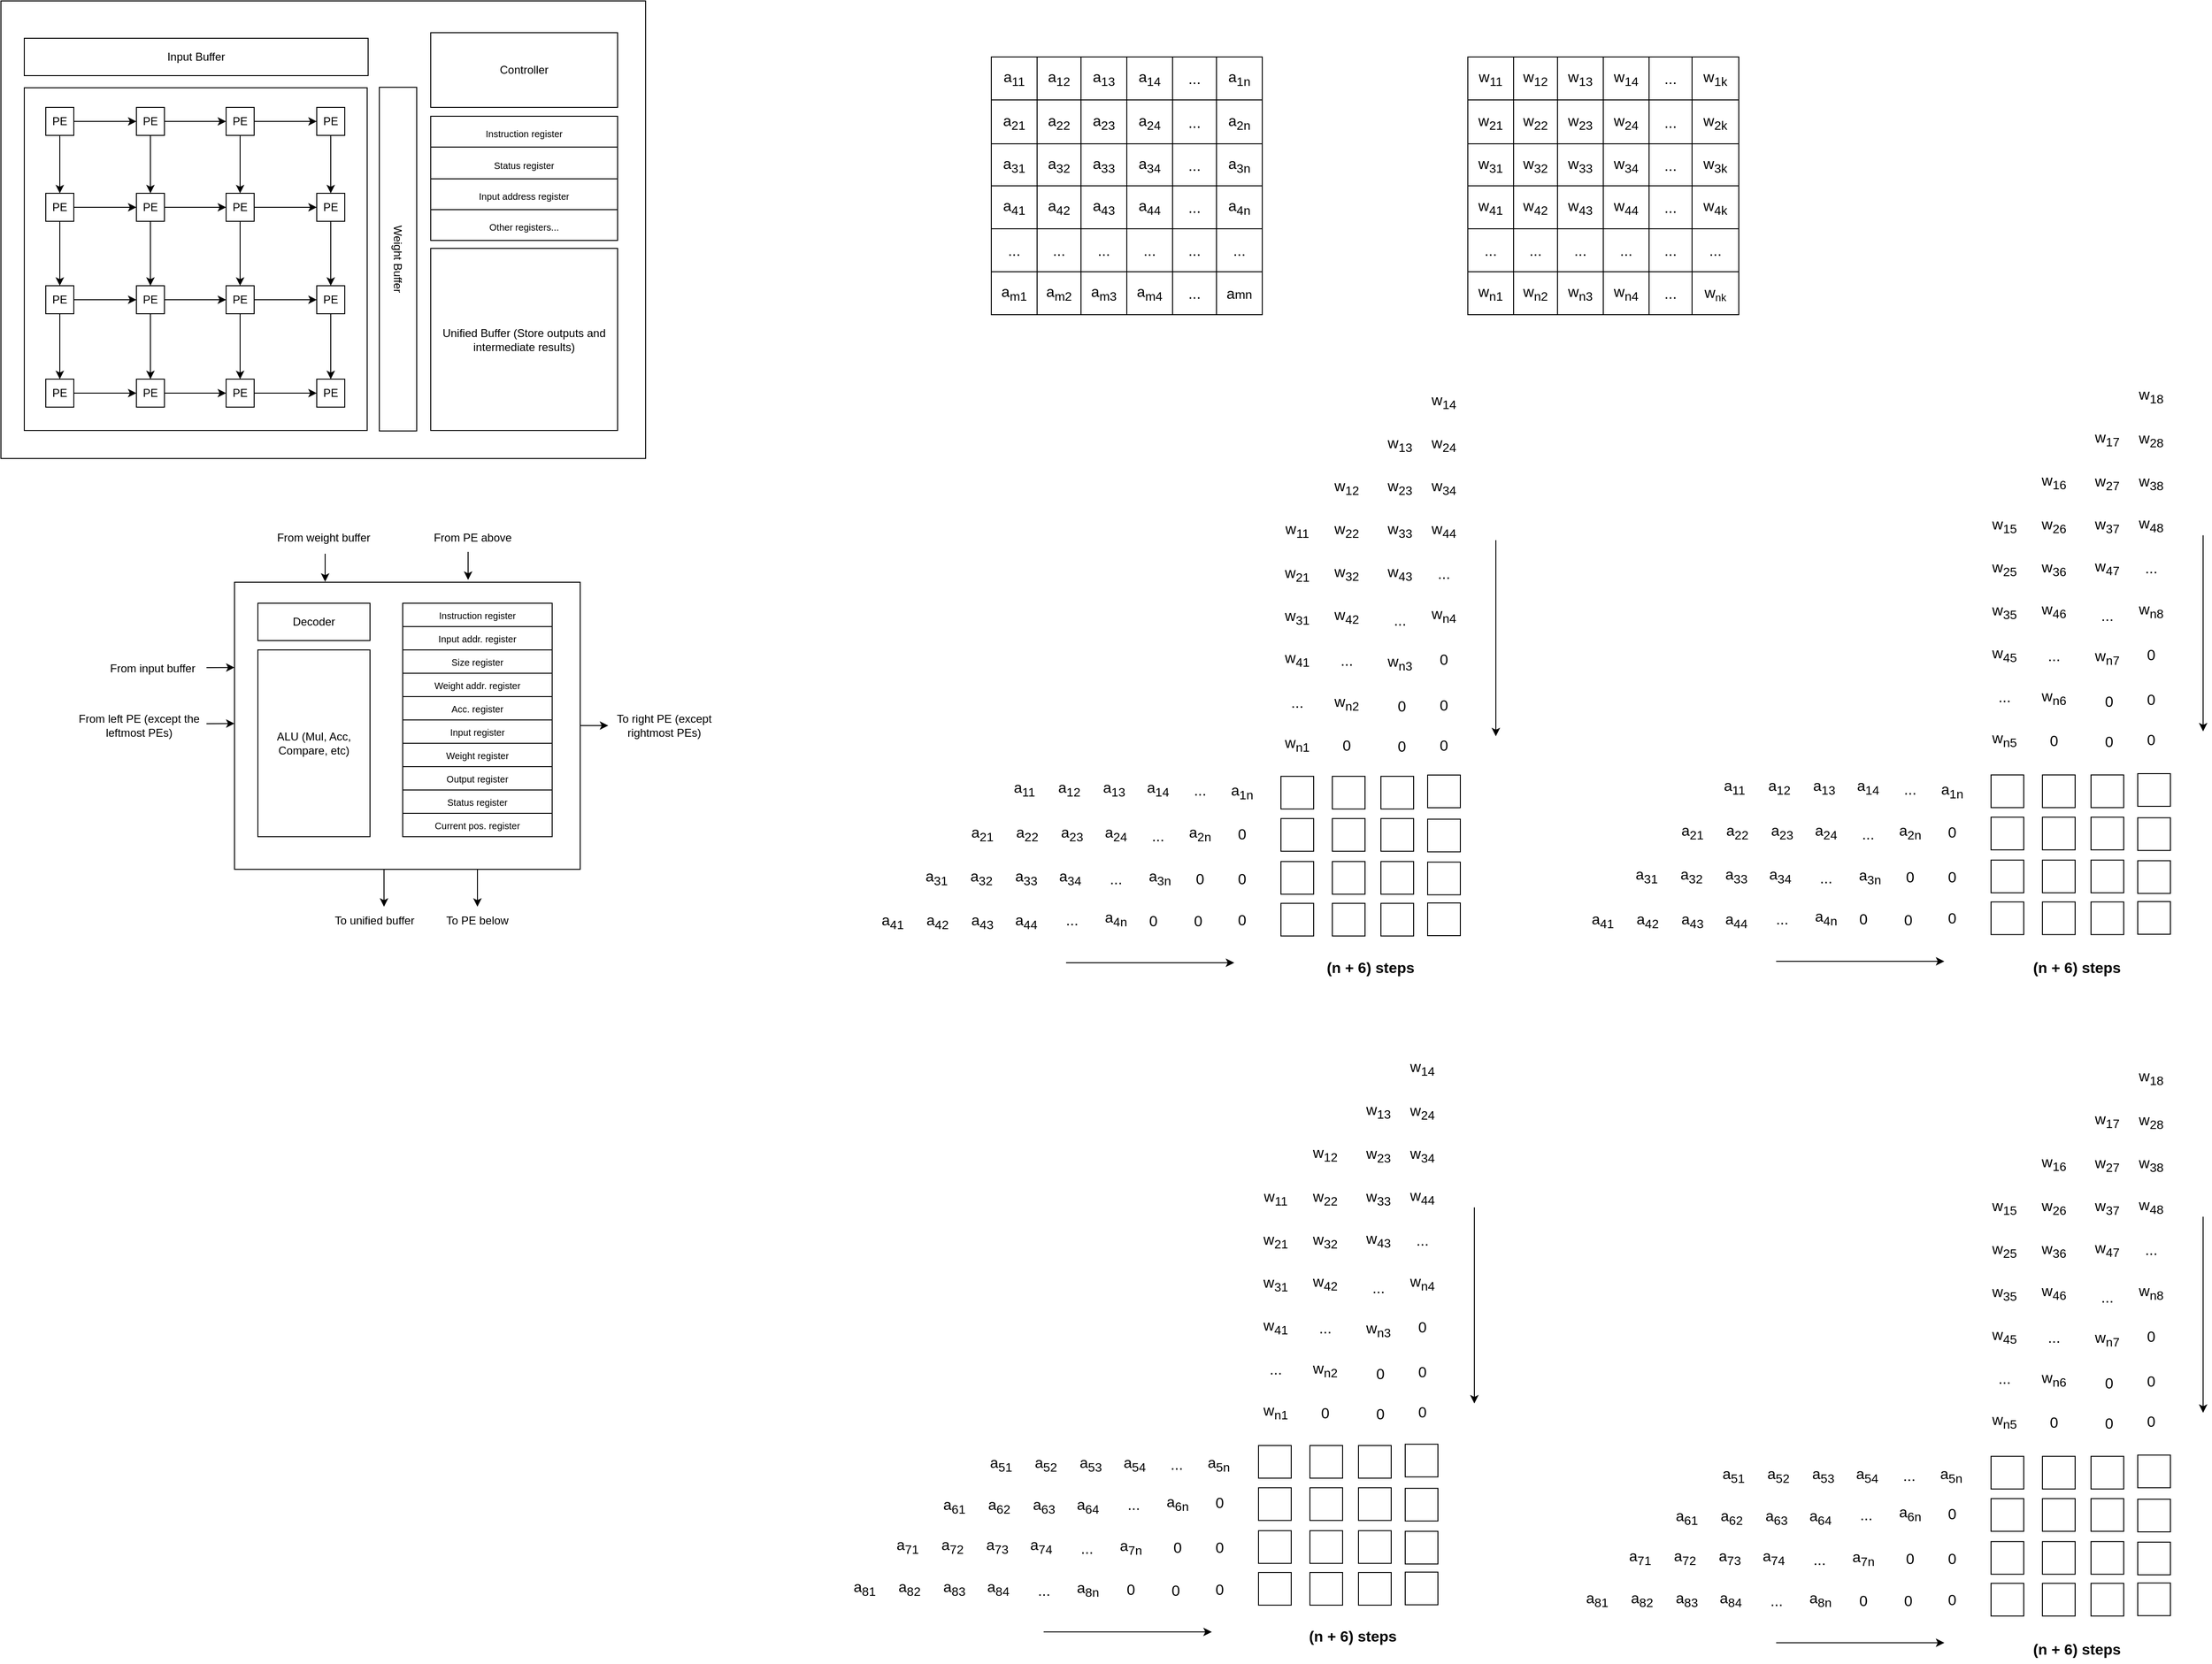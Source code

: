 <mxfile version="22.1.3" type="github">
  <diagram name="Page-1" id="MLi_b8CRW8CIYBqJFgWO">
    <mxGraphModel dx="2019" dy="1143" grid="1" gridSize="10" guides="1" tooltips="1" connect="1" arrows="1" fold="1" page="1" pageScale="1" pageWidth="850" pageHeight="1100" math="0" shadow="0">
      <root>
        <mxCell id="0" />
        <mxCell id="1" parent="0" />
        <mxCell id="Yna0Ybnk2GWHzLcwSec_-2" value="" style="rounded=0;whiteSpace=wrap;html=1;" parent="1" vertex="1">
          <mxGeometry x="80" y="180" width="690" height="490" as="geometry" />
        </mxCell>
        <mxCell id="Yna0Ybnk2GWHzLcwSec_-39" value="" style="whiteSpace=wrap;html=1;aspect=fixed;shadow=0;" parent="1" vertex="1">
          <mxGeometry x="105" y="273" width="367" height="367" as="geometry" />
        </mxCell>
        <mxCell id="Yna0Ybnk2GWHzLcwSec_-23" value="PE" style="whiteSpace=wrap;html=1;aspect=fixed;" parent="1" vertex="1">
          <mxGeometry x="418" y="585" width="30" height="30" as="geometry" />
        </mxCell>
        <mxCell id="Yna0Ybnk2GWHzLcwSec_-63" style="edgeStyle=orthogonalEdgeStyle;rounded=0;orthogonalLoop=1;jettySize=auto;html=1;entryX=0;entryY=0.5;entryDx=0;entryDy=0;" parent="1" source="Yna0Ybnk2GWHzLcwSec_-24" target="Yna0Ybnk2GWHzLcwSec_-23" edge="1">
          <mxGeometry relative="1" as="geometry" />
        </mxCell>
        <mxCell id="Yna0Ybnk2GWHzLcwSec_-24" value="PE" style="whiteSpace=wrap;html=1;aspect=fixed;" parent="1" vertex="1">
          <mxGeometry x="321" y="585" width="30" height="30" as="geometry" />
        </mxCell>
        <mxCell id="Yna0Ybnk2GWHzLcwSec_-62" style="edgeStyle=orthogonalEdgeStyle;rounded=0;orthogonalLoop=1;jettySize=auto;html=1;entryX=0;entryY=0.5;entryDx=0;entryDy=0;" parent="1" source="Yna0Ybnk2GWHzLcwSec_-25" target="Yna0Ybnk2GWHzLcwSec_-24" edge="1">
          <mxGeometry relative="1" as="geometry" />
        </mxCell>
        <mxCell id="Yna0Ybnk2GWHzLcwSec_-25" value="PE" style="whiteSpace=wrap;html=1;aspect=fixed;" parent="1" vertex="1">
          <mxGeometry x="225" y="585" width="30" height="30" as="geometry" />
        </mxCell>
        <mxCell id="Yna0Ybnk2GWHzLcwSec_-61" style="edgeStyle=orthogonalEdgeStyle;rounded=0;orthogonalLoop=1;jettySize=auto;html=1;entryX=0;entryY=0.5;entryDx=0;entryDy=0;" parent="1" source="Yna0Ybnk2GWHzLcwSec_-26" target="Yna0Ybnk2GWHzLcwSec_-25" edge="1">
          <mxGeometry relative="1" as="geometry" />
        </mxCell>
        <mxCell id="Yna0Ybnk2GWHzLcwSec_-26" value="PE" style="whiteSpace=wrap;html=1;aspect=fixed;" parent="1" vertex="1">
          <mxGeometry x="128" y="585" width="30" height="30" as="geometry" />
        </mxCell>
        <mxCell id="Yna0Ybnk2GWHzLcwSec_-54" style="edgeStyle=orthogonalEdgeStyle;rounded=0;orthogonalLoop=1;jettySize=auto;html=1;" parent="1" source="Yna0Ybnk2GWHzLcwSec_-27" target="Yna0Ybnk2GWHzLcwSec_-28" edge="1">
          <mxGeometry relative="1" as="geometry" />
        </mxCell>
        <mxCell id="Yna0Ybnk2GWHzLcwSec_-60" style="edgeStyle=orthogonalEdgeStyle;rounded=0;orthogonalLoop=1;jettySize=auto;html=1;entryX=0.5;entryY=0;entryDx=0;entryDy=0;" parent="1" source="Yna0Ybnk2GWHzLcwSec_-27" target="Yna0Ybnk2GWHzLcwSec_-26" edge="1">
          <mxGeometry relative="1" as="geometry" />
        </mxCell>
        <mxCell id="Yna0Ybnk2GWHzLcwSec_-27" value="PE" style="whiteSpace=wrap;html=1;aspect=fixed;" parent="1" vertex="1">
          <mxGeometry x="128" y="485" width="30" height="30" as="geometry" />
        </mxCell>
        <mxCell id="Yna0Ybnk2GWHzLcwSec_-55" style="edgeStyle=orthogonalEdgeStyle;rounded=0;orthogonalLoop=1;jettySize=auto;html=1;entryX=0;entryY=0.5;entryDx=0;entryDy=0;" parent="1" source="Yna0Ybnk2GWHzLcwSec_-28" target="Yna0Ybnk2GWHzLcwSec_-29" edge="1">
          <mxGeometry relative="1" as="geometry" />
        </mxCell>
        <mxCell id="Yna0Ybnk2GWHzLcwSec_-59" style="edgeStyle=orthogonalEdgeStyle;rounded=0;orthogonalLoop=1;jettySize=auto;html=1;entryX=0.5;entryY=0;entryDx=0;entryDy=0;" parent="1" source="Yna0Ybnk2GWHzLcwSec_-28" target="Yna0Ybnk2GWHzLcwSec_-25" edge="1">
          <mxGeometry relative="1" as="geometry">
            <mxPoint x="240" y="581" as="targetPoint" />
          </mxGeometry>
        </mxCell>
        <mxCell id="Yna0Ybnk2GWHzLcwSec_-28" value="PE" style="whiteSpace=wrap;html=1;aspect=fixed;" parent="1" vertex="1">
          <mxGeometry x="225" y="485" width="30" height="30" as="geometry" />
        </mxCell>
        <mxCell id="Yna0Ybnk2GWHzLcwSec_-56" style="edgeStyle=orthogonalEdgeStyle;rounded=0;orthogonalLoop=1;jettySize=auto;html=1;entryX=0;entryY=0.5;entryDx=0;entryDy=0;" parent="1" source="Yna0Ybnk2GWHzLcwSec_-29" target="Yna0Ybnk2GWHzLcwSec_-30" edge="1">
          <mxGeometry relative="1" as="geometry" />
        </mxCell>
        <mxCell id="Yna0Ybnk2GWHzLcwSec_-58" style="edgeStyle=orthogonalEdgeStyle;rounded=0;orthogonalLoop=1;jettySize=auto;html=1;entryX=0.5;entryY=0;entryDx=0;entryDy=0;" parent="1" source="Yna0Ybnk2GWHzLcwSec_-29" target="Yna0Ybnk2GWHzLcwSec_-24" edge="1">
          <mxGeometry relative="1" as="geometry" />
        </mxCell>
        <mxCell id="Yna0Ybnk2GWHzLcwSec_-29" value="PE" style="whiteSpace=wrap;html=1;aspect=fixed;" parent="1" vertex="1">
          <mxGeometry x="321" y="485" width="30" height="30" as="geometry" />
        </mxCell>
        <mxCell id="Yna0Ybnk2GWHzLcwSec_-57" style="edgeStyle=orthogonalEdgeStyle;rounded=0;orthogonalLoop=1;jettySize=auto;html=1;entryX=0.5;entryY=0;entryDx=0;entryDy=0;" parent="1" source="Yna0Ybnk2GWHzLcwSec_-30" target="Yna0Ybnk2GWHzLcwSec_-23" edge="1">
          <mxGeometry relative="1" as="geometry" />
        </mxCell>
        <mxCell id="Yna0Ybnk2GWHzLcwSec_-30" value="PE" style="whiteSpace=wrap;html=1;aspect=fixed;" parent="1" vertex="1">
          <mxGeometry x="418" y="485" width="30" height="30" as="geometry" />
        </mxCell>
        <mxCell id="Yna0Ybnk2GWHzLcwSec_-50" style="edgeStyle=orthogonalEdgeStyle;rounded=0;orthogonalLoop=1;jettySize=auto;html=1;" parent="1" source="Yna0Ybnk2GWHzLcwSec_-31" target="Yna0Ybnk2GWHzLcwSec_-30" edge="1">
          <mxGeometry relative="1" as="geometry" />
        </mxCell>
        <mxCell id="Yna0Ybnk2GWHzLcwSec_-31" value="PE" style="whiteSpace=wrap;html=1;aspect=fixed;" parent="1" vertex="1">
          <mxGeometry x="418" y="386" width="30" height="30" as="geometry" />
        </mxCell>
        <mxCell id="Yna0Ybnk2GWHzLcwSec_-49" style="edgeStyle=orthogonalEdgeStyle;rounded=0;orthogonalLoop=1;jettySize=auto;html=1;entryX=0;entryY=0.5;entryDx=0;entryDy=0;" parent="1" source="Yna0Ybnk2GWHzLcwSec_-32" target="Yna0Ybnk2GWHzLcwSec_-31" edge="1">
          <mxGeometry relative="1" as="geometry" />
        </mxCell>
        <mxCell id="Yna0Ybnk2GWHzLcwSec_-51" style="edgeStyle=orthogonalEdgeStyle;rounded=0;orthogonalLoop=1;jettySize=auto;html=1;" parent="1" source="Yna0Ybnk2GWHzLcwSec_-32" target="Yna0Ybnk2GWHzLcwSec_-29" edge="1">
          <mxGeometry relative="1" as="geometry" />
        </mxCell>
        <mxCell id="Yna0Ybnk2GWHzLcwSec_-32" value="PE" style="whiteSpace=wrap;html=1;aspect=fixed;" parent="1" vertex="1">
          <mxGeometry x="321" y="386" width="30" height="30" as="geometry" />
        </mxCell>
        <mxCell id="Yna0Ybnk2GWHzLcwSec_-48" style="edgeStyle=orthogonalEdgeStyle;rounded=0;orthogonalLoop=1;jettySize=auto;html=1;entryX=0;entryY=0.5;entryDx=0;entryDy=0;" parent="1" source="Yna0Ybnk2GWHzLcwSec_-33" target="Yna0Ybnk2GWHzLcwSec_-32" edge="1">
          <mxGeometry relative="1" as="geometry" />
        </mxCell>
        <mxCell id="Yna0Ybnk2GWHzLcwSec_-52" style="edgeStyle=orthogonalEdgeStyle;rounded=0;orthogonalLoop=1;jettySize=auto;html=1;entryX=0.5;entryY=0;entryDx=0;entryDy=0;" parent="1" source="Yna0Ybnk2GWHzLcwSec_-33" target="Yna0Ybnk2GWHzLcwSec_-28" edge="1">
          <mxGeometry relative="1" as="geometry" />
        </mxCell>
        <mxCell id="Yna0Ybnk2GWHzLcwSec_-33" value="PE" style="whiteSpace=wrap;html=1;aspect=fixed;" parent="1" vertex="1">
          <mxGeometry x="225" y="386" width="30" height="30" as="geometry" />
        </mxCell>
        <mxCell id="Yna0Ybnk2GWHzLcwSec_-47" style="edgeStyle=orthogonalEdgeStyle;rounded=0;orthogonalLoop=1;jettySize=auto;html=1;entryX=0;entryY=0.5;entryDx=0;entryDy=0;" parent="1" source="Yna0Ybnk2GWHzLcwSec_-34" target="Yna0Ybnk2GWHzLcwSec_-33" edge="1">
          <mxGeometry relative="1" as="geometry" />
        </mxCell>
        <mxCell id="Yna0Ybnk2GWHzLcwSec_-53" style="edgeStyle=orthogonalEdgeStyle;rounded=0;orthogonalLoop=1;jettySize=auto;html=1;entryX=0.5;entryY=0;entryDx=0;entryDy=0;" parent="1" source="Yna0Ybnk2GWHzLcwSec_-34" target="Yna0Ybnk2GWHzLcwSec_-27" edge="1">
          <mxGeometry relative="1" as="geometry" />
        </mxCell>
        <mxCell id="Yna0Ybnk2GWHzLcwSec_-34" value="PE" style="whiteSpace=wrap;html=1;aspect=fixed;" parent="1" vertex="1">
          <mxGeometry x="128" y="386" width="30" height="30" as="geometry" />
        </mxCell>
        <mxCell id="Yna0Ybnk2GWHzLcwSec_-40" style="edgeStyle=orthogonalEdgeStyle;rounded=0;orthogonalLoop=1;jettySize=auto;html=1;entryX=0;entryY=0.5;entryDx=0;entryDy=0;" parent="1" source="Yna0Ybnk2GWHzLcwSec_-35" target="Yna0Ybnk2GWHzLcwSec_-36" edge="1">
          <mxGeometry relative="1" as="geometry" />
        </mxCell>
        <mxCell id="Yna0Ybnk2GWHzLcwSec_-43" style="edgeStyle=orthogonalEdgeStyle;rounded=0;orthogonalLoop=1;jettySize=auto;html=1;entryX=0.5;entryY=0;entryDx=0;entryDy=0;" parent="1" source="Yna0Ybnk2GWHzLcwSec_-35" target="Yna0Ybnk2GWHzLcwSec_-34" edge="1">
          <mxGeometry relative="1" as="geometry" />
        </mxCell>
        <mxCell id="Yna0Ybnk2GWHzLcwSec_-35" value="PE" style="whiteSpace=wrap;html=1;aspect=fixed;" parent="1" vertex="1">
          <mxGeometry x="128" y="294" width="30" height="30" as="geometry" />
        </mxCell>
        <mxCell id="Yna0Ybnk2GWHzLcwSec_-41" style="edgeStyle=orthogonalEdgeStyle;rounded=0;orthogonalLoop=1;jettySize=auto;html=1;entryX=0;entryY=0.5;entryDx=0;entryDy=0;" parent="1" source="Yna0Ybnk2GWHzLcwSec_-36" target="Yna0Ybnk2GWHzLcwSec_-37" edge="1">
          <mxGeometry relative="1" as="geometry" />
        </mxCell>
        <mxCell id="Yna0Ybnk2GWHzLcwSec_-44" style="edgeStyle=orthogonalEdgeStyle;rounded=0;orthogonalLoop=1;jettySize=auto;html=1;entryX=0.5;entryY=0;entryDx=0;entryDy=0;" parent="1" source="Yna0Ybnk2GWHzLcwSec_-36" target="Yna0Ybnk2GWHzLcwSec_-33" edge="1">
          <mxGeometry relative="1" as="geometry" />
        </mxCell>
        <mxCell id="Yna0Ybnk2GWHzLcwSec_-36" value="PE" style="whiteSpace=wrap;html=1;aspect=fixed;" parent="1" vertex="1">
          <mxGeometry x="225" y="294" width="30" height="30" as="geometry" />
        </mxCell>
        <mxCell id="Yna0Ybnk2GWHzLcwSec_-42" style="edgeStyle=orthogonalEdgeStyle;rounded=0;orthogonalLoop=1;jettySize=auto;html=1;entryX=0;entryY=0.5;entryDx=0;entryDy=0;" parent="1" source="Yna0Ybnk2GWHzLcwSec_-37" target="Yna0Ybnk2GWHzLcwSec_-38" edge="1">
          <mxGeometry relative="1" as="geometry" />
        </mxCell>
        <mxCell id="Yna0Ybnk2GWHzLcwSec_-45" style="edgeStyle=orthogonalEdgeStyle;rounded=0;orthogonalLoop=1;jettySize=auto;html=1;entryX=0.5;entryY=0;entryDx=0;entryDy=0;" parent="1" source="Yna0Ybnk2GWHzLcwSec_-37" target="Yna0Ybnk2GWHzLcwSec_-32" edge="1">
          <mxGeometry relative="1" as="geometry" />
        </mxCell>
        <mxCell id="Yna0Ybnk2GWHzLcwSec_-37" value="PE" style="whiteSpace=wrap;html=1;aspect=fixed;" parent="1" vertex="1">
          <mxGeometry x="321" y="294" width="30" height="30" as="geometry" />
        </mxCell>
        <mxCell id="Yna0Ybnk2GWHzLcwSec_-46" style="edgeStyle=orthogonalEdgeStyle;rounded=0;orthogonalLoop=1;jettySize=auto;html=1;" parent="1" source="Yna0Ybnk2GWHzLcwSec_-38" target="Yna0Ybnk2GWHzLcwSec_-31" edge="1">
          <mxGeometry relative="1" as="geometry" />
        </mxCell>
        <mxCell id="Yna0Ybnk2GWHzLcwSec_-38" value="PE" style="whiteSpace=wrap;html=1;aspect=fixed;" parent="1" vertex="1">
          <mxGeometry x="418" y="294" width="30" height="30" as="geometry" />
        </mxCell>
        <mxCell id="Yna0Ybnk2GWHzLcwSec_-65" value="Input Buffer" style="rounded=0;whiteSpace=wrap;html=1;" parent="1" vertex="1">
          <mxGeometry x="105" y="220" width="368" height="40" as="geometry" />
        </mxCell>
        <mxCell id="Yna0Ybnk2GWHzLcwSec_-66" value="Unified Buffer (Store outputs and intermediate results)" style="rounded=0;whiteSpace=wrap;html=1;" parent="1" vertex="1">
          <mxGeometry x="540" y="445" width="200" height="195" as="geometry" />
        </mxCell>
        <mxCell id="Yna0Ybnk2GWHzLcwSec_-67" value="Weight Buffer" style="rounded=0;whiteSpace=wrap;html=1;rotation=90;" parent="1" vertex="1">
          <mxGeometry x="321" y="436.5" width="368" height="40" as="geometry" />
        </mxCell>
        <mxCell id="Yna0Ybnk2GWHzLcwSec_-68" value="Controller" style="rounded=0;whiteSpace=wrap;html=1;" parent="1" vertex="1">
          <mxGeometry x="540" y="214" width="200" height="80" as="geometry" />
        </mxCell>
        <mxCell id="Yna0Ybnk2GWHzLcwSec_-70" value="" style="shape=table;startSize=0;container=1;collapsible=0;childLayout=tableLayout;fontSize=16;" parent="1" vertex="1">
          <mxGeometry x="540" y="303.5" width="200" height="133" as="geometry" />
        </mxCell>
        <mxCell id="Yna0Ybnk2GWHzLcwSec_-71" value="" style="shape=tableRow;horizontal=0;startSize=0;swimlaneHead=0;swimlaneBody=0;strokeColor=inherit;top=0;left=0;bottom=0;right=0;collapsible=0;dropTarget=0;fillColor=none;points=[[0,0.5],[1,0.5]];portConstraint=eastwest;fontSize=16;" parent="Yna0Ybnk2GWHzLcwSec_-70" vertex="1">
          <mxGeometry width="200" height="33" as="geometry" />
        </mxCell>
        <mxCell id="Yna0Ybnk2GWHzLcwSec_-72" value="&lt;font style=&quot;font-size: 10px;&quot;&gt;Instruction register&lt;/font&gt;" style="shape=partialRectangle;html=1;whiteSpace=wrap;connectable=0;strokeColor=inherit;overflow=hidden;fillColor=none;top=0;left=0;bottom=0;right=0;pointerEvents=1;fontSize=16;" parent="Yna0Ybnk2GWHzLcwSec_-71" vertex="1">
          <mxGeometry width="200" height="33" as="geometry">
            <mxRectangle width="200" height="33" as="alternateBounds" />
          </mxGeometry>
        </mxCell>
        <mxCell id="Yna0Ybnk2GWHzLcwSec_-75" value="" style="shape=tableRow;horizontal=0;startSize=0;swimlaneHead=0;swimlaneBody=0;strokeColor=inherit;top=0;left=0;bottom=0;right=0;collapsible=0;dropTarget=0;fillColor=none;points=[[0,0.5],[1,0.5]];portConstraint=eastwest;fontSize=16;" parent="Yna0Ybnk2GWHzLcwSec_-70" vertex="1">
          <mxGeometry y="33" width="200" height="34" as="geometry" />
        </mxCell>
        <mxCell id="Yna0Ybnk2GWHzLcwSec_-76" value="&lt;font style=&quot;font-size: 10px;&quot;&gt;&lt;font style=&quot;font-size: 10px;&quot;&gt;Status&amp;nbsp;&lt;/font&gt;register&lt;/font&gt;" style="shape=partialRectangle;html=1;whiteSpace=wrap;connectable=0;strokeColor=inherit;overflow=hidden;fillColor=none;top=0;left=0;bottom=0;right=0;pointerEvents=1;fontSize=16;" parent="Yna0Ybnk2GWHzLcwSec_-75" vertex="1">
          <mxGeometry width="200" height="34" as="geometry">
            <mxRectangle width="200" height="34" as="alternateBounds" />
          </mxGeometry>
        </mxCell>
        <mxCell id="Yna0Ybnk2GWHzLcwSec_-86" style="shape=tableRow;horizontal=0;startSize=0;swimlaneHead=0;swimlaneBody=0;strokeColor=inherit;top=0;left=0;bottom=0;right=0;collapsible=0;dropTarget=0;fillColor=none;points=[[0,0.5],[1,0.5]];portConstraint=eastwest;fontSize=16;" parent="Yna0Ybnk2GWHzLcwSec_-70" vertex="1">
          <mxGeometry y="67" width="200" height="33" as="geometry" />
        </mxCell>
        <mxCell id="Yna0Ybnk2GWHzLcwSec_-87" value="&lt;span style=&quot;font-size: 10px;&quot;&gt;Input address register&lt;/span&gt;" style="shape=partialRectangle;html=1;whiteSpace=wrap;connectable=0;strokeColor=inherit;overflow=hidden;fillColor=none;top=0;left=0;bottom=0;right=0;pointerEvents=1;fontSize=16;" parent="Yna0Ybnk2GWHzLcwSec_-86" vertex="1">
          <mxGeometry width="200" height="33" as="geometry">
            <mxRectangle width="200" height="33" as="alternateBounds" />
          </mxGeometry>
        </mxCell>
        <mxCell id="Yna0Ybnk2GWHzLcwSec_-91" style="shape=tableRow;horizontal=0;startSize=0;swimlaneHead=0;swimlaneBody=0;strokeColor=inherit;top=0;left=0;bottom=0;right=0;collapsible=0;dropTarget=0;fillColor=none;points=[[0,0.5],[1,0.5]];portConstraint=eastwest;fontSize=16;" parent="Yna0Ybnk2GWHzLcwSec_-70" vertex="1">
          <mxGeometry y="100" width="200" height="33" as="geometry" />
        </mxCell>
        <mxCell id="Yna0Ybnk2GWHzLcwSec_-92" value="&lt;font style=&quot;font-size: 10px;&quot;&gt;Other registers...&lt;/font&gt;" style="shape=partialRectangle;html=1;whiteSpace=wrap;connectable=0;strokeColor=inherit;overflow=hidden;fillColor=none;top=0;left=0;bottom=0;right=0;pointerEvents=1;fontSize=16;" parent="Yna0Ybnk2GWHzLcwSec_-91" vertex="1">
          <mxGeometry width="200" height="33" as="geometry">
            <mxRectangle width="200" height="33" as="alternateBounds" />
          </mxGeometry>
        </mxCell>
        <mxCell id="Yna0Ybnk2GWHzLcwSec_-106" style="edgeStyle=orthogonalEdgeStyle;rounded=0;orthogonalLoop=1;jettySize=auto;html=1;" parent="1" edge="1">
          <mxGeometry relative="1" as="geometry">
            <mxPoint x="730" y="956" as="targetPoint" />
            <mxPoint x="700" y="956" as="sourcePoint" />
            <Array as="points">
              <mxPoint x="720" y="956" />
            </Array>
          </mxGeometry>
        </mxCell>
        <mxCell id="Yna0Ybnk2GWHzLcwSec_-107" style="edgeStyle=orthogonalEdgeStyle;rounded=0;orthogonalLoop=1;jettySize=auto;html=1;" parent="1" source="Yna0Ybnk2GWHzLcwSec_-93" edge="1">
          <mxGeometry relative="1" as="geometry">
            <mxPoint x="490" y="1150" as="targetPoint" />
            <Array as="points">
              <mxPoint x="490" y="1150" />
            </Array>
          </mxGeometry>
        </mxCell>
        <mxCell id="Yna0Ybnk2GWHzLcwSec_-125" style="edgeStyle=orthogonalEdgeStyle;rounded=0;orthogonalLoop=1;jettySize=auto;html=1;" parent="1" source="Yna0Ybnk2GWHzLcwSec_-93" target="Yna0Ybnk2GWHzLcwSec_-122" edge="1">
          <mxGeometry relative="1" as="geometry">
            <Array as="points">
              <mxPoint x="590" y="1120" />
              <mxPoint x="590" y="1120" />
            </Array>
          </mxGeometry>
        </mxCell>
        <mxCell id="Yna0Ybnk2GWHzLcwSec_-93" value="" style="rounded=0;whiteSpace=wrap;html=1;" parent="1" vertex="1">
          <mxGeometry x="330" y="802.5" width="370" height="307.5" as="geometry" />
        </mxCell>
        <mxCell id="Yna0Ybnk2GWHzLcwSec_-94" value="Decoder" style="rounded=0;whiteSpace=wrap;html=1;" parent="1" vertex="1">
          <mxGeometry x="355" y="825" width="120" height="40" as="geometry" />
        </mxCell>
        <mxCell id="Yna0Ybnk2GWHzLcwSec_-95" value="ALU (Mul, Acc, Compare, etc)" style="rounded=0;whiteSpace=wrap;html=1;" parent="1" vertex="1">
          <mxGeometry x="355" y="875" width="120" height="200" as="geometry" />
        </mxCell>
        <mxCell id="Yna0Ybnk2GWHzLcwSec_-96" value="Input addr. register" style="rounded=0;whiteSpace=wrap;html=1;fontSize=10;" parent="1" vertex="1">
          <mxGeometry x="510" y="850" width="160" height="25" as="geometry" />
        </mxCell>
        <mxCell id="Yna0Ybnk2GWHzLcwSec_-97" value="Size register" style="rounded=0;whiteSpace=wrap;html=1;fontSize=10;" parent="1" vertex="1">
          <mxGeometry x="510" y="875" width="160" height="25" as="geometry" />
        </mxCell>
        <mxCell id="Yna0Ybnk2GWHzLcwSec_-98" value="Weight addr. register" style="rounded=0;whiteSpace=wrap;html=1;fontSize=10;" parent="1" vertex="1">
          <mxGeometry x="510" y="900" width="160" height="25" as="geometry" />
        </mxCell>
        <mxCell id="Yna0Ybnk2GWHzLcwSec_-99" value="Instruction register" style="rounded=0;whiteSpace=wrap;html=1;fontSize=10;" parent="1" vertex="1">
          <mxGeometry x="510" y="825" width="160" height="25" as="geometry" />
        </mxCell>
        <mxCell id="Yna0Ybnk2GWHzLcwSec_-100" value="Acc. register" style="rounded=0;whiteSpace=wrap;html=1;fontSize=10;" parent="1" vertex="1">
          <mxGeometry x="510" y="925" width="160" height="25" as="geometry" />
        </mxCell>
        <mxCell id="Yna0Ybnk2GWHzLcwSec_-101" value="Output register" style="rounded=0;whiteSpace=wrap;html=1;fontSize=10;" parent="1" vertex="1">
          <mxGeometry x="510" y="1000" width="160" height="25" as="geometry" />
        </mxCell>
        <mxCell id="Yna0Ybnk2GWHzLcwSec_-102" value="Input register" style="rounded=0;whiteSpace=wrap;html=1;fontSize=10;" parent="1" vertex="1">
          <mxGeometry x="510" y="950" width="160" height="25" as="geometry" />
        </mxCell>
        <mxCell id="Yna0Ybnk2GWHzLcwSec_-103" value="Weight register" style="rounded=0;whiteSpace=wrap;html=1;fontSize=10;" parent="1" vertex="1">
          <mxGeometry x="510" y="975" width="160" height="25" as="geometry" />
        </mxCell>
        <mxCell id="Yna0Ybnk2GWHzLcwSec_-104" value="Status register" style="rounded=0;whiteSpace=wrap;html=1;fontSize=10;" parent="1" vertex="1">
          <mxGeometry x="510" y="1025" width="160" height="25" as="geometry" />
        </mxCell>
        <mxCell id="Yna0Ybnk2GWHzLcwSec_-105" value="Current pos. register" style="rounded=0;whiteSpace=wrap;html=1;fontSize=10;" parent="1" vertex="1">
          <mxGeometry x="510" y="1050" width="160" height="25" as="geometry" />
        </mxCell>
        <mxCell id="Yna0Ybnk2GWHzLcwSec_-110" value="" style="endArrow=classic;html=1;rounded=0;entryX=0;entryY=0.523;entryDx=0;entryDy=0;entryPerimeter=0;" parent="1" edge="1">
          <mxGeometry width="50" height="50" relative="1" as="geometry">
            <mxPoint x="300" y="954" as="sourcePoint" />
            <mxPoint x="330" y="953.86" as="targetPoint" />
          </mxGeometry>
        </mxCell>
        <mxCell id="Yna0Ybnk2GWHzLcwSec_-111" value="" style="endArrow=classic;html=1;rounded=0;" parent="1" edge="1">
          <mxGeometry width="50" height="50" relative="1" as="geometry">
            <mxPoint x="427" y="772" as="sourcePoint" />
            <mxPoint x="427" y="802" as="targetPoint" />
            <Array as="points">
              <mxPoint x="427" y="772" />
            </Array>
          </mxGeometry>
        </mxCell>
        <mxCell id="Yna0Ybnk2GWHzLcwSec_-112" value="" style="endArrow=classic;html=1;rounded=0;" parent="1" edge="1">
          <mxGeometry width="50" height="50" relative="1" as="geometry">
            <mxPoint x="580" y="780" as="sourcePoint" />
            <mxPoint x="580" y="800" as="targetPoint" />
            <Array as="points">
              <mxPoint x="580" y="770" />
              <mxPoint x="580" y="780" />
            </Array>
          </mxGeometry>
        </mxCell>
        <mxCell id="Yna0Ybnk2GWHzLcwSec_-113" value="From weight buffer" style="text;html=1;strokeColor=none;fillColor=none;align=center;verticalAlign=middle;whiteSpace=wrap;rounded=0;" parent="1" vertex="1">
          <mxGeometry x="369" y="740" width="113" height="30" as="geometry" />
        </mxCell>
        <mxCell id="Yna0Ybnk2GWHzLcwSec_-114" value="From PE above" style="text;html=1;strokeColor=none;fillColor=none;align=center;verticalAlign=middle;whiteSpace=wrap;rounded=0;" parent="1" vertex="1">
          <mxGeometry x="530" y="740" width="110" height="30" as="geometry" />
        </mxCell>
        <mxCell id="Yna0Ybnk2GWHzLcwSec_-115" value="From left PE (except the leftmost PEs)" style="text;html=1;strokeColor=none;fillColor=none;align=center;verticalAlign=middle;whiteSpace=wrap;rounded=0;" parent="1" vertex="1">
          <mxGeometry x="158" y="921.25" width="140" height="70" as="geometry" />
        </mxCell>
        <mxCell id="Yna0Ybnk2GWHzLcwSec_-116" value="To right PE (except rightmost PEs)" style="text;html=1;strokeColor=none;fillColor=none;align=center;verticalAlign=middle;whiteSpace=wrap;rounded=0;" parent="1" vertex="1">
          <mxGeometry x="720" y="926.25" width="140" height="60" as="geometry" />
        </mxCell>
        <mxCell id="Yna0Ybnk2GWHzLcwSec_-120" value="" style="endArrow=classic;html=1;rounded=0;entryX=0;entryY=0.523;entryDx=0;entryDy=0;entryPerimeter=0;" parent="1" edge="1">
          <mxGeometry width="50" height="50" relative="1" as="geometry">
            <mxPoint x="300" y="894" as="sourcePoint" />
            <mxPoint x="330" y="893.86" as="targetPoint" />
          </mxGeometry>
        </mxCell>
        <mxCell id="Yna0Ybnk2GWHzLcwSec_-121" value="From input buffer" style="text;html=1;strokeColor=none;fillColor=none;align=center;verticalAlign=middle;whiteSpace=wrap;rounded=0;" parent="1" vertex="1">
          <mxGeometry x="185" y="880" width="115" height="30" as="geometry" />
        </mxCell>
        <mxCell id="Yna0Ybnk2GWHzLcwSec_-122" value="To PE below" style="text;html=1;strokeColor=none;fillColor=none;align=center;verticalAlign=middle;whiteSpace=wrap;rounded=0;" parent="1" vertex="1">
          <mxGeometry x="550" y="1150" width="80" height="30" as="geometry" />
        </mxCell>
        <mxCell id="Yna0Ybnk2GWHzLcwSec_-124" value="To unified buffer" style="text;html=1;strokeColor=none;fillColor=none;align=center;verticalAlign=middle;whiteSpace=wrap;rounded=0;" parent="1" vertex="1">
          <mxGeometry x="430" y="1150" width="100" height="30" as="geometry" />
        </mxCell>
        <mxCell id="1W8piMWGmo_EyxAAPrhg-1" value="" style="shape=table;startSize=0;container=1;collapsible=0;childLayout=tableLayout;fontSize=16;" vertex="1" parent="1">
          <mxGeometry x="1140" y="240" width="290" height="276" as="geometry" />
        </mxCell>
        <mxCell id="1W8piMWGmo_EyxAAPrhg-2" value="" style="shape=tableRow;horizontal=0;startSize=0;swimlaneHead=0;swimlaneBody=0;strokeColor=inherit;top=0;left=0;bottom=0;right=0;collapsible=0;dropTarget=0;fillColor=none;points=[[0,0.5],[1,0.5]];portConstraint=eastwest;fontSize=16;" vertex="1" parent="1W8piMWGmo_EyxAAPrhg-1">
          <mxGeometry width="290" height="46" as="geometry" />
        </mxCell>
        <mxCell id="1W8piMWGmo_EyxAAPrhg-3" value="a&lt;sub&gt;11&lt;/sub&gt;" style="shape=partialRectangle;html=1;whiteSpace=wrap;connectable=0;strokeColor=inherit;overflow=hidden;fillColor=none;top=0;left=0;bottom=0;right=0;pointerEvents=1;fontSize=16;" vertex="1" parent="1W8piMWGmo_EyxAAPrhg-2">
          <mxGeometry width="49" height="46" as="geometry">
            <mxRectangle width="49" height="46" as="alternateBounds" />
          </mxGeometry>
        </mxCell>
        <mxCell id="1W8piMWGmo_EyxAAPrhg-4" value="a&lt;sub style=&quot;border-color: var(--border-color);&quot;&gt;12&lt;/sub&gt;" style="shape=partialRectangle;html=1;whiteSpace=wrap;connectable=0;strokeColor=inherit;overflow=hidden;fillColor=none;top=0;left=0;bottom=0;right=0;pointerEvents=1;fontSize=16;" vertex="1" parent="1W8piMWGmo_EyxAAPrhg-2">
          <mxGeometry x="49" width="47" height="46" as="geometry">
            <mxRectangle width="47" height="46" as="alternateBounds" />
          </mxGeometry>
        </mxCell>
        <mxCell id="1W8piMWGmo_EyxAAPrhg-20" value="a&lt;sub style=&quot;border-color: var(--border-color);&quot;&gt;13&lt;/sub&gt;" style="shape=partialRectangle;html=1;whiteSpace=wrap;connectable=0;strokeColor=inherit;overflow=hidden;fillColor=none;top=0;left=0;bottom=0;right=0;pointerEvents=1;fontSize=16;" vertex="1" parent="1W8piMWGmo_EyxAAPrhg-2">
          <mxGeometry x="96" width="49" height="46" as="geometry">
            <mxRectangle width="49" height="46" as="alternateBounds" />
          </mxGeometry>
        </mxCell>
        <mxCell id="1W8piMWGmo_EyxAAPrhg-24" value="a&lt;sub style=&quot;border-color: var(--border-color);&quot;&gt;14&lt;/sub&gt;" style="shape=partialRectangle;html=1;whiteSpace=wrap;connectable=0;strokeColor=inherit;overflow=hidden;fillColor=none;top=0;left=0;bottom=0;right=0;pointerEvents=1;fontSize=16;" vertex="1" parent="1W8piMWGmo_EyxAAPrhg-2">
          <mxGeometry x="145" width="49" height="46" as="geometry">
            <mxRectangle width="49" height="46" as="alternateBounds" />
          </mxGeometry>
        </mxCell>
        <mxCell id="1W8piMWGmo_EyxAAPrhg-28" value="..." style="shape=partialRectangle;html=1;whiteSpace=wrap;connectable=0;strokeColor=inherit;overflow=hidden;fillColor=none;top=0;left=0;bottom=0;right=0;pointerEvents=1;fontSize=16;" vertex="1" parent="1W8piMWGmo_EyxAAPrhg-2">
          <mxGeometry x="194" width="47" height="46" as="geometry">
            <mxRectangle width="47" height="46" as="alternateBounds" />
          </mxGeometry>
        </mxCell>
        <mxCell id="1W8piMWGmo_EyxAAPrhg-32" value="a&lt;sub style=&quot;border-color: var(--border-color);&quot;&gt;1n&lt;/sub&gt;" style="shape=partialRectangle;html=1;whiteSpace=wrap;connectable=0;strokeColor=inherit;overflow=hidden;fillColor=none;top=0;left=0;bottom=0;right=0;pointerEvents=1;fontSize=16;" vertex="1" parent="1W8piMWGmo_EyxAAPrhg-2">
          <mxGeometry x="241" width="49" height="46" as="geometry">
            <mxRectangle width="49" height="46" as="alternateBounds" />
          </mxGeometry>
        </mxCell>
        <mxCell id="1W8piMWGmo_EyxAAPrhg-6" value="" style="shape=tableRow;horizontal=0;startSize=0;swimlaneHead=0;swimlaneBody=0;strokeColor=inherit;top=0;left=0;bottom=0;right=0;collapsible=0;dropTarget=0;fillColor=none;points=[[0,0.5],[1,0.5]];portConstraint=eastwest;fontSize=16;" vertex="1" parent="1W8piMWGmo_EyxAAPrhg-1">
          <mxGeometry y="46" width="290" height="47" as="geometry" />
        </mxCell>
        <mxCell id="1W8piMWGmo_EyxAAPrhg-7" value="a&lt;sub style=&quot;border-color: var(--border-color);&quot;&gt;21&lt;/sub&gt;" style="shape=partialRectangle;html=1;whiteSpace=wrap;connectable=0;strokeColor=inherit;overflow=hidden;fillColor=none;top=0;left=0;bottom=0;right=0;pointerEvents=1;fontSize=16;" vertex="1" parent="1W8piMWGmo_EyxAAPrhg-6">
          <mxGeometry width="49" height="47" as="geometry">
            <mxRectangle width="49" height="47" as="alternateBounds" />
          </mxGeometry>
        </mxCell>
        <mxCell id="1W8piMWGmo_EyxAAPrhg-8" value="a&lt;sub style=&quot;border-color: var(--border-color);&quot;&gt;22&lt;/sub&gt;" style="shape=partialRectangle;html=1;whiteSpace=wrap;connectable=0;strokeColor=inherit;overflow=hidden;fillColor=none;top=0;left=0;bottom=0;right=0;pointerEvents=1;fontSize=16;" vertex="1" parent="1W8piMWGmo_EyxAAPrhg-6">
          <mxGeometry x="49" width="47" height="47" as="geometry">
            <mxRectangle width="47" height="47" as="alternateBounds" />
          </mxGeometry>
        </mxCell>
        <mxCell id="1W8piMWGmo_EyxAAPrhg-21" value="a&lt;sub style=&quot;border-color: var(--border-color);&quot;&gt;23&lt;/sub&gt;" style="shape=partialRectangle;html=1;whiteSpace=wrap;connectable=0;strokeColor=inherit;overflow=hidden;fillColor=none;top=0;left=0;bottom=0;right=0;pointerEvents=1;fontSize=16;" vertex="1" parent="1W8piMWGmo_EyxAAPrhg-6">
          <mxGeometry x="96" width="49" height="47" as="geometry">
            <mxRectangle width="49" height="47" as="alternateBounds" />
          </mxGeometry>
        </mxCell>
        <mxCell id="1W8piMWGmo_EyxAAPrhg-25" value="a&lt;sub style=&quot;border-color: var(--border-color);&quot;&gt;24&lt;/sub&gt;" style="shape=partialRectangle;html=1;whiteSpace=wrap;connectable=0;strokeColor=inherit;overflow=hidden;fillColor=none;top=0;left=0;bottom=0;right=0;pointerEvents=1;fontSize=16;" vertex="1" parent="1W8piMWGmo_EyxAAPrhg-6">
          <mxGeometry x="145" width="49" height="47" as="geometry">
            <mxRectangle width="49" height="47" as="alternateBounds" />
          </mxGeometry>
        </mxCell>
        <mxCell id="1W8piMWGmo_EyxAAPrhg-29" value="..." style="shape=partialRectangle;html=1;whiteSpace=wrap;connectable=0;strokeColor=inherit;overflow=hidden;fillColor=none;top=0;left=0;bottom=0;right=0;pointerEvents=1;fontSize=16;" vertex="1" parent="1W8piMWGmo_EyxAAPrhg-6">
          <mxGeometry x="194" width="47" height="47" as="geometry">
            <mxRectangle width="47" height="47" as="alternateBounds" />
          </mxGeometry>
        </mxCell>
        <mxCell id="1W8piMWGmo_EyxAAPrhg-33" value="a&lt;sub style=&quot;border-color: var(--border-color);&quot;&gt;2n&lt;/sub&gt;" style="shape=partialRectangle;html=1;whiteSpace=wrap;connectable=0;strokeColor=inherit;overflow=hidden;fillColor=none;top=0;left=0;bottom=0;right=0;pointerEvents=1;fontSize=16;" vertex="1" parent="1W8piMWGmo_EyxAAPrhg-6">
          <mxGeometry x="241" width="49" height="47" as="geometry">
            <mxRectangle width="49" height="47" as="alternateBounds" />
          </mxGeometry>
        </mxCell>
        <mxCell id="1W8piMWGmo_EyxAAPrhg-10" value="" style="shape=tableRow;horizontal=0;startSize=0;swimlaneHead=0;swimlaneBody=0;strokeColor=inherit;top=0;left=0;bottom=0;right=0;collapsible=0;dropTarget=0;fillColor=none;points=[[0,0.5],[1,0.5]];portConstraint=eastwest;fontSize=16;" vertex="1" parent="1W8piMWGmo_EyxAAPrhg-1">
          <mxGeometry y="93" width="290" height="45" as="geometry" />
        </mxCell>
        <mxCell id="1W8piMWGmo_EyxAAPrhg-11" value="a&lt;sub style=&quot;border-color: var(--border-color);&quot;&gt;31&lt;/sub&gt;" style="shape=partialRectangle;html=1;whiteSpace=wrap;connectable=0;strokeColor=inherit;overflow=hidden;fillColor=none;top=0;left=0;bottom=0;right=0;pointerEvents=1;fontSize=16;" vertex="1" parent="1W8piMWGmo_EyxAAPrhg-10">
          <mxGeometry width="49" height="45" as="geometry">
            <mxRectangle width="49" height="45" as="alternateBounds" />
          </mxGeometry>
        </mxCell>
        <mxCell id="1W8piMWGmo_EyxAAPrhg-12" value="a&lt;sub style=&quot;border-color: var(--border-color);&quot;&gt;32&lt;/sub&gt;" style="shape=partialRectangle;html=1;whiteSpace=wrap;connectable=0;strokeColor=inherit;overflow=hidden;fillColor=none;top=0;left=0;bottom=0;right=0;pointerEvents=1;fontSize=16;" vertex="1" parent="1W8piMWGmo_EyxAAPrhg-10">
          <mxGeometry x="49" width="47" height="45" as="geometry">
            <mxRectangle width="47" height="45" as="alternateBounds" />
          </mxGeometry>
        </mxCell>
        <mxCell id="1W8piMWGmo_EyxAAPrhg-22" value="a&lt;sub style=&quot;border-color: var(--border-color);&quot;&gt;33&lt;/sub&gt;" style="shape=partialRectangle;html=1;whiteSpace=wrap;connectable=0;strokeColor=inherit;overflow=hidden;fillColor=none;top=0;left=0;bottom=0;right=0;pointerEvents=1;fontSize=16;" vertex="1" parent="1W8piMWGmo_EyxAAPrhg-10">
          <mxGeometry x="96" width="49" height="45" as="geometry">
            <mxRectangle width="49" height="45" as="alternateBounds" />
          </mxGeometry>
        </mxCell>
        <mxCell id="1W8piMWGmo_EyxAAPrhg-26" value="a&lt;sub style=&quot;border-color: var(--border-color);&quot;&gt;34&lt;/sub&gt;" style="shape=partialRectangle;html=1;whiteSpace=wrap;connectable=0;strokeColor=inherit;overflow=hidden;fillColor=none;top=0;left=0;bottom=0;right=0;pointerEvents=1;fontSize=16;" vertex="1" parent="1W8piMWGmo_EyxAAPrhg-10">
          <mxGeometry x="145" width="49" height="45" as="geometry">
            <mxRectangle width="49" height="45" as="alternateBounds" />
          </mxGeometry>
        </mxCell>
        <mxCell id="1W8piMWGmo_EyxAAPrhg-30" value="..." style="shape=partialRectangle;html=1;whiteSpace=wrap;connectable=0;strokeColor=inherit;overflow=hidden;fillColor=none;top=0;left=0;bottom=0;right=0;pointerEvents=1;fontSize=16;" vertex="1" parent="1W8piMWGmo_EyxAAPrhg-10">
          <mxGeometry x="194" width="47" height="45" as="geometry">
            <mxRectangle width="47" height="45" as="alternateBounds" />
          </mxGeometry>
        </mxCell>
        <mxCell id="1W8piMWGmo_EyxAAPrhg-34" value="a&lt;sub style=&quot;border-color: var(--border-color);&quot;&gt;3n&lt;/sub&gt;" style="shape=partialRectangle;html=1;whiteSpace=wrap;connectable=0;strokeColor=inherit;overflow=hidden;fillColor=none;top=0;left=0;bottom=0;right=0;pointerEvents=1;fontSize=16;" vertex="1" parent="1W8piMWGmo_EyxAAPrhg-10">
          <mxGeometry x="241" width="49" height="45" as="geometry">
            <mxRectangle width="49" height="45" as="alternateBounds" />
          </mxGeometry>
        </mxCell>
        <mxCell id="1W8piMWGmo_EyxAAPrhg-14" style="shape=tableRow;horizontal=0;startSize=0;swimlaneHead=0;swimlaneBody=0;strokeColor=inherit;top=0;left=0;bottom=0;right=0;collapsible=0;dropTarget=0;fillColor=none;points=[[0,0.5],[1,0.5]];portConstraint=eastwest;fontSize=16;" vertex="1" parent="1W8piMWGmo_EyxAAPrhg-1">
          <mxGeometry y="138" width="290" height="46" as="geometry" />
        </mxCell>
        <mxCell id="1W8piMWGmo_EyxAAPrhg-15" value="a&lt;sub style=&quot;border-color: var(--border-color);&quot;&gt;41&lt;/sub&gt;" style="shape=partialRectangle;html=1;whiteSpace=wrap;connectable=0;strokeColor=inherit;overflow=hidden;fillColor=none;top=0;left=0;bottom=0;right=0;pointerEvents=1;fontSize=16;" vertex="1" parent="1W8piMWGmo_EyxAAPrhg-14">
          <mxGeometry width="49" height="46" as="geometry">
            <mxRectangle width="49" height="46" as="alternateBounds" />
          </mxGeometry>
        </mxCell>
        <mxCell id="1W8piMWGmo_EyxAAPrhg-16" value="a&lt;sub style=&quot;border-color: var(--border-color);&quot;&gt;42&lt;/sub&gt;" style="shape=partialRectangle;html=1;whiteSpace=wrap;connectable=0;strokeColor=inherit;overflow=hidden;fillColor=none;top=0;left=0;bottom=0;right=0;pointerEvents=1;fontSize=16;" vertex="1" parent="1W8piMWGmo_EyxAAPrhg-14">
          <mxGeometry x="49" width="47" height="46" as="geometry">
            <mxRectangle width="47" height="46" as="alternateBounds" />
          </mxGeometry>
        </mxCell>
        <mxCell id="1W8piMWGmo_EyxAAPrhg-23" value="a&lt;sub style=&quot;border-color: var(--border-color);&quot;&gt;43&lt;/sub&gt;" style="shape=partialRectangle;html=1;whiteSpace=wrap;connectable=0;strokeColor=inherit;overflow=hidden;fillColor=none;top=0;left=0;bottom=0;right=0;pointerEvents=1;fontSize=16;" vertex="1" parent="1W8piMWGmo_EyxAAPrhg-14">
          <mxGeometry x="96" width="49" height="46" as="geometry">
            <mxRectangle width="49" height="46" as="alternateBounds" />
          </mxGeometry>
        </mxCell>
        <mxCell id="1W8piMWGmo_EyxAAPrhg-27" value="a&lt;sub style=&quot;border-color: var(--border-color);&quot;&gt;44&lt;/sub&gt;" style="shape=partialRectangle;html=1;whiteSpace=wrap;connectable=0;strokeColor=inherit;overflow=hidden;fillColor=none;top=0;left=0;bottom=0;right=0;pointerEvents=1;fontSize=16;" vertex="1" parent="1W8piMWGmo_EyxAAPrhg-14">
          <mxGeometry x="145" width="49" height="46" as="geometry">
            <mxRectangle width="49" height="46" as="alternateBounds" />
          </mxGeometry>
        </mxCell>
        <mxCell id="1W8piMWGmo_EyxAAPrhg-31" value="..." style="shape=partialRectangle;html=1;whiteSpace=wrap;connectable=0;strokeColor=inherit;overflow=hidden;fillColor=none;top=0;left=0;bottom=0;right=0;pointerEvents=1;fontSize=16;" vertex="1" parent="1W8piMWGmo_EyxAAPrhg-14">
          <mxGeometry x="194" width="47" height="46" as="geometry">
            <mxRectangle width="47" height="46" as="alternateBounds" />
          </mxGeometry>
        </mxCell>
        <mxCell id="1W8piMWGmo_EyxAAPrhg-35" value="a&lt;sub style=&quot;border-color: var(--border-color);&quot;&gt;4n&lt;/sub&gt;" style="shape=partialRectangle;html=1;whiteSpace=wrap;connectable=0;strokeColor=inherit;overflow=hidden;fillColor=none;top=0;left=0;bottom=0;right=0;pointerEvents=1;fontSize=16;" vertex="1" parent="1W8piMWGmo_EyxAAPrhg-14">
          <mxGeometry x="241" width="49" height="46" as="geometry">
            <mxRectangle width="49" height="46" as="alternateBounds" />
          </mxGeometry>
        </mxCell>
        <mxCell id="1W8piMWGmo_EyxAAPrhg-36" style="shape=tableRow;horizontal=0;startSize=0;swimlaneHead=0;swimlaneBody=0;strokeColor=inherit;top=0;left=0;bottom=0;right=0;collapsible=0;dropTarget=0;fillColor=none;points=[[0,0.5],[1,0.5]];portConstraint=eastwest;fontSize=16;" vertex="1" parent="1W8piMWGmo_EyxAAPrhg-1">
          <mxGeometry y="184" width="290" height="46" as="geometry" />
        </mxCell>
        <mxCell id="1W8piMWGmo_EyxAAPrhg-37" value="..." style="shape=partialRectangle;html=1;whiteSpace=wrap;connectable=0;strokeColor=inherit;overflow=hidden;fillColor=none;top=0;left=0;bottom=0;right=0;pointerEvents=1;fontSize=16;" vertex="1" parent="1W8piMWGmo_EyxAAPrhg-36">
          <mxGeometry width="49" height="46" as="geometry">
            <mxRectangle width="49" height="46" as="alternateBounds" />
          </mxGeometry>
        </mxCell>
        <mxCell id="1W8piMWGmo_EyxAAPrhg-38" value="..." style="shape=partialRectangle;html=1;whiteSpace=wrap;connectable=0;strokeColor=inherit;overflow=hidden;fillColor=none;top=0;left=0;bottom=0;right=0;pointerEvents=1;fontSize=16;" vertex="1" parent="1W8piMWGmo_EyxAAPrhg-36">
          <mxGeometry x="49" width="47" height="46" as="geometry">
            <mxRectangle width="47" height="46" as="alternateBounds" />
          </mxGeometry>
        </mxCell>
        <mxCell id="1W8piMWGmo_EyxAAPrhg-39" value="..." style="shape=partialRectangle;html=1;whiteSpace=wrap;connectable=0;strokeColor=inherit;overflow=hidden;fillColor=none;top=0;left=0;bottom=0;right=0;pointerEvents=1;fontSize=16;" vertex="1" parent="1W8piMWGmo_EyxAAPrhg-36">
          <mxGeometry x="96" width="49" height="46" as="geometry">
            <mxRectangle width="49" height="46" as="alternateBounds" />
          </mxGeometry>
        </mxCell>
        <mxCell id="1W8piMWGmo_EyxAAPrhg-40" value="..." style="shape=partialRectangle;html=1;whiteSpace=wrap;connectable=0;strokeColor=inherit;overflow=hidden;fillColor=none;top=0;left=0;bottom=0;right=0;pointerEvents=1;fontSize=16;" vertex="1" parent="1W8piMWGmo_EyxAAPrhg-36">
          <mxGeometry x="145" width="49" height="46" as="geometry">
            <mxRectangle width="49" height="46" as="alternateBounds" />
          </mxGeometry>
        </mxCell>
        <mxCell id="1W8piMWGmo_EyxAAPrhg-41" value="..." style="shape=partialRectangle;html=1;whiteSpace=wrap;connectable=0;strokeColor=inherit;overflow=hidden;fillColor=none;top=0;left=0;bottom=0;right=0;pointerEvents=1;fontSize=16;" vertex="1" parent="1W8piMWGmo_EyxAAPrhg-36">
          <mxGeometry x="194" width="47" height="46" as="geometry">
            <mxRectangle width="47" height="46" as="alternateBounds" />
          </mxGeometry>
        </mxCell>
        <mxCell id="1W8piMWGmo_EyxAAPrhg-42" value="..." style="shape=partialRectangle;html=1;whiteSpace=wrap;connectable=0;strokeColor=inherit;overflow=hidden;fillColor=none;top=0;left=0;bottom=0;right=0;pointerEvents=1;fontSize=16;" vertex="1" parent="1W8piMWGmo_EyxAAPrhg-36">
          <mxGeometry x="241" width="49" height="46" as="geometry">
            <mxRectangle width="49" height="46" as="alternateBounds" />
          </mxGeometry>
        </mxCell>
        <mxCell id="1W8piMWGmo_EyxAAPrhg-48" style="shape=tableRow;horizontal=0;startSize=0;swimlaneHead=0;swimlaneBody=0;strokeColor=inherit;top=0;left=0;bottom=0;right=0;collapsible=0;dropTarget=0;fillColor=none;points=[[0,0.5],[1,0.5]];portConstraint=eastwest;fontSize=16;" vertex="1" parent="1W8piMWGmo_EyxAAPrhg-1">
          <mxGeometry y="230" width="290" height="46" as="geometry" />
        </mxCell>
        <mxCell id="1W8piMWGmo_EyxAAPrhg-49" value="a&lt;sub style=&quot;border-color: var(--border-color);&quot;&gt;m1&lt;/sub&gt;" style="shape=partialRectangle;html=1;whiteSpace=wrap;connectable=0;strokeColor=inherit;overflow=hidden;fillColor=none;top=0;left=0;bottom=0;right=0;pointerEvents=1;fontSize=16;" vertex="1" parent="1W8piMWGmo_EyxAAPrhg-48">
          <mxGeometry width="49" height="46" as="geometry">
            <mxRectangle width="49" height="46" as="alternateBounds" />
          </mxGeometry>
        </mxCell>
        <mxCell id="1W8piMWGmo_EyxAAPrhg-50" value="a&lt;sub style=&quot;border-color: var(--border-color);&quot;&gt;m2&lt;/sub&gt;" style="shape=partialRectangle;html=1;whiteSpace=wrap;connectable=0;strokeColor=inherit;overflow=hidden;fillColor=none;top=0;left=0;bottom=0;right=0;pointerEvents=1;fontSize=16;" vertex="1" parent="1W8piMWGmo_EyxAAPrhg-48">
          <mxGeometry x="49" width="47" height="46" as="geometry">
            <mxRectangle width="47" height="46" as="alternateBounds" />
          </mxGeometry>
        </mxCell>
        <mxCell id="1W8piMWGmo_EyxAAPrhg-51" value="a&lt;sub style=&quot;border-color: var(--border-color);&quot;&gt;m3&lt;/sub&gt;" style="shape=partialRectangle;html=1;whiteSpace=wrap;connectable=0;strokeColor=inherit;overflow=hidden;fillColor=none;top=0;left=0;bottom=0;right=0;pointerEvents=1;fontSize=16;" vertex="1" parent="1W8piMWGmo_EyxAAPrhg-48">
          <mxGeometry x="96" width="49" height="46" as="geometry">
            <mxRectangle width="49" height="46" as="alternateBounds" />
          </mxGeometry>
        </mxCell>
        <mxCell id="1W8piMWGmo_EyxAAPrhg-52" value="a&lt;sub style=&quot;border-color: var(--border-color);&quot;&gt;m4&lt;/sub&gt;" style="shape=partialRectangle;html=1;whiteSpace=wrap;connectable=0;strokeColor=inherit;overflow=hidden;fillColor=none;top=0;left=0;bottom=0;right=0;pointerEvents=1;fontSize=16;" vertex="1" parent="1W8piMWGmo_EyxAAPrhg-48">
          <mxGeometry x="145" width="49" height="46" as="geometry">
            <mxRectangle width="49" height="46" as="alternateBounds" />
          </mxGeometry>
        </mxCell>
        <mxCell id="1W8piMWGmo_EyxAAPrhg-53" value="..." style="shape=partialRectangle;html=1;whiteSpace=wrap;connectable=0;strokeColor=inherit;overflow=hidden;fillColor=none;top=0;left=0;bottom=0;right=0;pointerEvents=1;fontSize=16;" vertex="1" parent="1W8piMWGmo_EyxAAPrhg-48">
          <mxGeometry x="194" width="47" height="46" as="geometry">
            <mxRectangle width="47" height="46" as="alternateBounds" />
          </mxGeometry>
        </mxCell>
        <mxCell id="1W8piMWGmo_EyxAAPrhg-54" value="a&lt;span style=&quot;font-size: 13.333px;&quot;&gt;mn&lt;/span&gt;" style="shape=partialRectangle;html=1;whiteSpace=wrap;connectable=0;strokeColor=inherit;overflow=hidden;fillColor=none;top=0;left=0;bottom=0;right=0;pointerEvents=1;fontSize=16;" vertex="1" parent="1W8piMWGmo_EyxAAPrhg-48">
          <mxGeometry x="241" width="49" height="46" as="geometry">
            <mxRectangle width="49" height="46" as="alternateBounds" />
          </mxGeometry>
        </mxCell>
        <mxCell id="1W8piMWGmo_EyxAAPrhg-56" value="" style="shape=table;startSize=0;container=1;collapsible=0;childLayout=tableLayout;fontSize=16;" vertex="1" parent="1">
          <mxGeometry x="1650" y="240" width="290" height="276" as="geometry" />
        </mxCell>
        <mxCell id="1W8piMWGmo_EyxAAPrhg-57" value="" style="shape=tableRow;horizontal=0;startSize=0;swimlaneHead=0;swimlaneBody=0;strokeColor=inherit;top=0;left=0;bottom=0;right=0;collapsible=0;dropTarget=0;fillColor=none;points=[[0,0.5],[1,0.5]];portConstraint=eastwest;fontSize=16;" vertex="1" parent="1W8piMWGmo_EyxAAPrhg-56">
          <mxGeometry width="290" height="46" as="geometry" />
        </mxCell>
        <mxCell id="1W8piMWGmo_EyxAAPrhg-58" value="w&lt;sub&gt;11&lt;/sub&gt;" style="shape=partialRectangle;html=1;whiteSpace=wrap;connectable=0;strokeColor=inherit;overflow=hidden;fillColor=none;top=0;left=0;bottom=0;right=0;pointerEvents=1;fontSize=16;" vertex="1" parent="1W8piMWGmo_EyxAAPrhg-57">
          <mxGeometry width="49" height="46" as="geometry">
            <mxRectangle width="49" height="46" as="alternateBounds" />
          </mxGeometry>
        </mxCell>
        <mxCell id="1W8piMWGmo_EyxAAPrhg-59" value="w&lt;sub style=&quot;border-color: var(--border-color);&quot;&gt;12&lt;/sub&gt;" style="shape=partialRectangle;html=1;whiteSpace=wrap;connectable=0;strokeColor=inherit;overflow=hidden;fillColor=none;top=0;left=0;bottom=0;right=0;pointerEvents=1;fontSize=16;" vertex="1" parent="1W8piMWGmo_EyxAAPrhg-57">
          <mxGeometry x="49" width="47" height="46" as="geometry">
            <mxRectangle width="47" height="46" as="alternateBounds" />
          </mxGeometry>
        </mxCell>
        <mxCell id="1W8piMWGmo_EyxAAPrhg-60" value="w&lt;sub style=&quot;border-color: var(--border-color);&quot;&gt;13&lt;/sub&gt;" style="shape=partialRectangle;html=1;whiteSpace=wrap;connectable=0;strokeColor=inherit;overflow=hidden;fillColor=none;top=0;left=0;bottom=0;right=0;pointerEvents=1;fontSize=16;" vertex="1" parent="1W8piMWGmo_EyxAAPrhg-57">
          <mxGeometry x="96" width="49" height="46" as="geometry">
            <mxRectangle width="49" height="46" as="alternateBounds" />
          </mxGeometry>
        </mxCell>
        <mxCell id="1W8piMWGmo_EyxAAPrhg-61" value="w&lt;sub style=&quot;border-color: var(--border-color);&quot;&gt;14&lt;/sub&gt;" style="shape=partialRectangle;html=1;whiteSpace=wrap;connectable=0;strokeColor=inherit;overflow=hidden;fillColor=none;top=0;left=0;bottom=0;right=0;pointerEvents=1;fontSize=16;" vertex="1" parent="1W8piMWGmo_EyxAAPrhg-57">
          <mxGeometry x="145" width="49" height="46" as="geometry">
            <mxRectangle width="49" height="46" as="alternateBounds" />
          </mxGeometry>
        </mxCell>
        <mxCell id="1W8piMWGmo_EyxAAPrhg-62" value="..." style="shape=partialRectangle;html=1;whiteSpace=wrap;connectable=0;strokeColor=inherit;overflow=hidden;fillColor=none;top=0;left=0;bottom=0;right=0;pointerEvents=1;fontSize=16;" vertex="1" parent="1W8piMWGmo_EyxAAPrhg-57">
          <mxGeometry x="194" width="46" height="46" as="geometry">
            <mxRectangle width="46" height="46" as="alternateBounds" />
          </mxGeometry>
        </mxCell>
        <mxCell id="1W8piMWGmo_EyxAAPrhg-63" value="w&lt;sub style=&quot;border-color: var(--border-color);&quot;&gt;1k&lt;/sub&gt;" style="shape=partialRectangle;html=1;whiteSpace=wrap;connectable=0;strokeColor=inherit;overflow=hidden;fillColor=none;top=0;left=0;bottom=0;right=0;pointerEvents=1;fontSize=16;" vertex="1" parent="1W8piMWGmo_EyxAAPrhg-57">
          <mxGeometry x="240" width="50" height="46" as="geometry">
            <mxRectangle width="50" height="46" as="alternateBounds" />
          </mxGeometry>
        </mxCell>
        <mxCell id="1W8piMWGmo_EyxAAPrhg-64" value="" style="shape=tableRow;horizontal=0;startSize=0;swimlaneHead=0;swimlaneBody=0;strokeColor=inherit;top=0;left=0;bottom=0;right=0;collapsible=0;dropTarget=0;fillColor=none;points=[[0,0.5],[1,0.5]];portConstraint=eastwest;fontSize=16;" vertex="1" parent="1W8piMWGmo_EyxAAPrhg-56">
          <mxGeometry y="46" width="290" height="47" as="geometry" />
        </mxCell>
        <mxCell id="1W8piMWGmo_EyxAAPrhg-65" value="w&lt;sub style=&quot;border-color: var(--border-color);&quot;&gt;21&lt;/sub&gt;" style="shape=partialRectangle;html=1;whiteSpace=wrap;connectable=0;strokeColor=inherit;overflow=hidden;fillColor=none;top=0;left=0;bottom=0;right=0;pointerEvents=1;fontSize=16;" vertex="1" parent="1W8piMWGmo_EyxAAPrhg-64">
          <mxGeometry width="49" height="47" as="geometry">
            <mxRectangle width="49" height="47" as="alternateBounds" />
          </mxGeometry>
        </mxCell>
        <mxCell id="1W8piMWGmo_EyxAAPrhg-66" value="w&lt;sub style=&quot;border-color: var(--border-color);&quot;&gt;22&lt;/sub&gt;" style="shape=partialRectangle;html=1;whiteSpace=wrap;connectable=0;strokeColor=inherit;overflow=hidden;fillColor=none;top=0;left=0;bottom=0;right=0;pointerEvents=1;fontSize=16;" vertex="1" parent="1W8piMWGmo_EyxAAPrhg-64">
          <mxGeometry x="49" width="47" height="47" as="geometry">
            <mxRectangle width="47" height="47" as="alternateBounds" />
          </mxGeometry>
        </mxCell>
        <mxCell id="1W8piMWGmo_EyxAAPrhg-67" value="w&lt;sub style=&quot;border-color: var(--border-color);&quot;&gt;23&lt;/sub&gt;" style="shape=partialRectangle;html=1;whiteSpace=wrap;connectable=0;strokeColor=inherit;overflow=hidden;fillColor=none;top=0;left=0;bottom=0;right=0;pointerEvents=1;fontSize=16;" vertex="1" parent="1W8piMWGmo_EyxAAPrhg-64">
          <mxGeometry x="96" width="49" height="47" as="geometry">
            <mxRectangle width="49" height="47" as="alternateBounds" />
          </mxGeometry>
        </mxCell>
        <mxCell id="1W8piMWGmo_EyxAAPrhg-68" value="w&lt;sub style=&quot;border-color: var(--border-color);&quot;&gt;24&lt;/sub&gt;" style="shape=partialRectangle;html=1;whiteSpace=wrap;connectable=0;strokeColor=inherit;overflow=hidden;fillColor=none;top=0;left=0;bottom=0;right=0;pointerEvents=1;fontSize=16;" vertex="1" parent="1W8piMWGmo_EyxAAPrhg-64">
          <mxGeometry x="145" width="49" height="47" as="geometry">
            <mxRectangle width="49" height="47" as="alternateBounds" />
          </mxGeometry>
        </mxCell>
        <mxCell id="1W8piMWGmo_EyxAAPrhg-69" value="..." style="shape=partialRectangle;html=1;whiteSpace=wrap;connectable=0;strokeColor=inherit;overflow=hidden;fillColor=none;top=0;left=0;bottom=0;right=0;pointerEvents=1;fontSize=16;" vertex="1" parent="1W8piMWGmo_EyxAAPrhg-64">
          <mxGeometry x="194" width="46" height="47" as="geometry">
            <mxRectangle width="46" height="47" as="alternateBounds" />
          </mxGeometry>
        </mxCell>
        <mxCell id="1W8piMWGmo_EyxAAPrhg-70" value="w&lt;sub style=&quot;border-color: var(--border-color);&quot;&gt;2k&lt;/sub&gt;" style="shape=partialRectangle;html=1;whiteSpace=wrap;connectable=0;strokeColor=inherit;overflow=hidden;fillColor=none;top=0;left=0;bottom=0;right=0;pointerEvents=1;fontSize=16;" vertex="1" parent="1W8piMWGmo_EyxAAPrhg-64">
          <mxGeometry x="240" width="50" height="47" as="geometry">
            <mxRectangle width="50" height="47" as="alternateBounds" />
          </mxGeometry>
        </mxCell>
        <mxCell id="1W8piMWGmo_EyxAAPrhg-71" value="" style="shape=tableRow;horizontal=0;startSize=0;swimlaneHead=0;swimlaneBody=0;strokeColor=inherit;top=0;left=0;bottom=0;right=0;collapsible=0;dropTarget=0;fillColor=none;points=[[0,0.5],[1,0.5]];portConstraint=eastwest;fontSize=16;" vertex="1" parent="1W8piMWGmo_EyxAAPrhg-56">
          <mxGeometry y="93" width="290" height="45" as="geometry" />
        </mxCell>
        <mxCell id="1W8piMWGmo_EyxAAPrhg-72" value="w&lt;sub style=&quot;border-color: var(--border-color);&quot;&gt;31&lt;/sub&gt;" style="shape=partialRectangle;html=1;whiteSpace=wrap;connectable=0;strokeColor=inherit;overflow=hidden;fillColor=none;top=0;left=0;bottom=0;right=0;pointerEvents=1;fontSize=16;" vertex="1" parent="1W8piMWGmo_EyxAAPrhg-71">
          <mxGeometry width="49" height="45" as="geometry">
            <mxRectangle width="49" height="45" as="alternateBounds" />
          </mxGeometry>
        </mxCell>
        <mxCell id="1W8piMWGmo_EyxAAPrhg-73" value="w&lt;sub style=&quot;border-color: var(--border-color);&quot;&gt;32&lt;/sub&gt;" style="shape=partialRectangle;html=1;whiteSpace=wrap;connectable=0;strokeColor=inherit;overflow=hidden;fillColor=none;top=0;left=0;bottom=0;right=0;pointerEvents=1;fontSize=16;" vertex="1" parent="1W8piMWGmo_EyxAAPrhg-71">
          <mxGeometry x="49" width="47" height="45" as="geometry">
            <mxRectangle width="47" height="45" as="alternateBounds" />
          </mxGeometry>
        </mxCell>
        <mxCell id="1W8piMWGmo_EyxAAPrhg-74" value="w&lt;sub style=&quot;border-color: var(--border-color);&quot;&gt;33&lt;/sub&gt;" style="shape=partialRectangle;html=1;whiteSpace=wrap;connectable=0;strokeColor=inherit;overflow=hidden;fillColor=none;top=0;left=0;bottom=0;right=0;pointerEvents=1;fontSize=16;" vertex="1" parent="1W8piMWGmo_EyxAAPrhg-71">
          <mxGeometry x="96" width="49" height="45" as="geometry">
            <mxRectangle width="49" height="45" as="alternateBounds" />
          </mxGeometry>
        </mxCell>
        <mxCell id="1W8piMWGmo_EyxAAPrhg-75" value="w&lt;sub style=&quot;border-color: var(--border-color);&quot;&gt;34&lt;/sub&gt;" style="shape=partialRectangle;html=1;whiteSpace=wrap;connectable=0;strokeColor=inherit;overflow=hidden;fillColor=none;top=0;left=0;bottom=0;right=0;pointerEvents=1;fontSize=16;" vertex="1" parent="1W8piMWGmo_EyxAAPrhg-71">
          <mxGeometry x="145" width="49" height="45" as="geometry">
            <mxRectangle width="49" height="45" as="alternateBounds" />
          </mxGeometry>
        </mxCell>
        <mxCell id="1W8piMWGmo_EyxAAPrhg-76" value="..." style="shape=partialRectangle;html=1;whiteSpace=wrap;connectable=0;strokeColor=inherit;overflow=hidden;fillColor=none;top=0;left=0;bottom=0;right=0;pointerEvents=1;fontSize=16;" vertex="1" parent="1W8piMWGmo_EyxAAPrhg-71">
          <mxGeometry x="194" width="46" height="45" as="geometry">
            <mxRectangle width="46" height="45" as="alternateBounds" />
          </mxGeometry>
        </mxCell>
        <mxCell id="1W8piMWGmo_EyxAAPrhg-77" value="w&lt;sub style=&quot;border-color: var(--border-color);&quot;&gt;3k&lt;/sub&gt;" style="shape=partialRectangle;html=1;whiteSpace=wrap;connectable=0;strokeColor=inherit;overflow=hidden;fillColor=none;top=0;left=0;bottom=0;right=0;pointerEvents=1;fontSize=16;" vertex="1" parent="1W8piMWGmo_EyxAAPrhg-71">
          <mxGeometry x="240" width="50" height="45" as="geometry">
            <mxRectangle width="50" height="45" as="alternateBounds" />
          </mxGeometry>
        </mxCell>
        <mxCell id="1W8piMWGmo_EyxAAPrhg-78" style="shape=tableRow;horizontal=0;startSize=0;swimlaneHead=0;swimlaneBody=0;strokeColor=inherit;top=0;left=0;bottom=0;right=0;collapsible=0;dropTarget=0;fillColor=none;points=[[0,0.5],[1,0.5]];portConstraint=eastwest;fontSize=16;" vertex="1" parent="1W8piMWGmo_EyxAAPrhg-56">
          <mxGeometry y="138" width="290" height="46" as="geometry" />
        </mxCell>
        <mxCell id="1W8piMWGmo_EyxAAPrhg-79" value="w&lt;sub style=&quot;border-color: var(--border-color);&quot;&gt;41&lt;/sub&gt;" style="shape=partialRectangle;html=1;whiteSpace=wrap;connectable=0;strokeColor=inherit;overflow=hidden;fillColor=none;top=0;left=0;bottom=0;right=0;pointerEvents=1;fontSize=16;" vertex="1" parent="1W8piMWGmo_EyxAAPrhg-78">
          <mxGeometry width="49" height="46" as="geometry">
            <mxRectangle width="49" height="46" as="alternateBounds" />
          </mxGeometry>
        </mxCell>
        <mxCell id="1W8piMWGmo_EyxAAPrhg-80" value="w&lt;sub style=&quot;border-color: var(--border-color);&quot;&gt;42&lt;/sub&gt;" style="shape=partialRectangle;html=1;whiteSpace=wrap;connectable=0;strokeColor=inherit;overflow=hidden;fillColor=none;top=0;left=0;bottom=0;right=0;pointerEvents=1;fontSize=16;" vertex="1" parent="1W8piMWGmo_EyxAAPrhg-78">
          <mxGeometry x="49" width="47" height="46" as="geometry">
            <mxRectangle width="47" height="46" as="alternateBounds" />
          </mxGeometry>
        </mxCell>
        <mxCell id="1W8piMWGmo_EyxAAPrhg-81" value="w&lt;sub style=&quot;border-color: var(--border-color);&quot;&gt;43&lt;/sub&gt;" style="shape=partialRectangle;html=1;whiteSpace=wrap;connectable=0;strokeColor=inherit;overflow=hidden;fillColor=none;top=0;left=0;bottom=0;right=0;pointerEvents=1;fontSize=16;" vertex="1" parent="1W8piMWGmo_EyxAAPrhg-78">
          <mxGeometry x="96" width="49" height="46" as="geometry">
            <mxRectangle width="49" height="46" as="alternateBounds" />
          </mxGeometry>
        </mxCell>
        <mxCell id="1W8piMWGmo_EyxAAPrhg-82" value="w&lt;sub style=&quot;border-color: var(--border-color);&quot;&gt;44&lt;/sub&gt;" style="shape=partialRectangle;html=1;whiteSpace=wrap;connectable=0;strokeColor=inherit;overflow=hidden;fillColor=none;top=0;left=0;bottom=0;right=0;pointerEvents=1;fontSize=16;" vertex="1" parent="1W8piMWGmo_EyxAAPrhg-78">
          <mxGeometry x="145" width="49" height="46" as="geometry">
            <mxRectangle width="49" height="46" as="alternateBounds" />
          </mxGeometry>
        </mxCell>
        <mxCell id="1W8piMWGmo_EyxAAPrhg-83" value="..." style="shape=partialRectangle;html=1;whiteSpace=wrap;connectable=0;strokeColor=inherit;overflow=hidden;fillColor=none;top=0;left=0;bottom=0;right=0;pointerEvents=1;fontSize=16;" vertex="1" parent="1W8piMWGmo_EyxAAPrhg-78">
          <mxGeometry x="194" width="46" height="46" as="geometry">
            <mxRectangle width="46" height="46" as="alternateBounds" />
          </mxGeometry>
        </mxCell>
        <mxCell id="1W8piMWGmo_EyxAAPrhg-84" value="w&lt;sub style=&quot;border-color: var(--border-color);&quot;&gt;4k&lt;/sub&gt;" style="shape=partialRectangle;html=1;whiteSpace=wrap;connectable=0;strokeColor=inherit;overflow=hidden;fillColor=none;top=0;left=0;bottom=0;right=0;pointerEvents=1;fontSize=16;" vertex="1" parent="1W8piMWGmo_EyxAAPrhg-78">
          <mxGeometry x="240" width="50" height="46" as="geometry">
            <mxRectangle width="50" height="46" as="alternateBounds" />
          </mxGeometry>
        </mxCell>
        <mxCell id="1W8piMWGmo_EyxAAPrhg-85" style="shape=tableRow;horizontal=0;startSize=0;swimlaneHead=0;swimlaneBody=0;strokeColor=inherit;top=0;left=0;bottom=0;right=0;collapsible=0;dropTarget=0;fillColor=none;points=[[0,0.5],[1,0.5]];portConstraint=eastwest;fontSize=16;" vertex="1" parent="1W8piMWGmo_EyxAAPrhg-56">
          <mxGeometry y="184" width="290" height="46" as="geometry" />
        </mxCell>
        <mxCell id="1W8piMWGmo_EyxAAPrhg-86" value="..." style="shape=partialRectangle;html=1;whiteSpace=wrap;connectable=0;strokeColor=inherit;overflow=hidden;fillColor=none;top=0;left=0;bottom=0;right=0;pointerEvents=1;fontSize=16;" vertex="1" parent="1W8piMWGmo_EyxAAPrhg-85">
          <mxGeometry width="49" height="46" as="geometry">
            <mxRectangle width="49" height="46" as="alternateBounds" />
          </mxGeometry>
        </mxCell>
        <mxCell id="1W8piMWGmo_EyxAAPrhg-87" value="..." style="shape=partialRectangle;html=1;whiteSpace=wrap;connectable=0;strokeColor=inherit;overflow=hidden;fillColor=none;top=0;left=0;bottom=0;right=0;pointerEvents=1;fontSize=16;" vertex="1" parent="1W8piMWGmo_EyxAAPrhg-85">
          <mxGeometry x="49" width="47" height="46" as="geometry">
            <mxRectangle width="47" height="46" as="alternateBounds" />
          </mxGeometry>
        </mxCell>
        <mxCell id="1W8piMWGmo_EyxAAPrhg-88" value="..." style="shape=partialRectangle;html=1;whiteSpace=wrap;connectable=0;strokeColor=inherit;overflow=hidden;fillColor=none;top=0;left=0;bottom=0;right=0;pointerEvents=1;fontSize=16;" vertex="1" parent="1W8piMWGmo_EyxAAPrhg-85">
          <mxGeometry x="96" width="49" height="46" as="geometry">
            <mxRectangle width="49" height="46" as="alternateBounds" />
          </mxGeometry>
        </mxCell>
        <mxCell id="1W8piMWGmo_EyxAAPrhg-89" value="..." style="shape=partialRectangle;html=1;whiteSpace=wrap;connectable=0;strokeColor=inherit;overflow=hidden;fillColor=none;top=0;left=0;bottom=0;right=0;pointerEvents=1;fontSize=16;" vertex="1" parent="1W8piMWGmo_EyxAAPrhg-85">
          <mxGeometry x="145" width="49" height="46" as="geometry">
            <mxRectangle width="49" height="46" as="alternateBounds" />
          </mxGeometry>
        </mxCell>
        <mxCell id="1W8piMWGmo_EyxAAPrhg-90" value="..." style="shape=partialRectangle;html=1;whiteSpace=wrap;connectable=0;strokeColor=inherit;overflow=hidden;fillColor=none;top=0;left=0;bottom=0;right=0;pointerEvents=1;fontSize=16;" vertex="1" parent="1W8piMWGmo_EyxAAPrhg-85">
          <mxGeometry x="194" width="46" height="46" as="geometry">
            <mxRectangle width="46" height="46" as="alternateBounds" />
          </mxGeometry>
        </mxCell>
        <mxCell id="1W8piMWGmo_EyxAAPrhg-91" value="..." style="shape=partialRectangle;html=1;whiteSpace=wrap;connectable=0;strokeColor=inherit;overflow=hidden;fillColor=none;top=0;left=0;bottom=0;right=0;pointerEvents=1;fontSize=16;" vertex="1" parent="1W8piMWGmo_EyxAAPrhg-85">
          <mxGeometry x="240" width="50" height="46" as="geometry">
            <mxRectangle width="50" height="46" as="alternateBounds" />
          </mxGeometry>
        </mxCell>
        <mxCell id="1W8piMWGmo_EyxAAPrhg-92" style="shape=tableRow;horizontal=0;startSize=0;swimlaneHead=0;swimlaneBody=0;strokeColor=inherit;top=0;left=0;bottom=0;right=0;collapsible=0;dropTarget=0;fillColor=none;points=[[0,0.5],[1,0.5]];portConstraint=eastwest;fontSize=16;" vertex="1" parent="1W8piMWGmo_EyxAAPrhg-56">
          <mxGeometry y="230" width="290" height="46" as="geometry" />
        </mxCell>
        <mxCell id="1W8piMWGmo_EyxAAPrhg-93" value="w&lt;sub style=&quot;border-color: var(--border-color);&quot;&gt;n1&lt;/sub&gt;" style="shape=partialRectangle;html=1;whiteSpace=wrap;connectable=0;strokeColor=inherit;overflow=hidden;fillColor=none;top=0;left=0;bottom=0;right=0;pointerEvents=1;fontSize=16;" vertex="1" parent="1W8piMWGmo_EyxAAPrhg-92">
          <mxGeometry width="49" height="46" as="geometry">
            <mxRectangle width="49" height="46" as="alternateBounds" />
          </mxGeometry>
        </mxCell>
        <mxCell id="1W8piMWGmo_EyxAAPrhg-94" value="w&lt;sub style=&quot;border-color: var(--border-color);&quot;&gt;n2&lt;/sub&gt;" style="shape=partialRectangle;html=1;whiteSpace=wrap;connectable=0;strokeColor=inherit;overflow=hidden;fillColor=none;top=0;left=0;bottom=0;right=0;pointerEvents=1;fontSize=16;" vertex="1" parent="1W8piMWGmo_EyxAAPrhg-92">
          <mxGeometry x="49" width="47" height="46" as="geometry">
            <mxRectangle width="47" height="46" as="alternateBounds" />
          </mxGeometry>
        </mxCell>
        <mxCell id="1W8piMWGmo_EyxAAPrhg-95" value="w&lt;sub style=&quot;border-color: var(--border-color);&quot;&gt;n3&lt;/sub&gt;" style="shape=partialRectangle;html=1;whiteSpace=wrap;connectable=0;strokeColor=inherit;overflow=hidden;fillColor=none;top=0;left=0;bottom=0;right=0;pointerEvents=1;fontSize=16;" vertex="1" parent="1W8piMWGmo_EyxAAPrhg-92">
          <mxGeometry x="96" width="49" height="46" as="geometry">
            <mxRectangle width="49" height="46" as="alternateBounds" />
          </mxGeometry>
        </mxCell>
        <mxCell id="1W8piMWGmo_EyxAAPrhg-96" value="w&lt;sub style=&quot;border-color: var(--border-color);&quot;&gt;n4&lt;/sub&gt;" style="shape=partialRectangle;html=1;whiteSpace=wrap;connectable=0;strokeColor=inherit;overflow=hidden;fillColor=none;top=0;left=0;bottom=0;right=0;pointerEvents=1;fontSize=16;" vertex="1" parent="1W8piMWGmo_EyxAAPrhg-92">
          <mxGeometry x="145" width="49" height="46" as="geometry">
            <mxRectangle width="49" height="46" as="alternateBounds" />
          </mxGeometry>
        </mxCell>
        <mxCell id="1W8piMWGmo_EyxAAPrhg-97" value="..." style="shape=partialRectangle;html=1;whiteSpace=wrap;connectable=0;strokeColor=inherit;overflow=hidden;fillColor=none;top=0;left=0;bottom=0;right=0;pointerEvents=1;fontSize=16;" vertex="1" parent="1W8piMWGmo_EyxAAPrhg-92">
          <mxGeometry x="194" width="46" height="46" as="geometry">
            <mxRectangle width="46" height="46" as="alternateBounds" />
          </mxGeometry>
        </mxCell>
        <mxCell id="1W8piMWGmo_EyxAAPrhg-98" value="w&lt;span style=&quot;font-size: 13.333px;&quot;&gt;&lt;sub&gt;nk&lt;/sub&gt;&lt;/span&gt;" style="shape=partialRectangle;html=1;whiteSpace=wrap;connectable=0;strokeColor=inherit;overflow=hidden;fillColor=none;top=0;left=0;bottom=0;right=0;pointerEvents=1;fontSize=16;" vertex="1" parent="1W8piMWGmo_EyxAAPrhg-92">
          <mxGeometry x="240" width="50" height="46" as="geometry">
            <mxRectangle width="50" height="46" as="alternateBounds" />
          </mxGeometry>
        </mxCell>
        <mxCell id="1W8piMWGmo_EyxAAPrhg-159" value="a&lt;sub&gt;11&lt;/sub&gt;" style="shape=partialRectangle;html=1;whiteSpace=wrap;connectable=0;strokeColor=inherit;overflow=hidden;fillColor=none;top=0;left=0;bottom=0;right=0;pointerEvents=1;fontSize=16;" vertex="1" parent="1">
          <mxGeometry x="1151" y="1000.5" width="49" height="46" as="geometry">
            <mxRectangle width="49" height="46" as="alternateBounds" />
          </mxGeometry>
        </mxCell>
        <mxCell id="1W8piMWGmo_EyxAAPrhg-160" value="a&lt;sub style=&quot;border-color: var(--border-color);&quot;&gt;12&lt;/sub&gt;" style="shape=partialRectangle;html=1;whiteSpace=wrap;connectable=0;strokeColor=inherit;overflow=hidden;fillColor=none;top=0;left=0;bottom=0;right=0;pointerEvents=1;fontSize=16;" vertex="1" parent="1">
          <mxGeometry x="1200" y="1000.5" width="47" height="46" as="geometry">
            <mxRectangle width="47" height="46" as="alternateBounds" />
          </mxGeometry>
        </mxCell>
        <mxCell id="1W8piMWGmo_EyxAAPrhg-161" value="a&lt;sub style=&quot;border-color: var(--border-color);&quot;&gt;13&lt;/sub&gt;" style="shape=partialRectangle;html=1;whiteSpace=wrap;connectable=0;strokeColor=inherit;overflow=hidden;fillColor=none;top=0;left=0;bottom=0;right=0;pointerEvents=1;fontSize=16;" vertex="1" parent="1">
          <mxGeometry x="1247" y="1000.5" width="49" height="46" as="geometry">
            <mxRectangle width="49" height="46" as="alternateBounds" />
          </mxGeometry>
        </mxCell>
        <mxCell id="1W8piMWGmo_EyxAAPrhg-162" value="a&lt;sub style=&quot;border-color: var(--border-color);&quot;&gt;14&lt;/sub&gt;" style="shape=partialRectangle;html=1;whiteSpace=wrap;connectable=0;strokeColor=inherit;overflow=hidden;fillColor=none;top=0;left=0;bottom=0;right=0;pointerEvents=1;fontSize=16;" vertex="1" parent="1">
          <mxGeometry x="1296" y="1000.5" width="45" height="46" as="geometry">
            <mxRectangle width="45" height="46" as="alternateBounds" />
          </mxGeometry>
        </mxCell>
        <mxCell id="1W8piMWGmo_EyxAAPrhg-163" value="a&lt;sub style=&quot;border-color: var(--border-color);&quot;&gt;21&lt;/sub&gt;" style="shape=partialRectangle;html=1;whiteSpace=wrap;connectable=0;strokeColor=inherit;overflow=hidden;fillColor=none;top=0;left=0;bottom=0;right=0;pointerEvents=1;fontSize=16;" vertex="1" parent="1">
          <mxGeometry x="1106" y="1048" width="49" height="47" as="geometry">
            <mxRectangle width="49" height="47" as="alternateBounds" />
          </mxGeometry>
        </mxCell>
        <mxCell id="1W8piMWGmo_EyxAAPrhg-164" value="a&lt;sub style=&quot;border-color: var(--border-color);&quot;&gt;22&lt;/sub&gt;" style="shape=partialRectangle;html=1;whiteSpace=wrap;connectable=0;strokeColor=inherit;overflow=hidden;fillColor=none;top=0;left=0;bottom=0;right=0;pointerEvents=1;fontSize=16;" vertex="1" parent="1">
          <mxGeometry x="1155" y="1048" width="47" height="47" as="geometry">
            <mxRectangle width="47" height="47" as="alternateBounds" />
          </mxGeometry>
        </mxCell>
        <mxCell id="1W8piMWGmo_EyxAAPrhg-165" value="a&lt;sub style=&quot;border-color: var(--border-color);&quot;&gt;23&lt;/sub&gt;" style="shape=partialRectangle;html=1;whiteSpace=wrap;connectable=0;strokeColor=inherit;overflow=hidden;fillColor=none;top=0;left=0;bottom=0;right=0;pointerEvents=1;fontSize=16;" vertex="1" parent="1">
          <mxGeometry x="1202" y="1048" width="49" height="47" as="geometry">
            <mxRectangle width="49" height="47" as="alternateBounds" />
          </mxGeometry>
        </mxCell>
        <mxCell id="1W8piMWGmo_EyxAAPrhg-166" value="a&lt;sub style=&quot;border-color: var(--border-color);&quot;&gt;24&lt;/sub&gt;" style="shape=partialRectangle;html=1;whiteSpace=wrap;connectable=0;strokeColor=inherit;overflow=hidden;fillColor=none;top=0;left=0;bottom=0;right=0;pointerEvents=1;fontSize=16;" vertex="1" parent="1">
          <mxGeometry x="1251" y="1048" width="45" height="47" as="geometry">
            <mxRectangle width="45" height="47" as="alternateBounds" />
          </mxGeometry>
        </mxCell>
        <mxCell id="1W8piMWGmo_EyxAAPrhg-167" value="a&lt;sub style=&quot;border-color: var(--border-color);&quot;&gt;31&lt;/sub&gt;" style="shape=partialRectangle;html=1;whiteSpace=wrap;connectable=0;strokeColor=inherit;overflow=hidden;fillColor=none;top=0;left=0;bottom=0;right=0;pointerEvents=1;fontSize=16;" vertex="1" parent="1">
          <mxGeometry x="1057" y="1096.13" width="49" height="45" as="geometry">
            <mxRectangle width="49" height="45" as="alternateBounds" />
          </mxGeometry>
        </mxCell>
        <mxCell id="1W8piMWGmo_EyxAAPrhg-168" value="a&lt;sub style=&quot;border-color: var(--border-color);&quot;&gt;32&lt;/sub&gt;" style="shape=partialRectangle;html=1;whiteSpace=wrap;connectable=0;strokeColor=inherit;overflow=hidden;fillColor=none;top=0;left=0;bottom=0;right=0;pointerEvents=1;fontSize=16;" vertex="1" parent="1">
          <mxGeometry x="1106" y="1096.13" width="47" height="45" as="geometry">
            <mxRectangle width="47" height="45" as="alternateBounds" />
          </mxGeometry>
        </mxCell>
        <mxCell id="1W8piMWGmo_EyxAAPrhg-169" value="a&lt;sub style=&quot;border-color: var(--border-color);&quot;&gt;33&lt;/sub&gt;" style="shape=partialRectangle;html=1;whiteSpace=wrap;connectable=0;strokeColor=inherit;overflow=hidden;fillColor=none;top=0;left=0;bottom=0;right=0;pointerEvents=1;fontSize=16;" vertex="1" parent="1">
          <mxGeometry x="1153" y="1096.13" width="49" height="45" as="geometry">
            <mxRectangle width="49" height="45" as="alternateBounds" />
          </mxGeometry>
        </mxCell>
        <mxCell id="1W8piMWGmo_EyxAAPrhg-170" value="a&lt;sub style=&quot;border-color: var(--border-color);&quot;&gt;34&lt;/sub&gt;" style="shape=partialRectangle;html=1;whiteSpace=wrap;connectable=0;strokeColor=inherit;overflow=hidden;fillColor=none;top=0;left=0;bottom=0;right=0;pointerEvents=1;fontSize=16;" vertex="1" parent="1">
          <mxGeometry x="1202" y="1096.13" width="45" height="45" as="geometry">
            <mxRectangle width="45" height="45" as="alternateBounds" />
          </mxGeometry>
        </mxCell>
        <mxCell id="1W8piMWGmo_EyxAAPrhg-171" value="a&lt;sub style=&quot;border-color: var(--border-color);&quot;&gt;41&lt;/sub&gt;" style="shape=partialRectangle;html=1;whiteSpace=wrap;connectable=0;strokeColor=inherit;overflow=hidden;fillColor=none;top=0;left=0;bottom=0;right=0;pointerEvents=1;fontSize=16;" vertex="1" parent="1">
          <mxGeometry x="1010" y="1143.25" width="49" height="46" as="geometry">
            <mxRectangle width="49" height="46" as="alternateBounds" />
          </mxGeometry>
        </mxCell>
        <mxCell id="1W8piMWGmo_EyxAAPrhg-172" value="a&lt;sub style=&quot;border-color: var(--border-color);&quot;&gt;42&lt;/sub&gt;" style="shape=partialRectangle;html=1;whiteSpace=wrap;connectable=0;strokeColor=inherit;overflow=hidden;fillColor=none;top=0;left=0;bottom=0;right=0;pointerEvents=1;fontSize=16;" vertex="1" parent="1">
          <mxGeometry x="1059" y="1143.25" width="47" height="46" as="geometry">
            <mxRectangle width="47" height="46" as="alternateBounds" />
          </mxGeometry>
        </mxCell>
        <mxCell id="1W8piMWGmo_EyxAAPrhg-173" value="a&lt;sub style=&quot;border-color: var(--border-color);&quot;&gt;43&lt;/sub&gt;" style="shape=partialRectangle;html=1;whiteSpace=wrap;connectable=0;strokeColor=inherit;overflow=hidden;fillColor=none;top=0;left=0;bottom=0;right=0;pointerEvents=1;fontSize=16;" vertex="1" parent="1">
          <mxGeometry x="1106" y="1143.25" width="49" height="46" as="geometry">
            <mxRectangle width="49" height="46" as="alternateBounds" />
          </mxGeometry>
        </mxCell>
        <mxCell id="1W8piMWGmo_EyxAAPrhg-174" value="a&lt;sub style=&quot;border-color: var(--border-color);&quot;&gt;44&lt;/sub&gt;" style="shape=partialRectangle;html=1;whiteSpace=wrap;connectable=0;strokeColor=inherit;overflow=hidden;fillColor=none;top=0;left=0;bottom=0;right=0;pointerEvents=1;fontSize=16;" vertex="1" parent="1">
          <mxGeometry x="1155" y="1143.25" width="45" height="46" as="geometry">
            <mxRectangle width="45" height="46" as="alternateBounds" />
          </mxGeometry>
        </mxCell>
        <mxCell id="1W8piMWGmo_EyxAAPrhg-175" value="0" style="shape=partialRectangle;html=1;whiteSpace=wrap;connectable=0;strokeColor=inherit;overflow=hidden;fillColor=none;top=0;left=0;bottom=0;right=0;pointerEvents=1;fontSize=16;" vertex="1" parent="1">
          <mxGeometry x="1386" y="1048" width="45" height="47" as="geometry">
            <mxRectangle width="45" height="47" as="alternateBounds" />
          </mxGeometry>
        </mxCell>
        <mxCell id="1W8piMWGmo_EyxAAPrhg-176" value="0" style="shape=partialRectangle;html=1;whiteSpace=wrap;connectable=0;strokeColor=inherit;overflow=hidden;fillColor=none;top=0;left=0;bottom=0;right=0;pointerEvents=1;fontSize=16;" vertex="1" parent="1">
          <mxGeometry x="1341" y="1096.25" width="45" height="47" as="geometry">
            <mxRectangle width="45" height="47" as="alternateBounds" />
          </mxGeometry>
        </mxCell>
        <mxCell id="1W8piMWGmo_EyxAAPrhg-177" value="0" style="shape=partialRectangle;html=1;whiteSpace=wrap;connectable=0;strokeColor=inherit;overflow=hidden;fillColor=none;top=0;left=0;bottom=0;right=0;pointerEvents=1;fontSize=16;" vertex="1" parent="1">
          <mxGeometry x="1386" y="1096.25" width="45" height="47" as="geometry">
            <mxRectangle width="45" height="47" as="alternateBounds" />
          </mxGeometry>
        </mxCell>
        <mxCell id="1W8piMWGmo_EyxAAPrhg-178" value="0" style="shape=partialRectangle;html=1;whiteSpace=wrap;connectable=0;strokeColor=inherit;overflow=hidden;fillColor=none;top=0;left=0;bottom=0;right=0;pointerEvents=1;fontSize=16;" vertex="1" parent="1">
          <mxGeometry x="1291" y="1141.13" width="45" height="47" as="geometry">
            <mxRectangle width="45" height="47" as="alternateBounds" />
          </mxGeometry>
        </mxCell>
        <mxCell id="1W8piMWGmo_EyxAAPrhg-179" value="0" style="shape=partialRectangle;html=1;whiteSpace=wrap;connectable=0;strokeColor=inherit;overflow=hidden;fillColor=none;top=0;left=0;bottom=0;right=0;pointerEvents=1;fontSize=16;" vertex="1" parent="1">
          <mxGeometry x="1339" y="1141.63" width="45" height="47" as="geometry">
            <mxRectangle width="45" height="47" as="alternateBounds" />
          </mxGeometry>
        </mxCell>
        <mxCell id="1W8piMWGmo_EyxAAPrhg-180" value="0" style="shape=partialRectangle;html=1;whiteSpace=wrap;connectable=0;strokeColor=inherit;overflow=hidden;fillColor=none;top=0;left=0;bottom=0;right=0;pointerEvents=1;fontSize=16;" vertex="1" parent="1">
          <mxGeometry x="1386" y="1140.38" width="45" height="47" as="geometry">
            <mxRectangle width="45" height="47" as="alternateBounds" />
          </mxGeometry>
        </mxCell>
        <mxCell id="1W8piMWGmo_EyxAAPrhg-181" value="" style="whiteSpace=wrap;html=1;aspect=fixed;" vertex="1" parent="1">
          <mxGeometry x="1450" y="1010.37" width="35" height="35" as="geometry" />
        </mxCell>
        <mxCell id="1W8piMWGmo_EyxAAPrhg-182" value="" style="whiteSpace=wrap;html=1;aspect=fixed;" vertex="1" parent="1">
          <mxGeometry x="1505" y="1010.37" width="35" height="35" as="geometry" />
        </mxCell>
        <mxCell id="1W8piMWGmo_EyxAAPrhg-183" value="" style="whiteSpace=wrap;html=1;aspect=fixed;" vertex="1" parent="1">
          <mxGeometry x="1557" y="1010.37" width="35" height="35" as="geometry" />
        </mxCell>
        <mxCell id="1W8piMWGmo_EyxAAPrhg-184" value="" style="whiteSpace=wrap;html=1;aspect=fixed;" vertex="1" parent="1">
          <mxGeometry x="1607" y="1009" width="35" height="35" as="geometry" />
        </mxCell>
        <mxCell id="1W8piMWGmo_EyxAAPrhg-185" value="" style="whiteSpace=wrap;html=1;aspect=fixed;" vertex="1" parent="1">
          <mxGeometry x="1450" y="1055.62" width="35" height="35" as="geometry" />
        </mxCell>
        <mxCell id="1W8piMWGmo_EyxAAPrhg-186" value="" style="whiteSpace=wrap;html=1;aspect=fixed;" vertex="1" parent="1">
          <mxGeometry x="1505" y="1055.62" width="35" height="35" as="geometry" />
        </mxCell>
        <mxCell id="1W8piMWGmo_EyxAAPrhg-187" value="" style="whiteSpace=wrap;html=1;aspect=fixed;" vertex="1" parent="1">
          <mxGeometry x="1557" y="1055.62" width="35" height="35" as="geometry" />
        </mxCell>
        <mxCell id="1W8piMWGmo_EyxAAPrhg-188" value="" style="whiteSpace=wrap;html=1;aspect=fixed;" vertex="1" parent="1">
          <mxGeometry x="1607" y="1056.25" width="35" height="35" as="geometry" />
        </mxCell>
        <mxCell id="1W8piMWGmo_EyxAAPrhg-189" value="" style="whiteSpace=wrap;html=1;aspect=fixed;" vertex="1" parent="1">
          <mxGeometry x="1450" y="1101.62" width="35" height="35" as="geometry" />
        </mxCell>
        <mxCell id="1W8piMWGmo_EyxAAPrhg-190" value="" style="whiteSpace=wrap;html=1;aspect=fixed;" vertex="1" parent="1">
          <mxGeometry x="1505" y="1101.62" width="35" height="35" as="geometry" />
        </mxCell>
        <mxCell id="1W8piMWGmo_EyxAAPrhg-191" value="" style="whiteSpace=wrap;html=1;aspect=fixed;" vertex="1" parent="1">
          <mxGeometry x="1557" y="1101.62" width="35" height="35" as="geometry" />
        </mxCell>
        <mxCell id="1W8piMWGmo_EyxAAPrhg-192" value="" style="whiteSpace=wrap;html=1;aspect=fixed;" vertex="1" parent="1">
          <mxGeometry x="1607" y="1102.25" width="35" height="35" as="geometry" />
        </mxCell>
        <mxCell id="1W8piMWGmo_EyxAAPrhg-193" value="" style="whiteSpace=wrap;html=1;aspect=fixed;" vertex="1" parent="1">
          <mxGeometry x="1450" y="1146.37" width="35" height="35" as="geometry" />
        </mxCell>
        <mxCell id="1W8piMWGmo_EyxAAPrhg-194" value="" style="whiteSpace=wrap;html=1;aspect=fixed;" vertex="1" parent="1">
          <mxGeometry x="1505" y="1146.37" width="35" height="35" as="geometry" />
        </mxCell>
        <mxCell id="1W8piMWGmo_EyxAAPrhg-195" value="" style="whiteSpace=wrap;html=1;aspect=fixed;" vertex="1" parent="1">
          <mxGeometry x="1557" y="1146.37" width="35" height="35" as="geometry" />
        </mxCell>
        <mxCell id="1W8piMWGmo_EyxAAPrhg-196" value="" style="whiteSpace=wrap;html=1;aspect=fixed;" vertex="1" parent="1">
          <mxGeometry x="1607" y="1146" width="35" height="35" as="geometry" />
        </mxCell>
        <mxCell id="1W8piMWGmo_EyxAAPrhg-197" value="" style="endArrow=classic;html=1;rounded=0;" edge="1" parent="1">
          <mxGeometry width="50" height="50" relative="1" as="geometry">
            <mxPoint x="1220" y="1210" as="sourcePoint" />
            <mxPoint x="1400" y="1210" as="targetPoint" />
          </mxGeometry>
        </mxCell>
        <mxCell id="1W8piMWGmo_EyxAAPrhg-198" value="w&lt;sub&gt;11&lt;/sub&gt;" style="shape=partialRectangle;html=1;whiteSpace=wrap;connectable=0;strokeColor=inherit;overflow=hidden;fillColor=none;top=0;left=0;bottom=0;right=0;pointerEvents=1;fontSize=16;" vertex="1" parent="1">
          <mxGeometry x="1443" y="724" width="49" height="46" as="geometry">
            <mxRectangle width="49" height="46" as="alternateBounds" />
          </mxGeometry>
        </mxCell>
        <mxCell id="1W8piMWGmo_EyxAAPrhg-199" value="w&lt;sub style=&quot;border-color: var(--border-color);&quot;&gt;12&lt;/sub&gt;" style="shape=partialRectangle;html=1;whiteSpace=wrap;connectable=0;strokeColor=inherit;overflow=hidden;fillColor=none;top=0;left=0;bottom=0;right=0;pointerEvents=1;fontSize=16;" vertex="1" parent="1">
          <mxGeometry x="1497" y="677.5" width="47" height="46" as="geometry">
            <mxRectangle width="47" height="46" as="alternateBounds" />
          </mxGeometry>
        </mxCell>
        <mxCell id="1W8piMWGmo_EyxAAPrhg-200" value="w&lt;sub style=&quot;border-color: var(--border-color);&quot;&gt;13&lt;/sub&gt;" style="shape=partialRectangle;html=1;whiteSpace=wrap;connectable=0;strokeColor=inherit;overflow=hidden;fillColor=none;top=0;left=0;bottom=0;right=0;pointerEvents=1;fontSize=16;" vertex="1" parent="1">
          <mxGeometry x="1553" y="631.5" width="49" height="46" as="geometry">
            <mxRectangle width="49" height="46" as="alternateBounds" />
          </mxGeometry>
        </mxCell>
        <mxCell id="1W8piMWGmo_EyxAAPrhg-201" value="w&lt;sub style=&quot;border-color: var(--border-color);&quot;&gt;14&lt;/sub&gt;" style="shape=partialRectangle;html=1;whiteSpace=wrap;connectable=0;strokeColor=inherit;overflow=hidden;fillColor=none;top=0;left=0;bottom=0;right=0;pointerEvents=1;fontSize=16;" vertex="1" parent="1">
          <mxGeometry x="1600" y="585.5" width="49" height="46" as="geometry">
            <mxRectangle width="49" height="46" as="alternateBounds" />
          </mxGeometry>
        </mxCell>
        <mxCell id="1W8piMWGmo_EyxAAPrhg-202" value="w&lt;sub style=&quot;border-color: var(--border-color);&quot;&gt;21&lt;/sub&gt;" style="shape=partialRectangle;html=1;whiteSpace=wrap;connectable=0;strokeColor=inherit;overflow=hidden;fillColor=none;top=0;left=0;bottom=0;right=0;pointerEvents=1;fontSize=16;" vertex="1" parent="1">
          <mxGeometry x="1443" y="770" width="49" height="47" as="geometry">
            <mxRectangle width="49" height="47" as="alternateBounds" />
          </mxGeometry>
        </mxCell>
        <mxCell id="1W8piMWGmo_EyxAAPrhg-203" value="w&lt;sub style=&quot;border-color: var(--border-color);&quot;&gt;22&lt;/sub&gt;" style="shape=partialRectangle;html=1;whiteSpace=wrap;connectable=0;strokeColor=inherit;overflow=hidden;fillColor=none;top=0;left=0;bottom=0;right=0;pointerEvents=1;fontSize=16;" vertex="1" parent="1">
          <mxGeometry x="1497" y="723.5" width="47" height="47" as="geometry">
            <mxRectangle width="47" height="47" as="alternateBounds" />
          </mxGeometry>
        </mxCell>
        <mxCell id="1W8piMWGmo_EyxAAPrhg-204" value="w&lt;sub style=&quot;border-color: var(--border-color);&quot;&gt;23&lt;/sub&gt;" style="shape=partialRectangle;html=1;whiteSpace=wrap;connectable=0;strokeColor=inherit;overflow=hidden;fillColor=none;top=0;left=0;bottom=0;right=0;pointerEvents=1;fontSize=16;" vertex="1" parent="1">
          <mxGeometry x="1553" y="677.5" width="49" height="47" as="geometry">
            <mxRectangle width="49" height="47" as="alternateBounds" />
          </mxGeometry>
        </mxCell>
        <mxCell id="1W8piMWGmo_EyxAAPrhg-205" value="w&lt;sub style=&quot;border-color: var(--border-color);&quot;&gt;24&lt;/sub&gt;" style="shape=partialRectangle;html=1;whiteSpace=wrap;connectable=0;strokeColor=inherit;overflow=hidden;fillColor=none;top=0;left=0;bottom=0;right=0;pointerEvents=1;fontSize=16;" vertex="1" parent="1">
          <mxGeometry x="1600" y="631.5" width="49" height="47" as="geometry">
            <mxRectangle width="49" height="47" as="alternateBounds" />
          </mxGeometry>
        </mxCell>
        <mxCell id="1W8piMWGmo_EyxAAPrhg-206" value="w&lt;sub style=&quot;border-color: var(--border-color);&quot;&gt;31&lt;/sub&gt;" style="shape=partialRectangle;html=1;whiteSpace=wrap;connectable=0;strokeColor=inherit;overflow=hidden;fillColor=none;top=0;left=0;bottom=0;right=0;pointerEvents=1;fontSize=16;" vertex="1" parent="1">
          <mxGeometry x="1443" y="817" width="49" height="45" as="geometry">
            <mxRectangle width="49" height="45" as="alternateBounds" />
          </mxGeometry>
        </mxCell>
        <mxCell id="1W8piMWGmo_EyxAAPrhg-207" value="w&lt;sub style=&quot;border-color: var(--border-color);&quot;&gt;32&lt;/sub&gt;" style="shape=partialRectangle;html=1;whiteSpace=wrap;connectable=0;strokeColor=inherit;overflow=hidden;fillColor=none;top=0;left=0;bottom=0;right=0;pointerEvents=1;fontSize=16;" vertex="1" parent="1">
          <mxGeometry x="1497" y="770.5" width="47" height="45" as="geometry">
            <mxRectangle width="47" height="45" as="alternateBounds" />
          </mxGeometry>
        </mxCell>
        <mxCell id="1W8piMWGmo_EyxAAPrhg-208" value="w&lt;sub style=&quot;border-color: var(--border-color);&quot;&gt;33&lt;/sub&gt;" style="shape=partialRectangle;html=1;whiteSpace=wrap;connectable=0;strokeColor=inherit;overflow=hidden;fillColor=none;top=0;left=0;bottom=0;right=0;pointerEvents=1;fontSize=16;" vertex="1" parent="1">
          <mxGeometry x="1553" y="724.5" width="49" height="45" as="geometry">
            <mxRectangle width="49" height="45" as="alternateBounds" />
          </mxGeometry>
        </mxCell>
        <mxCell id="1W8piMWGmo_EyxAAPrhg-209" value="w&lt;sub style=&quot;border-color: var(--border-color);&quot;&gt;34&lt;/sub&gt;" style="shape=partialRectangle;html=1;whiteSpace=wrap;connectable=0;strokeColor=inherit;overflow=hidden;fillColor=none;top=0;left=0;bottom=0;right=0;pointerEvents=1;fontSize=16;" vertex="1" parent="1">
          <mxGeometry x="1600" y="678.5" width="49" height="45" as="geometry">
            <mxRectangle width="49" height="45" as="alternateBounds" />
          </mxGeometry>
        </mxCell>
        <mxCell id="1W8piMWGmo_EyxAAPrhg-210" value="w&lt;sub style=&quot;border-color: var(--border-color);&quot;&gt;41&lt;/sub&gt;" style="shape=partialRectangle;html=1;whiteSpace=wrap;connectable=0;strokeColor=inherit;overflow=hidden;fillColor=none;top=0;left=0;bottom=0;right=0;pointerEvents=1;fontSize=16;" vertex="1" parent="1">
          <mxGeometry x="1443" y="862" width="49" height="46" as="geometry">
            <mxRectangle width="49" height="46" as="alternateBounds" />
          </mxGeometry>
        </mxCell>
        <mxCell id="1W8piMWGmo_EyxAAPrhg-211" value="w&lt;sub style=&quot;border-color: var(--border-color);&quot;&gt;42&lt;/sub&gt;" style="shape=partialRectangle;html=1;whiteSpace=wrap;connectable=0;strokeColor=inherit;overflow=hidden;fillColor=none;top=0;left=0;bottom=0;right=0;pointerEvents=1;fontSize=16;" vertex="1" parent="1">
          <mxGeometry x="1497" y="815.5" width="47" height="46" as="geometry">
            <mxRectangle width="47" height="46" as="alternateBounds" />
          </mxGeometry>
        </mxCell>
        <mxCell id="1W8piMWGmo_EyxAAPrhg-212" value="w&lt;sub style=&quot;border-color: var(--border-color);&quot;&gt;43&lt;/sub&gt;" style="shape=partialRectangle;html=1;whiteSpace=wrap;connectable=0;strokeColor=inherit;overflow=hidden;fillColor=none;top=0;left=0;bottom=0;right=0;pointerEvents=1;fontSize=16;" vertex="1" parent="1">
          <mxGeometry x="1553" y="769.5" width="49" height="46" as="geometry">
            <mxRectangle width="49" height="46" as="alternateBounds" />
          </mxGeometry>
        </mxCell>
        <mxCell id="1W8piMWGmo_EyxAAPrhg-213" value="w&lt;sub style=&quot;border-color: var(--border-color);&quot;&gt;44&lt;/sub&gt;" style="shape=partialRectangle;html=1;whiteSpace=wrap;connectable=0;strokeColor=inherit;overflow=hidden;fillColor=none;top=0;left=0;bottom=0;right=0;pointerEvents=1;fontSize=16;" vertex="1" parent="1">
          <mxGeometry x="1600" y="723.5" width="49" height="46" as="geometry">
            <mxRectangle width="49" height="46" as="alternateBounds" />
          </mxGeometry>
        </mxCell>
        <mxCell id="1W8piMWGmo_EyxAAPrhg-214" value="0" style="shape=partialRectangle;html=1;whiteSpace=wrap;connectable=0;strokeColor=inherit;overflow=hidden;fillColor=none;top=0;left=0;bottom=0;right=0;pointerEvents=1;fontSize=16;" vertex="1" parent="1">
          <mxGeometry x="1498" y="953.5" width="45" height="47" as="geometry">
            <mxRectangle width="45" height="47" as="alternateBounds" />
          </mxGeometry>
        </mxCell>
        <mxCell id="1W8piMWGmo_EyxAAPrhg-215" value="0" style="shape=partialRectangle;html=1;whiteSpace=wrap;connectable=0;strokeColor=inherit;overflow=hidden;fillColor=none;top=0;left=0;bottom=0;right=0;pointerEvents=1;fontSize=16;" vertex="1" parent="1">
          <mxGeometry x="1557" y="911.5" width="45" height="47" as="geometry">
            <mxRectangle width="45" height="47" as="alternateBounds" />
          </mxGeometry>
        </mxCell>
        <mxCell id="1W8piMWGmo_EyxAAPrhg-216" value="0" style="shape=partialRectangle;html=1;whiteSpace=wrap;connectable=0;strokeColor=inherit;overflow=hidden;fillColor=none;top=0;left=0;bottom=0;right=0;pointerEvents=1;fontSize=16;" vertex="1" parent="1">
          <mxGeometry x="1557" y="954.5" width="45" height="47" as="geometry">
            <mxRectangle width="45" height="47" as="alternateBounds" />
          </mxGeometry>
        </mxCell>
        <mxCell id="1W8piMWGmo_EyxAAPrhg-217" value="0" style="shape=partialRectangle;html=1;whiteSpace=wrap;connectable=0;strokeColor=inherit;overflow=hidden;fillColor=none;top=0;left=0;bottom=0;right=0;pointerEvents=1;fontSize=16;" vertex="1" parent="1">
          <mxGeometry x="1602" y="861.5" width="45" height="47" as="geometry">
            <mxRectangle width="45" height="47" as="alternateBounds" />
          </mxGeometry>
        </mxCell>
        <mxCell id="1W8piMWGmo_EyxAAPrhg-218" value="0" style="shape=partialRectangle;html=1;whiteSpace=wrap;connectable=0;strokeColor=inherit;overflow=hidden;fillColor=none;top=0;left=0;bottom=0;right=0;pointerEvents=1;fontSize=16;" vertex="1" parent="1">
          <mxGeometry x="1602" y="910" width="45" height="47" as="geometry">
            <mxRectangle width="45" height="47" as="alternateBounds" />
          </mxGeometry>
        </mxCell>
        <mxCell id="1W8piMWGmo_EyxAAPrhg-219" value="0" style="shape=partialRectangle;html=1;whiteSpace=wrap;connectable=0;strokeColor=inherit;overflow=hidden;fillColor=none;top=0;left=0;bottom=0;right=0;pointerEvents=1;fontSize=16;" vertex="1" parent="1">
          <mxGeometry x="1602" y="953" width="45" height="47" as="geometry">
            <mxRectangle width="45" height="47" as="alternateBounds" />
          </mxGeometry>
        </mxCell>
        <mxCell id="1W8piMWGmo_EyxAAPrhg-220" value="" style="endArrow=classic;html=1;rounded=0;" edge="1" parent="1">
          <mxGeometry width="50" height="50" relative="1" as="geometry">
            <mxPoint x="1680" y="757.5" as="sourcePoint" />
            <mxPoint x="1680" y="967.5" as="targetPoint" />
          </mxGeometry>
        </mxCell>
        <mxCell id="1W8piMWGmo_EyxAAPrhg-287" value="..." style="shape=partialRectangle;html=1;whiteSpace=wrap;connectable=0;strokeColor=inherit;overflow=hidden;fillColor=none;top=0;left=0;bottom=0;right=0;pointerEvents=1;fontSize=16;" vertex="1" parent="1">
          <mxGeometry x="1341" y="1002" width="45" height="46" as="geometry">
            <mxRectangle width="45" height="46" as="alternateBounds" />
          </mxGeometry>
        </mxCell>
        <mxCell id="1W8piMWGmo_EyxAAPrhg-288" value="a&lt;sub style=&quot;border-color: var(--border-color);&quot;&gt;1n&lt;/sub&gt;" style="shape=partialRectangle;html=1;whiteSpace=wrap;connectable=0;strokeColor=inherit;overflow=hidden;fillColor=none;top=0;left=0;bottom=0;right=0;pointerEvents=1;fontSize=16;" vertex="1" parent="1">
          <mxGeometry x="1386" y="1004" width="45" height="46" as="geometry">
            <mxRectangle width="45" height="46" as="alternateBounds" />
          </mxGeometry>
        </mxCell>
        <mxCell id="1W8piMWGmo_EyxAAPrhg-289" value="..." style="shape=partialRectangle;html=1;whiteSpace=wrap;connectable=0;strokeColor=inherit;overflow=hidden;fillColor=none;top=0;left=0;bottom=0;right=0;pointerEvents=1;fontSize=16;" vertex="1" parent="1">
          <mxGeometry x="1296" y="1050.25" width="45" height="47" as="geometry">
            <mxRectangle width="45" height="47" as="alternateBounds" />
          </mxGeometry>
        </mxCell>
        <mxCell id="1W8piMWGmo_EyxAAPrhg-290" value="a&lt;sub style=&quot;border-color: var(--border-color);&quot;&gt;2n&lt;/sub&gt;" style="shape=partialRectangle;html=1;whiteSpace=wrap;connectable=0;strokeColor=inherit;overflow=hidden;fillColor=none;top=0;left=0;bottom=0;right=0;pointerEvents=1;fontSize=16;" vertex="1" parent="1">
          <mxGeometry x="1341" y="1048.5" width="45" height="46" as="geometry">
            <mxRectangle width="45" height="46" as="alternateBounds" />
          </mxGeometry>
        </mxCell>
        <mxCell id="1W8piMWGmo_EyxAAPrhg-291" value="..." style="shape=partialRectangle;html=1;whiteSpace=wrap;connectable=0;strokeColor=inherit;overflow=hidden;fillColor=none;top=0;left=0;bottom=0;right=0;pointerEvents=1;fontSize=16;" vertex="1" parent="1">
          <mxGeometry x="1251" y="1097.25" width="45" height="46" as="geometry">
            <mxRectangle width="45" height="46" as="alternateBounds" />
          </mxGeometry>
        </mxCell>
        <mxCell id="1W8piMWGmo_EyxAAPrhg-292" value="a&lt;sub style=&quot;border-color: var(--border-color);&quot;&gt;3n&lt;/sub&gt;" style="shape=partialRectangle;html=1;whiteSpace=wrap;connectable=0;strokeColor=inherit;overflow=hidden;fillColor=none;top=0;left=0;bottom=0;right=0;pointerEvents=1;fontSize=16;" vertex="1" parent="1">
          <mxGeometry x="1298" y="1096.25" width="45" height="46" as="geometry">
            <mxRectangle width="45" height="46" as="alternateBounds" />
          </mxGeometry>
        </mxCell>
        <mxCell id="1W8piMWGmo_EyxAAPrhg-293" value="..." style="shape=partialRectangle;html=1;whiteSpace=wrap;connectable=0;strokeColor=inherit;overflow=hidden;fillColor=none;top=0;left=0;bottom=0;right=0;pointerEvents=1;fontSize=16;" vertex="1" parent="1">
          <mxGeometry x="1204" y="1141" width="45" height="46" as="geometry">
            <mxRectangle width="45" height="46" as="alternateBounds" />
          </mxGeometry>
        </mxCell>
        <mxCell id="1W8piMWGmo_EyxAAPrhg-294" value="a&lt;sub style=&quot;border-color: var(--border-color);&quot;&gt;4n&lt;/sub&gt;" style="shape=partialRectangle;html=1;whiteSpace=wrap;connectable=0;strokeColor=inherit;overflow=hidden;fillColor=none;top=0;left=0;bottom=0;right=0;pointerEvents=1;fontSize=16;" vertex="1" parent="1">
          <mxGeometry x="1251" y="1140" width="45" height="46" as="geometry">
            <mxRectangle width="45" height="46" as="alternateBounds" />
          </mxGeometry>
        </mxCell>
        <mxCell id="1W8piMWGmo_EyxAAPrhg-295" value="..." style="shape=partialRectangle;html=1;whiteSpace=wrap;connectable=0;strokeColor=inherit;overflow=hidden;fillColor=none;top=0;left=0;bottom=0;right=0;pointerEvents=1;fontSize=16;" vertex="1" parent="1">
          <mxGeometry x="1443" y="908" width="49" height="45" as="geometry">
            <mxRectangle width="49" height="45" as="alternateBounds" />
          </mxGeometry>
        </mxCell>
        <mxCell id="1W8piMWGmo_EyxAAPrhg-296" value="w&lt;sub style=&quot;border-color: var(--border-color);&quot;&gt;n1&lt;/sub&gt;" style="shape=partialRectangle;html=1;whiteSpace=wrap;connectable=0;strokeColor=inherit;overflow=hidden;fillColor=none;top=0;left=0;bottom=0;right=0;pointerEvents=1;fontSize=16;" vertex="1" parent="1">
          <mxGeometry x="1443" y="953" width="49" height="46" as="geometry">
            <mxRectangle width="49" height="46" as="alternateBounds" />
          </mxGeometry>
        </mxCell>
        <mxCell id="1W8piMWGmo_EyxAAPrhg-301" value="..." style="shape=partialRectangle;html=1;whiteSpace=wrap;connectable=0;strokeColor=inherit;overflow=hidden;fillColor=none;top=0;left=0;bottom=0;right=0;pointerEvents=1;fontSize=16;" vertex="1" parent="1">
          <mxGeometry x="1496" y="863.5" width="49" height="45" as="geometry">
            <mxRectangle width="49" height="45" as="alternateBounds" />
          </mxGeometry>
        </mxCell>
        <mxCell id="1W8piMWGmo_EyxAAPrhg-302" value="w&lt;sub style=&quot;border-color: var(--border-color);&quot;&gt;n2&lt;/sub&gt;" style="shape=partialRectangle;html=1;whiteSpace=wrap;connectable=0;strokeColor=inherit;overflow=hidden;fillColor=none;top=0;left=0;bottom=0;right=0;pointerEvents=1;fontSize=16;" vertex="1" parent="1">
          <mxGeometry x="1496" y="908.5" width="49" height="46" as="geometry">
            <mxRectangle width="49" height="46" as="alternateBounds" />
          </mxGeometry>
        </mxCell>
        <mxCell id="1W8piMWGmo_EyxAAPrhg-303" value="..." style="shape=partialRectangle;html=1;whiteSpace=wrap;connectable=0;strokeColor=inherit;overflow=hidden;fillColor=none;top=0;left=0;bottom=0;right=0;pointerEvents=1;fontSize=16;" vertex="1" parent="1">
          <mxGeometry x="1553" y="820.5" width="49" height="45" as="geometry">
            <mxRectangle width="49" height="45" as="alternateBounds" />
          </mxGeometry>
        </mxCell>
        <mxCell id="1W8piMWGmo_EyxAAPrhg-304" value="w&lt;sub style=&quot;border-color: var(--border-color);&quot;&gt;n3&lt;/sub&gt;" style="shape=partialRectangle;html=1;whiteSpace=wrap;connectable=0;strokeColor=inherit;overflow=hidden;fillColor=none;top=0;left=0;bottom=0;right=0;pointerEvents=1;fontSize=16;" vertex="1" parent="1">
          <mxGeometry x="1553" y="865.5" width="49" height="46" as="geometry">
            <mxRectangle width="49" height="46" as="alternateBounds" />
          </mxGeometry>
        </mxCell>
        <mxCell id="1W8piMWGmo_EyxAAPrhg-305" value="..." style="shape=partialRectangle;html=1;whiteSpace=wrap;connectable=0;strokeColor=inherit;overflow=hidden;fillColor=none;top=0;left=0;bottom=0;right=0;pointerEvents=1;fontSize=16;" vertex="1" parent="1">
          <mxGeometry x="1600" y="770" width="49" height="45" as="geometry">
            <mxRectangle width="49" height="45" as="alternateBounds" />
          </mxGeometry>
        </mxCell>
        <mxCell id="1W8piMWGmo_EyxAAPrhg-306" value="w&lt;sub style=&quot;border-color: var(--border-color);&quot;&gt;n4&lt;/sub&gt;" style="shape=partialRectangle;html=1;whiteSpace=wrap;connectable=0;strokeColor=inherit;overflow=hidden;fillColor=none;top=0;left=0;bottom=0;right=0;pointerEvents=1;fontSize=16;" vertex="1" parent="1">
          <mxGeometry x="1600" y="815" width="49" height="46" as="geometry">
            <mxRectangle width="49" height="46" as="alternateBounds" />
          </mxGeometry>
        </mxCell>
        <mxCell id="1W8piMWGmo_EyxAAPrhg-307" value="a&lt;sub&gt;11&lt;/sub&gt;" style="shape=partialRectangle;html=1;whiteSpace=wrap;connectable=0;strokeColor=inherit;overflow=hidden;fillColor=none;top=0;left=0;bottom=0;right=0;pointerEvents=1;fontSize=16;" vertex="1" parent="1">
          <mxGeometry x="1911" y="999" width="49" height="46" as="geometry">
            <mxRectangle width="49" height="46" as="alternateBounds" />
          </mxGeometry>
        </mxCell>
        <mxCell id="1W8piMWGmo_EyxAAPrhg-308" value="a&lt;sub style=&quot;border-color: var(--border-color);&quot;&gt;12&lt;/sub&gt;" style="shape=partialRectangle;html=1;whiteSpace=wrap;connectable=0;strokeColor=inherit;overflow=hidden;fillColor=none;top=0;left=0;bottom=0;right=0;pointerEvents=1;fontSize=16;" vertex="1" parent="1">
          <mxGeometry x="1960" y="999" width="47" height="46" as="geometry">
            <mxRectangle width="47" height="46" as="alternateBounds" />
          </mxGeometry>
        </mxCell>
        <mxCell id="1W8piMWGmo_EyxAAPrhg-309" value="a&lt;sub style=&quot;border-color: var(--border-color);&quot;&gt;13&lt;/sub&gt;" style="shape=partialRectangle;html=1;whiteSpace=wrap;connectable=0;strokeColor=inherit;overflow=hidden;fillColor=none;top=0;left=0;bottom=0;right=0;pointerEvents=1;fontSize=16;" vertex="1" parent="1">
          <mxGeometry x="2007" y="999" width="49" height="46" as="geometry">
            <mxRectangle width="49" height="46" as="alternateBounds" />
          </mxGeometry>
        </mxCell>
        <mxCell id="1W8piMWGmo_EyxAAPrhg-310" value="a&lt;sub style=&quot;border-color: var(--border-color);&quot;&gt;14&lt;/sub&gt;" style="shape=partialRectangle;html=1;whiteSpace=wrap;connectable=0;strokeColor=inherit;overflow=hidden;fillColor=none;top=0;left=0;bottom=0;right=0;pointerEvents=1;fontSize=16;" vertex="1" parent="1">
          <mxGeometry x="2056" y="999" width="45" height="46" as="geometry">
            <mxRectangle width="45" height="46" as="alternateBounds" />
          </mxGeometry>
        </mxCell>
        <mxCell id="1W8piMWGmo_EyxAAPrhg-311" value="a&lt;sub style=&quot;border-color: var(--border-color);&quot;&gt;21&lt;/sub&gt;" style="shape=partialRectangle;html=1;whiteSpace=wrap;connectable=0;strokeColor=inherit;overflow=hidden;fillColor=none;top=0;left=0;bottom=0;right=0;pointerEvents=1;fontSize=16;" vertex="1" parent="1">
          <mxGeometry x="1866" y="1046.5" width="49" height="47" as="geometry">
            <mxRectangle width="49" height="47" as="alternateBounds" />
          </mxGeometry>
        </mxCell>
        <mxCell id="1W8piMWGmo_EyxAAPrhg-312" value="a&lt;sub style=&quot;border-color: var(--border-color);&quot;&gt;22&lt;/sub&gt;" style="shape=partialRectangle;html=1;whiteSpace=wrap;connectable=0;strokeColor=inherit;overflow=hidden;fillColor=none;top=0;left=0;bottom=0;right=0;pointerEvents=1;fontSize=16;" vertex="1" parent="1">
          <mxGeometry x="1915" y="1046.5" width="47" height="47" as="geometry">
            <mxRectangle width="47" height="47" as="alternateBounds" />
          </mxGeometry>
        </mxCell>
        <mxCell id="1W8piMWGmo_EyxAAPrhg-313" value="a&lt;sub style=&quot;border-color: var(--border-color);&quot;&gt;23&lt;/sub&gt;" style="shape=partialRectangle;html=1;whiteSpace=wrap;connectable=0;strokeColor=inherit;overflow=hidden;fillColor=none;top=0;left=0;bottom=0;right=0;pointerEvents=1;fontSize=16;" vertex="1" parent="1">
          <mxGeometry x="1962" y="1046.5" width="49" height="47" as="geometry">
            <mxRectangle width="49" height="47" as="alternateBounds" />
          </mxGeometry>
        </mxCell>
        <mxCell id="1W8piMWGmo_EyxAAPrhg-314" value="a&lt;sub style=&quot;border-color: var(--border-color);&quot;&gt;24&lt;/sub&gt;" style="shape=partialRectangle;html=1;whiteSpace=wrap;connectable=0;strokeColor=inherit;overflow=hidden;fillColor=none;top=0;left=0;bottom=0;right=0;pointerEvents=1;fontSize=16;" vertex="1" parent="1">
          <mxGeometry x="2011" y="1046.5" width="45" height="47" as="geometry">
            <mxRectangle width="45" height="47" as="alternateBounds" />
          </mxGeometry>
        </mxCell>
        <mxCell id="1W8piMWGmo_EyxAAPrhg-315" value="a&lt;sub style=&quot;border-color: var(--border-color);&quot;&gt;31&lt;/sub&gt;" style="shape=partialRectangle;html=1;whiteSpace=wrap;connectable=0;strokeColor=inherit;overflow=hidden;fillColor=none;top=0;left=0;bottom=0;right=0;pointerEvents=1;fontSize=16;" vertex="1" parent="1">
          <mxGeometry x="1817" y="1094.63" width="49" height="45" as="geometry">
            <mxRectangle width="49" height="45" as="alternateBounds" />
          </mxGeometry>
        </mxCell>
        <mxCell id="1W8piMWGmo_EyxAAPrhg-316" value="a&lt;sub style=&quot;border-color: var(--border-color);&quot;&gt;32&lt;/sub&gt;" style="shape=partialRectangle;html=1;whiteSpace=wrap;connectable=0;strokeColor=inherit;overflow=hidden;fillColor=none;top=0;left=0;bottom=0;right=0;pointerEvents=1;fontSize=16;" vertex="1" parent="1">
          <mxGeometry x="1866" y="1094.63" width="47" height="45" as="geometry">
            <mxRectangle width="47" height="45" as="alternateBounds" />
          </mxGeometry>
        </mxCell>
        <mxCell id="1W8piMWGmo_EyxAAPrhg-317" value="a&lt;sub style=&quot;border-color: var(--border-color);&quot;&gt;33&lt;/sub&gt;" style="shape=partialRectangle;html=1;whiteSpace=wrap;connectable=0;strokeColor=inherit;overflow=hidden;fillColor=none;top=0;left=0;bottom=0;right=0;pointerEvents=1;fontSize=16;" vertex="1" parent="1">
          <mxGeometry x="1913" y="1094.63" width="49" height="45" as="geometry">
            <mxRectangle width="49" height="45" as="alternateBounds" />
          </mxGeometry>
        </mxCell>
        <mxCell id="1W8piMWGmo_EyxAAPrhg-318" value="a&lt;sub style=&quot;border-color: var(--border-color);&quot;&gt;34&lt;/sub&gt;" style="shape=partialRectangle;html=1;whiteSpace=wrap;connectable=0;strokeColor=inherit;overflow=hidden;fillColor=none;top=0;left=0;bottom=0;right=0;pointerEvents=1;fontSize=16;" vertex="1" parent="1">
          <mxGeometry x="1962" y="1094.63" width="45" height="45" as="geometry">
            <mxRectangle width="45" height="45" as="alternateBounds" />
          </mxGeometry>
        </mxCell>
        <mxCell id="1W8piMWGmo_EyxAAPrhg-319" value="a&lt;sub style=&quot;border-color: var(--border-color);&quot;&gt;41&lt;/sub&gt;" style="shape=partialRectangle;html=1;whiteSpace=wrap;connectable=0;strokeColor=inherit;overflow=hidden;fillColor=none;top=0;left=0;bottom=0;right=0;pointerEvents=1;fontSize=16;" vertex="1" parent="1">
          <mxGeometry x="1770" y="1141.75" width="49" height="46" as="geometry">
            <mxRectangle width="49" height="46" as="alternateBounds" />
          </mxGeometry>
        </mxCell>
        <mxCell id="1W8piMWGmo_EyxAAPrhg-320" value="a&lt;sub style=&quot;border-color: var(--border-color);&quot;&gt;42&lt;/sub&gt;" style="shape=partialRectangle;html=1;whiteSpace=wrap;connectable=0;strokeColor=inherit;overflow=hidden;fillColor=none;top=0;left=0;bottom=0;right=0;pointerEvents=1;fontSize=16;" vertex="1" parent="1">
          <mxGeometry x="1819" y="1141.75" width="47" height="46" as="geometry">
            <mxRectangle width="47" height="46" as="alternateBounds" />
          </mxGeometry>
        </mxCell>
        <mxCell id="1W8piMWGmo_EyxAAPrhg-321" value="a&lt;sub style=&quot;border-color: var(--border-color);&quot;&gt;43&lt;/sub&gt;" style="shape=partialRectangle;html=1;whiteSpace=wrap;connectable=0;strokeColor=inherit;overflow=hidden;fillColor=none;top=0;left=0;bottom=0;right=0;pointerEvents=1;fontSize=16;" vertex="1" parent="1">
          <mxGeometry x="1866" y="1141.75" width="49" height="46" as="geometry">
            <mxRectangle width="49" height="46" as="alternateBounds" />
          </mxGeometry>
        </mxCell>
        <mxCell id="1W8piMWGmo_EyxAAPrhg-322" value="a&lt;sub style=&quot;border-color: var(--border-color);&quot;&gt;44&lt;/sub&gt;" style="shape=partialRectangle;html=1;whiteSpace=wrap;connectable=0;strokeColor=inherit;overflow=hidden;fillColor=none;top=0;left=0;bottom=0;right=0;pointerEvents=1;fontSize=16;" vertex="1" parent="1">
          <mxGeometry x="1915" y="1141.75" width="45" height="46" as="geometry">
            <mxRectangle width="45" height="46" as="alternateBounds" />
          </mxGeometry>
        </mxCell>
        <mxCell id="1W8piMWGmo_EyxAAPrhg-323" value="0" style="shape=partialRectangle;html=1;whiteSpace=wrap;connectable=0;strokeColor=inherit;overflow=hidden;fillColor=none;top=0;left=0;bottom=0;right=0;pointerEvents=1;fontSize=16;" vertex="1" parent="1">
          <mxGeometry x="2146" y="1046.5" width="45" height="47" as="geometry">
            <mxRectangle width="45" height="47" as="alternateBounds" />
          </mxGeometry>
        </mxCell>
        <mxCell id="1W8piMWGmo_EyxAAPrhg-324" value="0" style="shape=partialRectangle;html=1;whiteSpace=wrap;connectable=0;strokeColor=inherit;overflow=hidden;fillColor=none;top=0;left=0;bottom=0;right=0;pointerEvents=1;fontSize=16;" vertex="1" parent="1">
          <mxGeometry x="2101" y="1094.75" width="45" height="47" as="geometry">
            <mxRectangle width="45" height="47" as="alternateBounds" />
          </mxGeometry>
        </mxCell>
        <mxCell id="1W8piMWGmo_EyxAAPrhg-325" value="0" style="shape=partialRectangle;html=1;whiteSpace=wrap;connectable=0;strokeColor=inherit;overflow=hidden;fillColor=none;top=0;left=0;bottom=0;right=0;pointerEvents=1;fontSize=16;" vertex="1" parent="1">
          <mxGeometry x="2146" y="1094.75" width="45" height="47" as="geometry">
            <mxRectangle width="45" height="47" as="alternateBounds" />
          </mxGeometry>
        </mxCell>
        <mxCell id="1W8piMWGmo_EyxAAPrhg-326" value="0" style="shape=partialRectangle;html=1;whiteSpace=wrap;connectable=0;strokeColor=inherit;overflow=hidden;fillColor=none;top=0;left=0;bottom=0;right=0;pointerEvents=1;fontSize=16;" vertex="1" parent="1">
          <mxGeometry x="2051" y="1139.63" width="45" height="47" as="geometry">
            <mxRectangle width="45" height="47" as="alternateBounds" />
          </mxGeometry>
        </mxCell>
        <mxCell id="1W8piMWGmo_EyxAAPrhg-327" value="0" style="shape=partialRectangle;html=1;whiteSpace=wrap;connectable=0;strokeColor=inherit;overflow=hidden;fillColor=none;top=0;left=0;bottom=0;right=0;pointerEvents=1;fontSize=16;" vertex="1" parent="1">
          <mxGeometry x="2099" y="1140.13" width="45" height="47" as="geometry">
            <mxRectangle width="45" height="47" as="alternateBounds" />
          </mxGeometry>
        </mxCell>
        <mxCell id="1W8piMWGmo_EyxAAPrhg-328" value="0" style="shape=partialRectangle;html=1;whiteSpace=wrap;connectable=0;strokeColor=inherit;overflow=hidden;fillColor=none;top=0;left=0;bottom=0;right=0;pointerEvents=1;fontSize=16;" vertex="1" parent="1">
          <mxGeometry x="2146" y="1138.88" width="45" height="47" as="geometry">
            <mxRectangle width="45" height="47" as="alternateBounds" />
          </mxGeometry>
        </mxCell>
        <mxCell id="1W8piMWGmo_EyxAAPrhg-329" value="" style="whiteSpace=wrap;html=1;aspect=fixed;" vertex="1" parent="1">
          <mxGeometry x="2210" y="1008.87" width="35" height="35" as="geometry" />
        </mxCell>
        <mxCell id="1W8piMWGmo_EyxAAPrhg-330" value="" style="whiteSpace=wrap;html=1;aspect=fixed;" vertex="1" parent="1">
          <mxGeometry x="2265" y="1008.87" width="35" height="35" as="geometry" />
        </mxCell>
        <mxCell id="1W8piMWGmo_EyxAAPrhg-331" value="" style="whiteSpace=wrap;html=1;aspect=fixed;" vertex="1" parent="1">
          <mxGeometry x="2317" y="1008.87" width="35" height="35" as="geometry" />
        </mxCell>
        <mxCell id="1W8piMWGmo_EyxAAPrhg-332" value="" style="whiteSpace=wrap;html=1;aspect=fixed;" vertex="1" parent="1">
          <mxGeometry x="2367" y="1007.5" width="35" height="35" as="geometry" />
        </mxCell>
        <mxCell id="1W8piMWGmo_EyxAAPrhg-333" value="" style="whiteSpace=wrap;html=1;aspect=fixed;" vertex="1" parent="1">
          <mxGeometry x="2210" y="1054.12" width="35" height="35" as="geometry" />
        </mxCell>
        <mxCell id="1W8piMWGmo_EyxAAPrhg-334" value="" style="whiteSpace=wrap;html=1;aspect=fixed;" vertex="1" parent="1">
          <mxGeometry x="2265" y="1054.12" width="35" height="35" as="geometry" />
        </mxCell>
        <mxCell id="1W8piMWGmo_EyxAAPrhg-335" value="" style="whiteSpace=wrap;html=1;aspect=fixed;" vertex="1" parent="1">
          <mxGeometry x="2317" y="1054.12" width="35" height="35" as="geometry" />
        </mxCell>
        <mxCell id="1W8piMWGmo_EyxAAPrhg-336" value="" style="whiteSpace=wrap;html=1;aspect=fixed;" vertex="1" parent="1">
          <mxGeometry x="2367" y="1054.75" width="35" height="35" as="geometry" />
        </mxCell>
        <mxCell id="1W8piMWGmo_EyxAAPrhg-337" value="" style="whiteSpace=wrap;html=1;aspect=fixed;" vertex="1" parent="1">
          <mxGeometry x="2210" y="1100.12" width="35" height="35" as="geometry" />
        </mxCell>
        <mxCell id="1W8piMWGmo_EyxAAPrhg-338" value="" style="whiteSpace=wrap;html=1;aspect=fixed;" vertex="1" parent="1">
          <mxGeometry x="2265" y="1100.12" width="35" height="35" as="geometry" />
        </mxCell>
        <mxCell id="1W8piMWGmo_EyxAAPrhg-339" value="" style="whiteSpace=wrap;html=1;aspect=fixed;" vertex="1" parent="1">
          <mxGeometry x="2317" y="1100.12" width="35" height="35" as="geometry" />
        </mxCell>
        <mxCell id="1W8piMWGmo_EyxAAPrhg-340" value="" style="whiteSpace=wrap;html=1;aspect=fixed;" vertex="1" parent="1">
          <mxGeometry x="2367" y="1100.75" width="35" height="35" as="geometry" />
        </mxCell>
        <mxCell id="1W8piMWGmo_EyxAAPrhg-341" value="" style="whiteSpace=wrap;html=1;aspect=fixed;" vertex="1" parent="1">
          <mxGeometry x="2210" y="1144.87" width="35" height="35" as="geometry" />
        </mxCell>
        <mxCell id="1W8piMWGmo_EyxAAPrhg-342" value="" style="whiteSpace=wrap;html=1;aspect=fixed;" vertex="1" parent="1">
          <mxGeometry x="2265" y="1144.87" width="35" height="35" as="geometry" />
        </mxCell>
        <mxCell id="1W8piMWGmo_EyxAAPrhg-343" value="" style="whiteSpace=wrap;html=1;aspect=fixed;" vertex="1" parent="1">
          <mxGeometry x="2317" y="1144.87" width="35" height="35" as="geometry" />
        </mxCell>
        <mxCell id="1W8piMWGmo_EyxAAPrhg-344" value="" style="whiteSpace=wrap;html=1;aspect=fixed;" vertex="1" parent="1">
          <mxGeometry x="2367" y="1144.5" width="35" height="35" as="geometry" />
        </mxCell>
        <mxCell id="1W8piMWGmo_EyxAAPrhg-345" value="" style="endArrow=classic;html=1;rounded=0;" edge="1" parent="1">
          <mxGeometry width="50" height="50" relative="1" as="geometry">
            <mxPoint x="1980" y="1208.5" as="sourcePoint" />
            <mxPoint x="2160" y="1208.5" as="targetPoint" />
          </mxGeometry>
        </mxCell>
        <mxCell id="1W8piMWGmo_EyxAAPrhg-346" value="..." style="shape=partialRectangle;html=1;whiteSpace=wrap;connectable=0;strokeColor=inherit;overflow=hidden;fillColor=none;top=0;left=0;bottom=0;right=0;pointerEvents=1;fontSize=16;" vertex="1" parent="1">
          <mxGeometry x="2101" y="1000.5" width="45" height="46" as="geometry">
            <mxRectangle width="45" height="46" as="alternateBounds" />
          </mxGeometry>
        </mxCell>
        <mxCell id="1W8piMWGmo_EyxAAPrhg-347" value="a&lt;sub style=&quot;border-color: var(--border-color);&quot;&gt;1n&lt;/sub&gt;" style="shape=partialRectangle;html=1;whiteSpace=wrap;connectable=0;strokeColor=inherit;overflow=hidden;fillColor=none;top=0;left=0;bottom=0;right=0;pointerEvents=1;fontSize=16;" vertex="1" parent="1">
          <mxGeometry x="2146" y="1002.5" width="45" height="46" as="geometry">
            <mxRectangle width="45" height="46" as="alternateBounds" />
          </mxGeometry>
        </mxCell>
        <mxCell id="1W8piMWGmo_EyxAAPrhg-348" value="..." style="shape=partialRectangle;html=1;whiteSpace=wrap;connectable=0;strokeColor=inherit;overflow=hidden;fillColor=none;top=0;left=0;bottom=0;right=0;pointerEvents=1;fontSize=16;" vertex="1" parent="1">
          <mxGeometry x="2056" y="1048.75" width="45" height="47" as="geometry">
            <mxRectangle width="45" height="47" as="alternateBounds" />
          </mxGeometry>
        </mxCell>
        <mxCell id="1W8piMWGmo_EyxAAPrhg-349" value="a&lt;sub style=&quot;border-color: var(--border-color);&quot;&gt;2n&lt;/sub&gt;" style="shape=partialRectangle;html=1;whiteSpace=wrap;connectable=0;strokeColor=inherit;overflow=hidden;fillColor=none;top=0;left=0;bottom=0;right=0;pointerEvents=1;fontSize=16;" vertex="1" parent="1">
          <mxGeometry x="2101" y="1047" width="45" height="46" as="geometry">
            <mxRectangle width="45" height="46" as="alternateBounds" />
          </mxGeometry>
        </mxCell>
        <mxCell id="1W8piMWGmo_EyxAAPrhg-350" value="..." style="shape=partialRectangle;html=1;whiteSpace=wrap;connectable=0;strokeColor=inherit;overflow=hidden;fillColor=none;top=0;left=0;bottom=0;right=0;pointerEvents=1;fontSize=16;" vertex="1" parent="1">
          <mxGeometry x="2011" y="1095.75" width="45" height="46" as="geometry">
            <mxRectangle width="45" height="46" as="alternateBounds" />
          </mxGeometry>
        </mxCell>
        <mxCell id="1W8piMWGmo_EyxAAPrhg-351" value="a&lt;sub style=&quot;border-color: var(--border-color);&quot;&gt;3n&lt;/sub&gt;" style="shape=partialRectangle;html=1;whiteSpace=wrap;connectable=0;strokeColor=inherit;overflow=hidden;fillColor=none;top=0;left=0;bottom=0;right=0;pointerEvents=1;fontSize=16;" vertex="1" parent="1">
          <mxGeometry x="2058" y="1094.75" width="45" height="46" as="geometry">
            <mxRectangle width="45" height="46" as="alternateBounds" />
          </mxGeometry>
        </mxCell>
        <mxCell id="1W8piMWGmo_EyxAAPrhg-352" value="..." style="shape=partialRectangle;html=1;whiteSpace=wrap;connectable=0;strokeColor=inherit;overflow=hidden;fillColor=none;top=0;left=0;bottom=0;right=0;pointerEvents=1;fontSize=16;" vertex="1" parent="1">
          <mxGeometry x="1964" y="1139.5" width="45" height="46" as="geometry">
            <mxRectangle width="45" height="46" as="alternateBounds" />
          </mxGeometry>
        </mxCell>
        <mxCell id="1W8piMWGmo_EyxAAPrhg-353" value="a&lt;sub style=&quot;border-color: var(--border-color);&quot;&gt;4n&lt;/sub&gt;" style="shape=partialRectangle;html=1;whiteSpace=wrap;connectable=0;strokeColor=inherit;overflow=hidden;fillColor=none;top=0;left=0;bottom=0;right=0;pointerEvents=1;fontSize=16;" vertex="1" parent="1">
          <mxGeometry x="2011" y="1138.5" width="45" height="46" as="geometry">
            <mxRectangle width="45" height="46" as="alternateBounds" />
          </mxGeometry>
        </mxCell>
        <mxCell id="1W8piMWGmo_EyxAAPrhg-354" value="w&lt;sub&gt;15&lt;/sub&gt;" style="shape=partialRectangle;html=1;whiteSpace=wrap;connectable=0;strokeColor=inherit;overflow=hidden;fillColor=none;top=0;left=0;bottom=0;right=0;pointerEvents=1;fontSize=16;" vertex="1" parent="1">
          <mxGeometry x="2200" y="718.75" width="49" height="46" as="geometry">
            <mxRectangle width="49" height="46" as="alternateBounds" />
          </mxGeometry>
        </mxCell>
        <mxCell id="1W8piMWGmo_EyxAAPrhg-355" value="w&lt;sub style=&quot;border-color: var(--border-color);&quot;&gt;16&lt;/sub&gt;" style="shape=partialRectangle;html=1;whiteSpace=wrap;connectable=0;strokeColor=inherit;overflow=hidden;fillColor=none;top=0;left=0;bottom=0;right=0;pointerEvents=1;fontSize=16;" vertex="1" parent="1">
          <mxGeometry x="2254" y="672.25" width="47" height="46" as="geometry">
            <mxRectangle width="47" height="46" as="alternateBounds" />
          </mxGeometry>
        </mxCell>
        <mxCell id="1W8piMWGmo_EyxAAPrhg-356" value="w&lt;sub style=&quot;border-color: var(--border-color);&quot;&gt;17&lt;/sub&gt;" style="shape=partialRectangle;html=1;whiteSpace=wrap;connectable=0;strokeColor=inherit;overflow=hidden;fillColor=none;top=0;left=0;bottom=0;right=0;pointerEvents=1;fontSize=16;" vertex="1" parent="1">
          <mxGeometry x="2310" y="626.25" width="49" height="46" as="geometry">
            <mxRectangle width="49" height="46" as="alternateBounds" />
          </mxGeometry>
        </mxCell>
        <mxCell id="1W8piMWGmo_EyxAAPrhg-357" value="w&lt;sub style=&quot;border-color: var(--border-color);&quot;&gt;18&lt;/sub&gt;" style="shape=partialRectangle;html=1;whiteSpace=wrap;connectable=0;strokeColor=inherit;overflow=hidden;fillColor=none;top=0;left=0;bottom=0;right=0;pointerEvents=1;fontSize=16;" vertex="1" parent="1">
          <mxGeometry x="2357" y="580.25" width="49" height="46" as="geometry">
            <mxRectangle width="49" height="46" as="alternateBounds" />
          </mxGeometry>
        </mxCell>
        <mxCell id="1W8piMWGmo_EyxAAPrhg-358" value="w&lt;sub style=&quot;border-color: var(--border-color);&quot;&gt;25&lt;/sub&gt;" style="shape=partialRectangle;html=1;whiteSpace=wrap;connectable=0;strokeColor=inherit;overflow=hidden;fillColor=none;top=0;left=0;bottom=0;right=0;pointerEvents=1;fontSize=16;" vertex="1" parent="1">
          <mxGeometry x="2200" y="764.75" width="49" height="47" as="geometry">
            <mxRectangle width="49" height="47" as="alternateBounds" />
          </mxGeometry>
        </mxCell>
        <mxCell id="1W8piMWGmo_EyxAAPrhg-359" value="w&lt;sub style=&quot;border-color: var(--border-color);&quot;&gt;26&lt;/sub&gt;" style="shape=partialRectangle;html=1;whiteSpace=wrap;connectable=0;strokeColor=inherit;overflow=hidden;fillColor=none;top=0;left=0;bottom=0;right=0;pointerEvents=1;fontSize=16;" vertex="1" parent="1">
          <mxGeometry x="2254" y="718.25" width="47" height="47" as="geometry">
            <mxRectangle width="47" height="47" as="alternateBounds" />
          </mxGeometry>
        </mxCell>
        <mxCell id="1W8piMWGmo_EyxAAPrhg-360" value="w&lt;sub style=&quot;border-color: var(--border-color);&quot;&gt;27&lt;/sub&gt;" style="shape=partialRectangle;html=1;whiteSpace=wrap;connectable=0;strokeColor=inherit;overflow=hidden;fillColor=none;top=0;left=0;bottom=0;right=0;pointerEvents=1;fontSize=16;" vertex="1" parent="1">
          <mxGeometry x="2310" y="672.25" width="49" height="47" as="geometry">
            <mxRectangle width="49" height="47" as="alternateBounds" />
          </mxGeometry>
        </mxCell>
        <mxCell id="1W8piMWGmo_EyxAAPrhg-361" value="w&lt;sub style=&quot;border-color: var(--border-color);&quot;&gt;28&lt;/sub&gt;" style="shape=partialRectangle;html=1;whiteSpace=wrap;connectable=0;strokeColor=inherit;overflow=hidden;fillColor=none;top=0;left=0;bottom=0;right=0;pointerEvents=1;fontSize=16;" vertex="1" parent="1">
          <mxGeometry x="2357" y="626.25" width="49" height="47" as="geometry">
            <mxRectangle width="49" height="47" as="alternateBounds" />
          </mxGeometry>
        </mxCell>
        <mxCell id="1W8piMWGmo_EyxAAPrhg-362" value="w&lt;sub style=&quot;border-color: var(--border-color);&quot;&gt;35&lt;/sub&gt;" style="shape=partialRectangle;html=1;whiteSpace=wrap;connectable=0;strokeColor=inherit;overflow=hidden;fillColor=none;top=0;left=0;bottom=0;right=0;pointerEvents=1;fontSize=16;" vertex="1" parent="1">
          <mxGeometry x="2200" y="811.75" width="49" height="45" as="geometry">
            <mxRectangle width="49" height="45" as="alternateBounds" />
          </mxGeometry>
        </mxCell>
        <mxCell id="1W8piMWGmo_EyxAAPrhg-363" value="w&lt;sub style=&quot;border-color: var(--border-color);&quot;&gt;36&lt;/sub&gt;" style="shape=partialRectangle;html=1;whiteSpace=wrap;connectable=0;strokeColor=inherit;overflow=hidden;fillColor=none;top=0;left=0;bottom=0;right=0;pointerEvents=1;fontSize=16;" vertex="1" parent="1">
          <mxGeometry x="2254" y="765.25" width="47" height="45" as="geometry">
            <mxRectangle width="47" height="45" as="alternateBounds" />
          </mxGeometry>
        </mxCell>
        <mxCell id="1W8piMWGmo_EyxAAPrhg-364" value="w&lt;sub style=&quot;border-color: var(--border-color);&quot;&gt;37&lt;/sub&gt;" style="shape=partialRectangle;html=1;whiteSpace=wrap;connectable=0;strokeColor=inherit;overflow=hidden;fillColor=none;top=0;left=0;bottom=0;right=0;pointerEvents=1;fontSize=16;" vertex="1" parent="1">
          <mxGeometry x="2310" y="719.25" width="49" height="45" as="geometry">
            <mxRectangle width="49" height="45" as="alternateBounds" />
          </mxGeometry>
        </mxCell>
        <mxCell id="1W8piMWGmo_EyxAAPrhg-365" value="w&lt;sub style=&quot;border-color: var(--border-color);&quot;&gt;38&lt;/sub&gt;" style="shape=partialRectangle;html=1;whiteSpace=wrap;connectable=0;strokeColor=inherit;overflow=hidden;fillColor=none;top=0;left=0;bottom=0;right=0;pointerEvents=1;fontSize=16;" vertex="1" parent="1">
          <mxGeometry x="2357" y="673.25" width="49" height="45" as="geometry">
            <mxRectangle width="49" height="45" as="alternateBounds" />
          </mxGeometry>
        </mxCell>
        <mxCell id="1W8piMWGmo_EyxAAPrhg-366" value="w&lt;sub style=&quot;border-color: var(--border-color);&quot;&gt;45&lt;/sub&gt;" style="shape=partialRectangle;html=1;whiteSpace=wrap;connectable=0;strokeColor=inherit;overflow=hidden;fillColor=none;top=0;left=0;bottom=0;right=0;pointerEvents=1;fontSize=16;" vertex="1" parent="1">
          <mxGeometry x="2200" y="856.75" width="49" height="46" as="geometry">
            <mxRectangle width="49" height="46" as="alternateBounds" />
          </mxGeometry>
        </mxCell>
        <mxCell id="1W8piMWGmo_EyxAAPrhg-367" value="w&lt;sub style=&quot;border-color: var(--border-color);&quot;&gt;46&lt;/sub&gt;" style="shape=partialRectangle;html=1;whiteSpace=wrap;connectable=0;strokeColor=inherit;overflow=hidden;fillColor=none;top=0;left=0;bottom=0;right=0;pointerEvents=1;fontSize=16;" vertex="1" parent="1">
          <mxGeometry x="2254" y="810.25" width="47" height="46" as="geometry">
            <mxRectangle width="47" height="46" as="alternateBounds" />
          </mxGeometry>
        </mxCell>
        <mxCell id="1W8piMWGmo_EyxAAPrhg-368" value="w&lt;sub style=&quot;border-color: var(--border-color);&quot;&gt;47&lt;/sub&gt;" style="shape=partialRectangle;html=1;whiteSpace=wrap;connectable=0;strokeColor=inherit;overflow=hidden;fillColor=none;top=0;left=0;bottom=0;right=0;pointerEvents=1;fontSize=16;" vertex="1" parent="1">
          <mxGeometry x="2310" y="764.25" width="49" height="46" as="geometry">
            <mxRectangle width="49" height="46" as="alternateBounds" />
          </mxGeometry>
        </mxCell>
        <mxCell id="1W8piMWGmo_EyxAAPrhg-369" value="w&lt;sub style=&quot;border-color: var(--border-color);&quot;&gt;48&lt;/sub&gt;" style="shape=partialRectangle;html=1;whiteSpace=wrap;connectable=0;strokeColor=inherit;overflow=hidden;fillColor=none;top=0;left=0;bottom=0;right=0;pointerEvents=1;fontSize=16;" vertex="1" parent="1">
          <mxGeometry x="2357" y="718.25" width="49" height="46" as="geometry">
            <mxRectangle width="49" height="46" as="alternateBounds" />
          </mxGeometry>
        </mxCell>
        <mxCell id="1W8piMWGmo_EyxAAPrhg-370" value="0" style="shape=partialRectangle;html=1;whiteSpace=wrap;connectable=0;strokeColor=inherit;overflow=hidden;fillColor=none;top=0;left=0;bottom=0;right=0;pointerEvents=1;fontSize=16;" vertex="1" parent="1">
          <mxGeometry x="2255" y="948.25" width="45" height="47" as="geometry">
            <mxRectangle width="45" height="47" as="alternateBounds" />
          </mxGeometry>
        </mxCell>
        <mxCell id="1W8piMWGmo_EyxAAPrhg-371" value="0" style="shape=partialRectangle;html=1;whiteSpace=wrap;connectable=0;strokeColor=inherit;overflow=hidden;fillColor=none;top=0;left=0;bottom=0;right=0;pointerEvents=1;fontSize=16;" vertex="1" parent="1">
          <mxGeometry x="2314" y="906.25" width="45" height="47" as="geometry">
            <mxRectangle width="45" height="47" as="alternateBounds" />
          </mxGeometry>
        </mxCell>
        <mxCell id="1W8piMWGmo_EyxAAPrhg-372" value="0" style="shape=partialRectangle;html=1;whiteSpace=wrap;connectable=0;strokeColor=inherit;overflow=hidden;fillColor=none;top=0;left=0;bottom=0;right=0;pointerEvents=1;fontSize=16;" vertex="1" parent="1">
          <mxGeometry x="2314" y="949.25" width="45" height="47" as="geometry">
            <mxRectangle width="45" height="47" as="alternateBounds" />
          </mxGeometry>
        </mxCell>
        <mxCell id="1W8piMWGmo_EyxAAPrhg-373" value="0" style="shape=partialRectangle;html=1;whiteSpace=wrap;connectable=0;strokeColor=inherit;overflow=hidden;fillColor=none;top=0;left=0;bottom=0;right=0;pointerEvents=1;fontSize=16;" vertex="1" parent="1">
          <mxGeometry x="2359" y="856.25" width="45" height="47" as="geometry">
            <mxRectangle width="45" height="47" as="alternateBounds" />
          </mxGeometry>
        </mxCell>
        <mxCell id="1W8piMWGmo_EyxAAPrhg-374" value="0" style="shape=partialRectangle;html=1;whiteSpace=wrap;connectable=0;strokeColor=inherit;overflow=hidden;fillColor=none;top=0;left=0;bottom=0;right=0;pointerEvents=1;fontSize=16;" vertex="1" parent="1">
          <mxGeometry x="2359" y="904.75" width="45" height="47" as="geometry">
            <mxRectangle width="45" height="47" as="alternateBounds" />
          </mxGeometry>
        </mxCell>
        <mxCell id="1W8piMWGmo_EyxAAPrhg-375" value="0" style="shape=partialRectangle;html=1;whiteSpace=wrap;connectable=0;strokeColor=inherit;overflow=hidden;fillColor=none;top=0;left=0;bottom=0;right=0;pointerEvents=1;fontSize=16;" vertex="1" parent="1">
          <mxGeometry x="2359" y="947.75" width="45" height="47" as="geometry">
            <mxRectangle width="45" height="47" as="alternateBounds" />
          </mxGeometry>
        </mxCell>
        <mxCell id="1W8piMWGmo_EyxAAPrhg-376" value="" style="endArrow=classic;html=1;rounded=0;" edge="1" parent="1">
          <mxGeometry width="50" height="50" relative="1" as="geometry">
            <mxPoint x="2437" y="752.25" as="sourcePoint" />
            <mxPoint x="2437" y="962.25" as="targetPoint" />
          </mxGeometry>
        </mxCell>
        <mxCell id="1W8piMWGmo_EyxAAPrhg-377" value="..." style="shape=partialRectangle;html=1;whiteSpace=wrap;connectable=0;strokeColor=inherit;overflow=hidden;fillColor=none;top=0;left=0;bottom=0;right=0;pointerEvents=1;fontSize=16;" vertex="1" parent="1">
          <mxGeometry x="2200" y="902.75" width="49" height="45" as="geometry">
            <mxRectangle width="49" height="45" as="alternateBounds" />
          </mxGeometry>
        </mxCell>
        <mxCell id="1W8piMWGmo_EyxAAPrhg-378" value="w&lt;sub style=&quot;border-color: var(--border-color);&quot;&gt;n5&lt;/sub&gt;" style="shape=partialRectangle;html=1;whiteSpace=wrap;connectable=0;strokeColor=inherit;overflow=hidden;fillColor=none;top=0;left=0;bottom=0;right=0;pointerEvents=1;fontSize=16;" vertex="1" parent="1">
          <mxGeometry x="2200" y="947.75" width="49" height="46" as="geometry">
            <mxRectangle width="49" height="46" as="alternateBounds" />
          </mxGeometry>
        </mxCell>
        <mxCell id="1W8piMWGmo_EyxAAPrhg-379" value="..." style="shape=partialRectangle;html=1;whiteSpace=wrap;connectable=0;strokeColor=inherit;overflow=hidden;fillColor=none;top=0;left=0;bottom=0;right=0;pointerEvents=1;fontSize=16;" vertex="1" parent="1">
          <mxGeometry x="2253" y="858.25" width="49" height="45" as="geometry">
            <mxRectangle width="49" height="45" as="alternateBounds" />
          </mxGeometry>
        </mxCell>
        <mxCell id="1W8piMWGmo_EyxAAPrhg-380" value="w&lt;sub style=&quot;border-color: var(--border-color);&quot;&gt;n6&lt;/sub&gt;" style="shape=partialRectangle;html=1;whiteSpace=wrap;connectable=0;strokeColor=inherit;overflow=hidden;fillColor=none;top=0;left=0;bottom=0;right=0;pointerEvents=1;fontSize=16;" vertex="1" parent="1">
          <mxGeometry x="2253" y="903.25" width="49" height="46" as="geometry">
            <mxRectangle width="49" height="46" as="alternateBounds" />
          </mxGeometry>
        </mxCell>
        <mxCell id="1W8piMWGmo_EyxAAPrhg-381" value="..." style="shape=partialRectangle;html=1;whiteSpace=wrap;connectable=0;strokeColor=inherit;overflow=hidden;fillColor=none;top=0;left=0;bottom=0;right=0;pointerEvents=1;fontSize=16;" vertex="1" parent="1">
          <mxGeometry x="2310" y="815.25" width="49" height="45" as="geometry">
            <mxRectangle width="49" height="45" as="alternateBounds" />
          </mxGeometry>
        </mxCell>
        <mxCell id="1W8piMWGmo_EyxAAPrhg-382" value="w&lt;sub style=&quot;border-color: var(--border-color);&quot;&gt;n7&lt;/sub&gt;" style="shape=partialRectangle;html=1;whiteSpace=wrap;connectable=0;strokeColor=inherit;overflow=hidden;fillColor=none;top=0;left=0;bottom=0;right=0;pointerEvents=1;fontSize=16;" vertex="1" parent="1">
          <mxGeometry x="2310" y="860.25" width="49" height="46" as="geometry">
            <mxRectangle width="49" height="46" as="alternateBounds" />
          </mxGeometry>
        </mxCell>
        <mxCell id="1W8piMWGmo_EyxAAPrhg-383" value="..." style="shape=partialRectangle;html=1;whiteSpace=wrap;connectable=0;strokeColor=inherit;overflow=hidden;fillColor=none;top=0;left=0;bottom=0;right=0;pointerEvents=1;fontSize=16;" vertex="1" parent="1">
          <mxGeometry x="2357" y="764.75" width="49" height="45" as="geometry">
            <mxRectangle width="49" height="45" as="alternateBounds" />
          </mxGeometry>
        </mxCell>
        <mxCell id="1W8piMWGmo_EyxAAPrhg-384" value="w&lt;sub style=&quot;border-color: var(--border-color);&quot;&gt;n8&lt;/sub&gt;" style="shape=partialRectangle;html=1;whiteSpace=wrap;connectable=0;strokeColor=inherit;overflow=hidden;fillColor=none;top=0;left=0;bottom=0;right=0;pointerEvents=1;fontSize=16;" vertex="1" parent="1">
          <mxGeometry x="2357" y="809.75" width="49" height="46" as="geometry">
            <mxRectangle width="49" height="46" as="alternateBounds" />
          </mxGeometry>
        </mxCell>
        <mxCell id="1W8piMWGmo_EyxAAPrhg-389" value="a&lt;sub style=&quot;border-color: var(--border-color);&quot;&gt;51&lt;/sub&gt;" style="shape=partialRectangle;html=1;whiteSpace=wrap;connectable=0;strokeColor=inherit;overflow=hidden;fillColor=none;top=0;left=0;bottom=0;right=0;pointerEvents=1;fontSize=16;" vertex="1" parent="1">
          <mxGeometry x="1910" y="1735.25" width="49" height="47" as="geometry">
            <mxRectangle width="49" height="47" as="alternateBounds" />
          </mxGeometry>
        </mxCell>
        <mxCell id="1W8piMWGmo_EyxAAPrhg-390" value="a&lt;sub style=&quot;border-color: var(--border-color);&quot;&gt;52&lt;/sub&gt;" style="shape=partialRectangle;html=1;whiteSpace=wrap;connectable=0;strokeColor=inherit;overflow=hidden;fillColor=none;top=0;left=0;bottom=0;right=0;pointerEvents=1;fontSize=16;" vertex="1" parent="1">
          <mxGeometry x="1959" y="1735.25" width="47" height="47" as="geometry">
            <mxRectangle width="47" height="47" as="alternateBounds" />
          </mxGeometry>
        </mxCell>
        <mxCell id="1W8piMWGmo_EyxAAPrhg-391" value="a&lt;sub style=&quot;border-color: var(--border-color);&quot;&gt;53&lt;/sub&gt;" style="shape=partialRectangle;html=1;whiteSpace=wrap;connectable=0;strokeColor=inherit;overflow=hidden;fillColor=none;top=0;left=0;bottom=0;right=0;pointerEvents=1;fontSize=16;" vertex="1" parent="1">
          <mxGeometry x="2006" y="1735.25" width="49" height="47" as="geometry">
            <mxRectangle width="49" height="47" as="alternateBounds" />
          </mxGeometry>
        </mxCell>
        <mxCell id="1W8piMWGmo_EyxAAPrhg-392" value="a&lt;sub style=&quot;border-color: var(--border-color);&quot;&gt;54&lt;/sub&gt;" style="shape=partialRectangle;html=1;whiteSpace=wrap;connectable=0;strokeColor=inherit;overflow=hidden;fillColor=none;top=0;left=0;bottom=0;right=0;pointerEvents=1;fontSize=16;" vertex="1" parent="1">
          <mxGeometry x="2055" y="1735.25" width="45" height="47" as="geometry">
            <mxRectangle width="45" height="47" as="alternateBounds" />
          </mxGeometry>
        </mxCell>
        <mxCell id="1W8piMWGmo_EyxAAPrhg-393" value="a&lt;sub style=&quot;border-color: var(--border-color);&quot;&gt;71&lt;/sub&gt;" style="shape=partialRectangle;html=1;whiteSpace=wrap;connectable=0;strokeColor=inherit;overflow=hidden;fillColor=none;top=0;left=0;bottom=0;right=0;pointerEvents=1;fontSize=16;" vertex="1" parent="1">
          <mxGeometry x="1810" y="1824.5" width="49" height="45" as="geometry">
            <mxRectangle width="49" height="45" as="alternateBounds" />
          </mxGeometry>
        </mxCell>
        <mxCell id="1W8piMWGmo_EyxAAPrhg-394" value="a&lt;sub style=&quot;border-color: var(--border-color);&quot;&gt;72&lt;/sub&gt;" style="shape=partialRectangle;html=1;whiteSpace=wrap;connectable=0;strokeColor=inherit;overflow=hidden;fillColor=none;top=0;left=0;bottom=0;right=0;pointerEvents=1;fontSize=16;" vertex="1" parent="1">
          <mxGeometry x="1859" y="1824.5" width="47" height="45" as="geometry">
            <mxRectangle width="47" height="45" as="alternateBounds" />
          </mxGeometry>
        </mxCell>
        <mxCell id="1W8piMWGmo_EyxAAPrhg-395" value="a&lt;sub style=&quot;border-color: var(--border-color);&quot;&gt;73&lt;/sub&gt;" style="shape=partialRectangle;html=1;whiteSpace=wrap;connectable=0;strokeColor=inherit;overflow=hidden;fillColor=none;top=0;left=0;bottom=0;right=0;pointerEvents=1;fontSize=16;" vertex="1" parent="1">
          <mxGeometry x="1906" y="1824.5" width="49" height="45" as="geometry">
            <mxRectangle width="49" height="45" as="alternateBounds" />
          </mxGeometry>
        </mxCell>
        <mxCell id="1W8piMWGmo_EyxAAPrhg-396" value="a&lt;sub style=&quot;border-color: var(--border-color);&quot;&gt;74&lt;/sub&gt;" style="shape=partialRectangle;html=1;whiteSpace=wrap;connectable=0;strokeColor=inherit;overflow=hidden;fillColor=none;top=0;left=0;bottom=0;right=0;pointerEvents=1;fontSize=16;" vertex="1" parent="1">
          <mxGeometry x="1955" y="1824.5" width="45" height="45" as="geometry">
            <mxRectangle width="45" height="45" as="alternateBounds" />
          </mxGeometry>
        </mxCell>
        <mxCell id="1W8piMWGmo_EyxAAPrhg-397" value="a&lt;sub style=&quot;border-color: var(--border-color);&quot;&gt;61&lt;/sub&gt;" style="shape=partialRectangle;html=1;whiteSpace=wrap;connectable=0;strokeColor=inherit;overflow=hidden;fillColor=none;top=0;left=0;bottom=0;right=0;pointerEvents=1;fontSize=16;" vertex="1" parent="1">
          <mxGeometry x="1860" y="1780.63" width="49" height="46" as="geometry">
            <mxRectangle width="49" height="46" as="alternateBounds" />
          </mxGeometry>
        </mxCell>
        <mxCell id="1W8piMWGmo_EyxAAPrhg-398" value="a&lt;sub style=&quot;border-color: var(--border-color);&quot;&gt;62&lt;/sub&gt;" style="shape=partialRectangle;html=1;whiteSpace=wrap;connectable=0;strokeColor=inherit;overflow=hidden;fillColor=none;top=0;left=0;bottom=0;right=0;pointerEvents=1;fontSize=16;" vertex="1" parent="1">
          <mxGeometry x="1909" y="1780.63" width="47" height="46" as="geometry">
            <mxRectangle width="47" height="46" as="alternateBounds" />
          </mxGeometry>
        </mxCell>
        <mxCell id="1W8piMWGmo_EyxAAPrhg-399" value="a&lt;sub style=&quot;border-color: var(--border-color);&quot;&gt;63&lt;/sub&gt;" style="shape=partialRectangle;html=1;whiteSpace=wrap;connectable=0;strokeColor=inherit;overflow=hidden;fillColor=none;top=0;left=0;bottom=0;right=0;pointerEvents=1;fontSize=16;" vertex="1" parent="1">
          <mxGeometry x="1956" y="1780.63" width="49" height="46" as="geometry">
            <mxRectangle width="49" height="46" as="alternateBounds" />
          </mxGeometry>
        </mxCell>
        <mxCell id="1W8piMWGmo_EyxAAPrhg-400" value="a&lt;sub style=&quot;border-color: var(--border-color);&quot;&gt;64&lt;/sub&gt;" style="shape=partialRectangle;html=1;whiteSpace=wrap;connectable=0;strokeColor=inherit;overflow=hidden;fillColor=none;top=0;left=0;bottom=0;right=0;pointerEvents=1;fontSize=16;" vertex="1" parent="1">
          <mxGeometry x="2005" y="1780.63" width="45" height="46" as="geometry">
            <mxRectangle width="45" height="46" as="alternateBounds" />
          </mxGeometry>
        </mxCell>
        <mxCell id="1W8piMWGmo_EyxAAPrhg-401" value="0" style="shape=partialRectangle;html=1;whiteSpace=wrap;connectable=0;strokeColor=inherit;overflow=hidden;fillColor=none;top=0;left=0;bottom=0;right=0;pointerEvents=1;fontSize=16;" vertex="1" parent="1">
          <mxGeometry x="2146" y="1776.25" width="45" height="47" as="geometry">
            <mxRectangle width="45" height="47" as="alternateBounds" />
          </mxGeometry>
        </mxCell>
        <mxCell id="1W8piMWGmo_EyxAAPrhg-402" value="0" style="shape=partialRectangle;html=1;whiteSpace=wrap;connectable=0;strokeColor=inherit;overflow=hidden;fillColor=none;top=0;left=0;bottom=0;right=0;pointerEvents=1;fontSize=16;" vertex="1" parent="1">
          <mxGeometry x="2101" y="1824.5" width="45" height="47" as="geometry">
            <mxRectangle width="45" height="47" as="alternateBounds" />
          </mxGeometry>
        </mxCell>
        <mxCell id="1W8piMWGmo_EyxAAPrhg-403" value="0" style="shape=partialRectangle;html=1;whiteSpace=wrap;connectable=0;strokeColor=inherit;overflow=hidden;fillColor=none;top=0;left=0;bottom=0;right=0;pointerEvents=1;fontSize=16;" vertex="1" parent="1">
          <mxGeometry x="2146" y="1824.5" width="45" height="47" as="geometry">
            <mxRectangle width="45" height="47" as="alternateBounds" />
          </mxGeometry>
        </mxCell>
        <mxCell id="1W8piMWGmo_EyxAAPrhg-404" value="0" style="shape=partialRectangle;html=1;whiteSpace=wrap;connectable=0;strokeColor=inherit;overflow=hidden;fillColor=none;top=0;left=0;bottom=0;right=0;pointerEvents=1;fontSize=16;" vertex="1" parent="1">
          <mxGeometry x="2051" y="1869.38" width="45" height="47" as="geometry">
            <mxRectangle width="45" height="47" as="alternateBounds" />
          </mxGeometry>
        </mxCell>
        <mxCell id="1W8piMWGmo_EyxAAPrhg-405" value="0" style="shape=partialRectangle;html=1;whiteSpace=wrap;connectable=0;strokeColor=inherit;overflow=hidden;fillColor=none;top=0;left=0;bottom=0;right=0;pointerEvents=1;fontSize=16;" vertex="1" parent="1">
          <mxGeometry x="2099" y="1869.88" width="45" height="47" as="geometry">
            <mxRectangle width="45" height="47" as="alternateBounds" />
          </mxGeometry>
        </mxCell>
        <mxCell id="1W8piMWGmo_EyxAAPrhg-406" value="0" style="shape=partialRectangle;html=1;whiteSpace=wrap;connectable=0;strokeColor=inherit;overflow=hidden;fillColor=none;top=0;left=0;bottom=0;right=0;pointerEvents=1;fontSize=16;" vertex="1" parent="1">
          <mxGeometry x="2146" y="1868.63" width="45" height="47" as="geometry">
            <mxRectangle width="45" height="47" as="alternateBounds" />
          </mxGeometry>
        </mxCell>
        <mxCell id="1W8piMWGmo_EyxAAPrhg-407" value="" style="whiteSpace=wrap;html=1;aspect=fixed;" vertex="1" parent="1">
          <mxGeometry x="2210" y="1738.62" width="35" height="35" as="geometry" />
        </mxCell>
        <mxCell id="1W8piMWGmo_EyxAAPrhg-408" value="" style="whiteSpace=wrap;html=1;aspect=fixed;" vertex="1" parent="1">
          <mxGeometry x="2265" y="1738.62" width="35" height="35" as="geometry" />
        </mxCell>
        <mxCell id="1W8piMWGmo_EyxAAPrhg-409" value="" style="whiteSpace=wrap;html=1;aspect=fixed;" vertex="1" parent="1">
          <mxGeometry x="2317" y="1738.62" width="35" height="35" as="geometry" />
        </mxCell>
        <mxCell id="1W8piMWGmo_EyxAAPrhg-410" value="" style="whiteSpace=wrap;html=1;aspect=fixed;" vertex="1" parent="1">
          <mxGeometry x="2367" y="1737.25" width="35" height="35" as="geometry" />
        </mxCell>
        <mxCell id="1W8piMWGmo_EyxAAPrhg-411" value="" style="whiteSpace=wrap;html=1;aspect=fixed;" vertex="1" parent="1">
          <mxGeometry x="2210" y="1783.87" width="35" height="35" as="geometry" />
        </mxCell>
        <mxCell id="1W8piMWGmo_EyxAAPrhg-412" value="" style="whiteSpace=wrap;html=1;aspect=fixed;" vertex="1" parent="1">
          <mxGeometry x="2265" y="1783.87" width="35" height="35" as="geometry" />
        </mxCell>
        <mxCell id="1W8piMWGmo_EyxAAPrhg-413" value="" style="whiteSpace=wrap;html=1;aspect=fixed;" vertex="1" parent="1">
          <mxGeometry x="2317" y="1783.87" width="35" height="35" as="geometry" />
        </mxCell>
        <mxCell id="1W8piMWGmo_EyxAAPrhg-414" value="" style="whiteSpace=wrap;html=1;aspect=fixed;" vertex="1" parent="1">
          <mxGeometry x="2367" y="1784.5" width="35" height="35" as="geometry" />
        </mxCell>
        <mxCell id="1W8piMWGmo_EyxAAPrhg-415" value="" style="whiteSpace=wrap;html=1;aspect=fixed;" vertex="1" parent="1">
          <mxGeometry x="2210" y="1829.87" width="35" height="35" as="geometry" />
        </mxCell>
        <mxCell id="1W8piMWGmo_EyxAAPrhg-416" value="" style="whiteSpace=wrap;html=1;aspect=fixed;" vertex="1" parent="1">
          <mxGeometry x="2265" y="1829.87" width="35" height="35" as="geometry" />
        </mxCell>
        <mxCell id="1W8piMWGmo_EyxAAPrhg-417" value="" style="whiteSpace=wrap;html=1;aspect=fixed;" vertex="1" parent="1">
          <mxGeometry x="2317" y="1829.87" width="35" height="35" as="geometry" />
        </mxCell>
        <mxCell id="1W8piMWGmo_EyxAAPrhg-418" value="" style="whiteSpace=wrap;html=1;aspect=fixed;" vertex="1" parent="1">
          <mxGeometry x="2367" y="1830.5" width="35" height="35" as="geometry" />
        </mxCell>
        <mxCell id="1W8piMWGmo_EyxAAPrhg-419" value="" style="whiteSpace=wrap;html=1;aspect=fixed;" vertex="1" parent="1">
          <mxGeometry x="2210" y="1874.62" width="35" height="35" as="geometry" />
        </mxCell>
        <mxCell id="1W8piMWGmo_EyxAAPrhg-420" value="" style="whiteSpace=wrap;html=1;aspect=fixed;" vertex="1" parent="1">
          <mxGeometry x="2265" y="1874.62" width="35" height="35" as="geometry" />
        </mxCell>
        <mxCell id="1W8piMWGmo_EyxAAPrhg-421" value="" style="whiteSpace=wrap;html=1;aspect=fixed;" vertex="1" parent="1">
          <mxGeometry x="2317" y="1874.62" width="35" height="35" as="geometry" />
        </mxCell>
        <mxCell id="1W8piMWGmo_EyxAAPrhg-422" value="" style="whiteSpace=wrap;html=1;aspect=fixed;" vertex="1" parent="1">
          <mxGeometry x="2367" y="1874.25" width="35" height="35" as="geometry" />
        </mxCell>
        <mxCell id="1W8piMWGmo_EyxAAPrhg-423" value="" style="endArrow=classic;html=1;rounded=0;" edge="1" parent="1">
          <mxGeometry width="50" height="50" relative="1" as="geometry">
            <mxPoint x="1980" y="1938.25" as="sourcePoint" />
            <mxPoint x="2160" y="1938.25" as="targetPoint" />
          </mxGeometry>
        </mxCell>
        <mxCell id="1W8piMWGmo_EyxAAPrhg-426" value="..." style="shape=partialRectangle;html=1;whiteSpace=wrap;connectable=0;strokeColor=inherit;overflow=hidden;fillColor=none;top=0;left=0;bottom=0;right=0;pointerEvents=1;fontSize=16;" vertex="1" parent="1">
          <mxGeometry x="2100" y="1735.5" width="45" height="47" as="geometry">
            <mxRectangle width="45" height="47" as="alternateBounds" />
          </mxGeometry>
        </mxCell>
        <mxCell id="1W8piMWGmo_EyxAAPrhg-427" value="a&lt;sub style=&quot;border-color: var(--border-color);&quot;&gt;5n&lt;/sub&gt;" style="shape=partialRectangle;html=1;whiteSpace=wrap;connectable=0;strokeColor=inherit;overflow=hidden;fillColor=none;top=0;left=0;bottom=0;right=0;pointerEvents=1;fontSize=16;" vertex="1" parent="1">
          <mxGeometry x="2145" y="1735.75" width="45" height="46" as="geometry">
            <mxRectangle width="45" height="46" as="alternateBounds" />
          </mxGeometry>
        </mxCell>
        <mxCell id="1W8piMWGmo_EyxAAPrhg-428" value="..." style="shape=partialRectangle;html=1;whiteSpace=wrap;connectable=0;strokeColor=inherit;overflow=hidden;fillColor=none;top=0;left=0;bottom=0;right=0;pointerEvents=1;fontSize=16;" vertex="1" parent="1">
          <mxGeometry x="2004" y="1825.62" width="45" height="46" as="geometry">
            <mxRectangle width="45" height="46" as="alternateBounds" />
          </mxGeometry>
        </mxCell>
        <mxCell id="1W8piMWGmo_EyxAAPrhg-429" value="a&lt;sub style=&quot;border-color: var(--border-color);&quot;&gt;7n&lt;/sub&gt;" style="shape=partialRectangle;html=1;whiteSpace=wrap;connectable=0;strokeColor=inherit;overflow=hidden;fillColor=none;top=0;left=0;bottom=0;right=0;pointerEvents=1;fontSize=16;" vertex="1" parent="1">
          <mxGeometry x="2051" y="1824.62" width="45" height="46" as="geometry">
            <mxRectangle width="45" height="46" as="alternateBounds" />
          </mxGeometry>
        </mxCell>
        <mxCell id="1W8piMWGmo_EyxAAPrhg-430" value="..." style="shape=partialRectangle;html=1;whiteSpace=wrap;connectable=0;strokeColor=inherit;overflow=hidden;fillColor=none;top=0;left=0;bottom=0;right=0;pointerEvents=1;fontSize=16;" vertex="1" parent="1">
          <mxGeometry x="2054" y="1778.38" width="45" height="46" as="geometry">
            <mxRectangle width="45" height="46" as="alternateBounds" />
          </mxGeometry>
        </mxCell>
        <mxCell id="1W8piMWGmo_EyxAAPrhg-431" value="a&lt;sub style=&quot;border-color: var(--border-color);&quot;&gt;6n&lt;/sub&gt;" style="shape=partialRectangle;html=1;whiteSpace=wrap;connectable=0;strokeColor=inherit;overflow=hidden;fillColor=none;top=0;left=0;bottom=0;right=0;pointerEvents=1;fontSize=16;" vertex="1" parent="1">
          <mxGeometry x="2101" y="1777.38" width="45" height="46" as="geometry">
            <mxRectangle width="45" height="46" as="alternateBounds" />
          </mxGeometry>
        </mxCell>
        <mxCell id="1W8piMWGmo_EyxAAPrhg-432" value="w&lt;sub&gt;15&lt;/sub&gt;" style="shape=partialRectangle;html=1;whiteSpace=wrap;connectable=0;strokeColor=inherit;overflow=hidden;fillColor=none;top=0;left=0;bottom=0;right=0;pointerEvents=1;fontSize=16;" vertex="1" parent="1">
          <mxGeometry x="2200" y="1448.5" width="49" height="46" as="geometry">
            <mxRectangle width="49" height="46" as="alternateBounds" />
          </mxGeometry>
        </mxCell>
        <mxCell id="1W8piMWGmo_EyxAAPrhg-433" value="w&lt;sub style=&quot;border-color: var(--border-color);&quot;&gt;16&lt;/sub&gt;" style="shape=partialRectangle;html=1;whiteSpace=wrap;connectable=0;strokeColor=inherit;overflow=hidden;fillColor=none;top=0;left=0;bottom=0;right=0;pointerEvents=1;fontSize=16;" vertex="1" parent="1">
          <mxGeometry x="2254" y="1402" width="47" height="46" as="geometry">
            <mxRectangle width="47" height="46" as="alternateBounds" />
          </mxGeometry>
        </mxCell>
        <mxCell id="1W8piMWGmo_EyxAAPrhg-434" value="w&lt;sub style=&quot;border-color: var(--border-color);&quot;&gt;17&lt;/sub&gt;" style="shape=partialRectangle;html=1;whiteSpace=wrap;connectable=0;strokeColor=inherit;overflow=hidden;fillColor=none;top=0;left=0;bottom=0;right=0;pointerEvents=1;fontSize=16;" vertex="1" parent="1">
          <mxGeometry x="2310" y="1356" width="49" height="46" as="geometry">
            <mxRectangle width="49" height="46" as="alternateBounds" />
          </mxGeometry>
        </mxCell>
        <mxCell id="1W8piMWGmo_EyxAAPrhg-435" value="w&lt;sub style=&quot;border-color: var(--border-color);&quot;&gt;18&lt;/sub&gt;" style="shape=partialRectangle;html=1;whiteSpace=wrap;connectable=0;strokeColor=inherit;overflow=hidden;fillColor=none;top=0;left=0;bottom=0;right=0;pointerEvents=1;fontSize=16;" vertex="1" parent="1">
          <mxGeometry x="2357" y="1310" width="49" height="46" as="geometry">
            <mxRectangle width="49" height="46" as="alternateBounds" />
          </mxGeometry>
        </mxCell>
        <mxCell id="1W8piMWGmo_EyxAAPrhg-436" value="w&lt;sub style=&quot;border-color: var(--border-color);&quot;&gt;25&lt;/sub&gt;" style="shape=partialRectangle;html=1;whiteSpace=wrap;connectable=0;strokeColor=inherit;overflow=hidden;fillColor=none;top=0;left=0;bottom=0;right=0;pointerEvents=1;fontSize=16;" vertex="1" parent="1">
          <mxGeometry x="2200" y="1494.5" width="49" height="47" as="geometry">
            <mxRectangle width="49" height="47" as="alternateBounds" />
          </mxGeometry>
        </mxCell>
        <mxCell id="1W8piMWGmo_EyxAAPrhg-437" value="w&lt;sub style=&quot;border-color: var(--border-color);&quot;&gt;26&lt;/sub&gt;" style="shape=partialRectangle;html=1;whiteSpace=wrap;connectable=0;strokeColor=inherit;overflow=hidden;fillColor=none;top=0;left=0;bottom=0;right=0;pointerEvents=1;fontSize=16;" vertex="1" parent="1">
          <mxGeometry x="2254" y="1448" width="47" height="47" as="geometry">
            <mxRectangle width="47" height="47" as="alternateBounds" />
          </mxGeometry>
        </mxCell>
        <mxCell id="1W8piMWGmo_EyxAAPrhg-438" value="w&lt;sub style=&quot;border-color: var(--border-color);&quot;&gt;27&lt;/sub&gt;" style="shape=partialRectangle;html=1;whiteSpace=wrap;connectable=0;strokeColor=inherit;overflow=hidden;fillColor=none;top=0;left=0;bottom=0;right=0;pointerEvents=1;fontSize=16;" vertex="1" parent="1">
          <mxGeometry x="2310" y="1402" width="49" height="47" as="geometry">
            <mxRectangle width="49" height="47" as="alternateBounds" />
          </mxGeometry>
        </mxCell>
        <mxCell id="1W8piMWGmo_EyxAAPrhg-439" value="w&lt;sub style=&quot;border-color: var(--border-color);&quot;&gt;28&lt;/sub&gt;" style="shape=partialRectangle;html=1;whiteSpace=wrap;connectable=0;strokeColor=inherit;overflow=hidden;fillColor=none;top=0;left=0;bottom=0;right=0;pointerEvents=1;fontSize=16;" vertex="1" parent="1">
          <mxGeometry x="2357" y="1356" width="49" height="47" as="geometry">
            <mxRectangle width="49" height="47" as="alternateBounds" />
          </mxGeometry>
        </mxCell>
        <mxCell id="1W8piMWGmo_EyxAAPrhg-440" value="w&lt;sub style=&quot;border-color: var(--border-color);&quot;&gt;35&lt;/sub&gt;" style="shape=partialRectangle;html=1;whiteSpace=wrap;connectable=0;strokeColor=inherit;overflow=hidden;fillColor=none;top=0;left=0;bottom=0;right=0;pointerEvents=1;fontSize=16;" vertex="1" parent="1">
          <mxGeometry x="2200" y="1541.5" width="49" height="45" as="geometry">
            <mxRectangle width="49" height="45" as="alternateBounds" />
          </mxGeometry>
        </mxCell>
        <mxCell id="1W8piMWGmo_EyxAAPrhg-441" value="w&lt;sub style=&quot;border-color: var(--border-color);&quot;&gt;36&lt;/sub&gt;" style="shape=partialRectangle;html=1;whiteSpace=wrap;connectable=0;strokeColor=inherit;overflow=hidden;fillColor=none;top=0;left=0;bottom=0;right=0;pointerEvents=1;fontSize=16;" vertex="1" parent="1">
          <mxGeometry x="2254" y="1495" width="47" height="45" as="geometry">
            <mxRectangle width="47" height="45" as="alternateBounds" />
          </mxGeometry>
        </mxCell>
        <mxCell id="1W8piMWGmo_EyxAAPrhg-442" value="w&lt;sub style=&quot;border-color: var(--border-color);&quot;&gt;37&lt;/sub&gt;" style="shape=partialRectangle;html=1;whiteSpace=wrap;connectable=0;strokeColor=inherit;overflow=hidden;fillColor=none;top=0;left=0;bottom=0;right=0;pointerEvents=1;fontSize=16;" vertex="1" parent="1">
          <mxGeometry x="2310" y="1449" width="49" height="45" as="geometry">
            <mxRectangle width="49" height="45" as="alternateBounds" />
          </mxGeometry>
        </mxCell>
        <mxCell id="1W8piMWGmo_EyxAAPrhg-443" value="w&lt;sub style=&quot;border-color: var(--border-color);&quot;&gt;38&lt;/sub&gt;" style="shape=partialRectangle;html=1;whiteSpace=wrap;connectable=0;strokeColor=inherit;overflow=hidden;fillColor=none;top=0;left=0;bottom=0;right=0;pointerEvents=1;fontSize=16;" vertex="1" parent="1">
          <mxGeometry x="2357" y="1403" width="49" height="45" as="geometry">
            <mxRectangle width="49" height="45" as="alternateBounds" />
          </mxGeometry>
        </mxCell>
        <mxCell id="1W8piMWGmo_EyxAAPrhg-444" value="w&lt;sub style=&quot;border-color: var(--border-color);&quot;&gt;45&lt;/sub&gt;" style="shape=partialRectangle;html=1;whiteSpace=wrap;connectable=0;strokeColor=inherit;overflow=hidden;fillColor=none;top=0;left=0;bottom=0;right=0;pointerEvents=1;fontSize=16;" vertex="1" parent="1">
          <mxGeometry x="2200" y="1586.5" width="49" height="46" as="geometry">
            <mxRectangle width="49" height="46" as="alternateBounds" />
          </mxGeometry>
        </mxCell>
        <mxCell id="1W8piMWGmo_EyxAAPrhg-445" value="w&lt;sub style=&quot;border-color: var(--border-color);&quot;&gt;46&lt;/sub&gt;" style="shape=partialRectangle;html=1;whiteSpace=wrap;connectable=0;strokeColor=inherit;overflow=hidden;fillColor=none;top=0;left=0;bottom=0;right=0;pointerEvents=1;fontSize=16;" vertex="1" parent="1">
          <mxGeometry x="2254" y="1540" width="47" height="46" as="geometry">
            <mxRectangle width="47" height="46" as="alternateBounds" />
          </mxGeometry>
        </mxCell>
        <mxCell id="1W8piMWGmo_EyxAAPrhg-446" value="w&lt;sub style=&quot;border-color: var(--border-color);&quot;&gt;47&lt;/sub&gt;" style="shape=partialRectangle;html=1;whiteSpace=wrap;connectable=0;strokeColor=inherit;overflow=hidden;fillColor=none;top=0;left=0;bottom=0;right=0;pointerEvents=1;fontSize=16;" vertex="1" parent="1">
          <mxGeometry x="2310" y="1494" width="49" height="46" as="geometry">
            <mxRectangle width="49" height="46" as="alternateBounds" />
          </mxGeometry>
        </mxCell>
        <mxCell id="1W8piMWGmo_EyxAAPrhg-447" value="w&lt;sub style=&quot;border-color: var(--border-color);&quot;&gt;48&lt;/sub&gt;" style="shape=partialRectangle;html=1;whiteSpace=wrap;connectable=0;strokeColor=inherit;overflow=hidden;fillColor=none;top=0;left=0;bottom=0;right=0;pointerEvents=1;fontSize=16;" vertex="1" parent="1">
          <mxGeometry x="2357" y="1448" width="49" height="46" as="geometry">
            <mxRectangle width="49" height="46" as="alternateBounds" />
          </mxGeometry>
        </mxCell>
        <mxCell id="1W8piMWGmo_EyxAAPrhg-448" value="0" style="shape=partialRectangle;html=1;whiteSpace=wrap;connectable=0;strokeColor=inherit;overflow=hidden;fillColor=none;top=0;left=0;bottom=0;right=0;pointerEvents=1;fontSize=16;" vertex="1" parent="1">
          <mxGeometry x="2255" y="1678" width="45" height="47" as="geometry">
            <mxRectangle width="45" height="47" as="alternateBounds" />
          </mxGeometry>
        </mxCell>
        <mxCell id="1W8piMWGmo_EyxAAPrhg-449" value="0" style="shape=partialRectangle;html=1;whiteSpace=wrap;connectable=0;strokeColor=inherit;overflow=hidden;fillColor=none;top=0;left=0;bottom=0;right=0;pointerEvents=1;fontSize=16;" vertex="1" parent="1">
          <mxGeometry x="2314" y="1636" width="45" height="47" as="geometry">
            <mxRectangle width="45" height="47" as="alternateBounds" />
          </mxGeometry>
        </mxCell>
        <mxCell id="1W8piMWGmo_EyxAAPrhg-450" value="0" style="shape=partialRectangle;html=1;whiteSpace=wrap;connectable=0;strokeColor=inherit;overflow=hidden;fillColor=none;top=0;left=0;bottom=0;right=0;pointerEvents=1;fontSize=16;" vertex="1" parent="1">
          <mxGeometry x="2314" y="1679" width="45" height="47" as="geometry">
            <mxRectangle width="45" height="47" as="alternateBounds" />
          </mxGeometry>
        </mxCell>
        <mxCell id="1W8piMWGmo_EyxAAPrhg-451" value="0" style="shape=partialRectangle;html=1;whiteSpace=wrap;connectable=0;strokeColor=inherit;overflow=hidden;fillColor=none;top=0;left=0;bottom=0;right=0;pointerEvents=1;fontSize=16;" vertex="1" parent="1">
          <mxGeometry x="2359" y="1586" width="45" height="47" as="geometry">
            <mxRectangle width="45" height="47" as="alternateBounds" />
          </mxGeometry>
        </mxCell>
        <mxCell id="1W8piMWGmo_EyxAAPrhg-452" value="0" style="shape=partialRectangle;html=1;whiteSpace=wrap;connectable=0;strokeColor=inherit;overflow=hidden;fillColor=none;top=0;left=0;bottom=0;right=0;pointerEvents=1;fontSize=16;" vertex="1" parent="1">
          <mxGeometry x="2359" y="1634.5" width="45" height="47" as="geometry">
            <mxRectangle width="45" height="47" as="alternateBounds" />
          </mxGeometry>
        </mxCell>
        <mxCell id="1W8piMWGmo_EyxAAPrhg-453" value="0" style="shape=partialRectangle;html=1;whiteSpace=wrap;connectable=0;strokeColor=inherit;overflow=hidden;fillColor=none;top=0;left=0;bottom=0;right=0;pointerEvents=1;fontSize=16;" vertex="1" parent="1">
          <mxGeometry x="2359" y="1677.5" width="45" height="47" as="geometry">
            <mxRectangle width="45" height="47" as="alternateBounds" />
          </mxGeometry>
        </mxCell>
        <mxCell id="1W8piMWGmo_EyxAAPrhg-454" value="" style="endArrow=classic;html=1;rounded=0;" edge="1" parent="1">
          <mxGeometry width="50" height="50" relative="1" as="geometry">
            <mxPoint x="2437" y="1482" as="sourcePoint" />
            <mxPoint x="2437" y="1692" as="targetPoint" />
          </mxGeometry>
        </mxCell>
        <mxCell id="1W8piMWGmo_EyxAAPrhg-455" value="..." style="shape=partialRectangle;html=1;whiteSpace=wrap;connectable=0;strokeColor=inherit;overflow=hidden;fillColor=none;top=0;left=0;bottom=0;right=0;pointerEvents=1;fontSize=16;" vertex="1" parent="1">
          <mxGeometry x="2200" y="1632.5" width="49" height="45" as="geometry">
            <mxRectangle width="49" height="45" as="alternateBounds" />
          </mxGeometry>
        </mxCell>
        <mxCell id="1W8piMWGmo_EyxAAPrhg-456" value="w&lt;sub style=&quot;border-color: var(--border-color);&quot;&gt;n5&lt;/sub&gt;" style="shape=partialRectangle;html=1;whiteSpace=wrap;connectable=0;strokeColor=inherit;overflow=hidden;fillColor=none;top=0;left=0;bottom=0;right=0;pointerEvents=1;fontSize=16;" vertex="1" parent="1">
          <mxGeometry x="2200" y="1677.5" width="49" height="46" as="geometry">
            <mxRectangle width="49" height="46" as="alternateBounds" />
          </mxGeometry>
        </mxCell>
        <mxCell id="1W8piMWGmo_EyxAAPrhg-457" value="..." style="shape=partialRectangle;html=1;whiteSpace=wrap;connectable=0;strokeColor=inherit;overflow=hidden;fillColor=none;top=0;left=0;bottom=0;right=0;pointerEvents=1;fontSize=16;" vertex="1" parent="1">
          <mxGeometry x="2253" y="1588" width="49" height="45" as="geometry">
            <mxRectangle width="49" height="45" as="alternateBounds" />
          </mxGeometry>
        </mxCell>
        <mxCell id="1W8piMWGmo_EyxAAPrhg-458" value="w&lt;sub style=&quot;border-color: var(--border-color);&quot;&gt;n6&lt;/sub&gt;" style="shape=partialRectangle;html=1;whiteSpace=wrap;connectable=0;strokeColor=inherit;overflow=hidden;fillColor=none;top=0;left=0;bottom=0;right=0;pointerEvents=1;fontSize=16;" vertex="1" parent="1">
          <mxGeometry x="2253" y="1633" width="49" height="46" as="geometry">
            <mxRectangle width="49" height="46" as="alternateBounds" />
          </mxGeometry>
        </mxCell>
        <mxCell id="1W8piMWGmo_EyxAAPrhg-459" value="..." style="shape=partialRectangle;html=1;whiteSpace=wrap;connectable=0;strokeColor=inherit;overflow=hidden;fillColor=none;top=0;left=0;bottom=0;right=0;pointerEvents=1;fontSize=16;" vertex="1" parent="1">
          <mxGeometry x="2310" y="1545" width="49" height="45" as="geometry">
            <mxRectangle width="49" height="45" as="alternateBounds" />
          </mxGeometry>
        </mxCell>
        <mxCell id="1W8piMWGmo_EyxAAPrhg-460" value="w&lt;sub style=&quot;border-color: var(--border-color);&quot;&gt;n7&lt;/sub&gt;" style="shape=partialRectangle;html=1;whiteSpace=wrap;connectable=0;strokeColor=inherit;overflow=hidden;fillColor=none;top=0;left=0;bottom=0;right=0;pointerEvents=1;fontSize=16;" vertex="1" parent="1">
          <mxGeometry x="2310" y="1590" width="49" height="46" as="geometry">
            <mxRectangle width="49" height="46" as="alternateBounds" />
          </mxGeometry>
        </mxCell>
        <mxCell id="1W8piMWGmo_EyxAAPrhg-461" value="..." style="shape=partialRectangle;html=1;whiteSpace=wrap;connectable=0;strokeColor=inherit;overflow=hidden;fillColor=none;top=0;left=0;bottom=0;right=0;pointerEvents=1;fontSize=16;" vertex="1" parent="1">
          <mxGeometry x="2357" y="1494.5" width="49" height="45" as="geometry">
            <mxRectangle width="49" height="45" as="alternateBounds" />
          </mxGeometry>
        </mxCell>
        <mxCell id="1W8piMWGmo_EyxAAPrhg-462" value="w&lt;sub style=&quot;border-color: var(--border-color);&quot;&gt;n8&lt;/sub&gt;" style="shape=partialRectangle;html=1;whiteSpace=wrap;connectable=0;strokeColor=inherit;overflow=hidden;fillColor=none;top=0;left=0;bottom=0;right=0;pointerEvents=1;fontSize=16;" vertex="1" parent="1">
          <mxGeometry x="2357" y="1539.5" width="49" height="46" as="geometry">
            <mxRectangle width="49" height="46" as="alternateBounds" />
          </mxGeometry>
        </mxCell>
        <mxCell id="1W8piMWGmo_EyxAAPrhg-463" value="a&lt;sub style=&quot;border-color: var(--border-color);&quot;&gt;81&lt;/sub&gt;" style="shape=partialRectangle;html=1;whiteSpace=wrap;connectable=0;strokeColor=inherit;overflow=hidden;fillColor=none;top=0;left=0;bottom=0;right=0;pointerEvents=1;fontSize=16;" vertex="1" parent="1">
          <mxGeometry x="1764" y="1869.26" width="49" height="45" as="geometry">
            <mxRectangle width="49" height="45" as="alternateBounds" />
          </mxGeometry>
        </mxCell>
        <mxCell id="1W8piMWGmo_EyxAAPrhg-464" value="a&lt;sub style=&quot;border-color: var(--border-color);&quot;&gt;82&lt;/sub&gt;" style="shape=partialRectangle;html=1;whiteSpace=wrap;connectable=0;strokeColor=inherit;overflow=hidden;fillColor=none;top=0;left=0;bottom=0;right=0;pointerEvents=1;fontSize=16;" vertex="1" parent="1">
          <mxGeometry x="1813" y="1869.26" width="47" height="45" as="geometry">
            <mxRectangle width="47" height="45" as="alternateBounds" />
          </mxGeometry>
        </mxCell>
        <mxCell id="1W8piMWGmo_EyxAAPrhg-465" value="a&lt;sub style=&quot;border-color: var(--border-color);&quot;&gt;83&lt;/sub&gt;" style="shape=partialRectangle;html=1;whiteSpace=wrap;connectable=0;strokeColor=inherit;overflow=hidden;fillColor=none;top=0;left=0;bottom=0;right=0;pointerEvents=1;fontSize=16;" vertex="1" parent="1">
          <mxGeometry x="1860" y="1869.26" width="49" height="45" as="geometry">
            <mxRectangle width="49" height="45" as="alternateBounds" />
          </mxGeometry>
        </mxCell>
        <mxCell id="1W8piMWGmo_EyxAAPrhg-466" value="a&lt;sub style=&quot;border-color: var(--border-color);&quot;&gt;84&lt;/sub&gt;" style="shape=partialRectangle;html=1;whiteSpace=wrap;connectable=0;strokeColor=inherit;overflow=hidden;fillColor=none;top=0;left=0;bottom=0;right=0;pointerEvents=1;fontSize=16;" vertex="1" parent="1">
          <mxGeometry x="1909" y="1869.26" width="45" height="45" as="geometry">
            <mxRectangle width="45" height="45" as="alternateBounds" />
          </mxGeometry>
        </mxCell>
        <mxCell id="1W8piMWGmo_EyxAAPrhg-467" value="..." style="shape=partialRectangle;html=1;whiteSpace=wrap;connectable=0;strokeColor=inherit;overflow=hidden;fillColor=none;top=0;left=0;bottom=0;right=0;pointerEvents=1;fontSize=16;" vertex="1" parent="1">
          <mxGeometry x="1958" y="1870.38" width="45" height="46" as="geometry">
            <mxRectangle width="45" height="46" as="alternateBounds" />
          </mxGeometry>
        </mxCell>
        <mxCell id="1W8piMWGmo_EyxAAPrhg-468" value="a&lt;sub style=&quot;border-color: var(--border-color);&quot;&gt;8n&lt;/sub&gt;" style="shape=partialRectangle;html=1;whiteSpace=wrap;connectable=0;strokeColor=inherit;overflow=hidden;fillColor=none;top=0;left=0;bottom=0;right=0;pointerEvents=1;fontSize=16;" vertex="1" parent="1">
          <mxGeometry x="2005" y="1869.38" width="45" height="46" as="geometry">
            <mxRectangle width="45" height="46" as="alternateBounds" />
          </mxGeometry>
        </mxCell>
        <mxCell id="1W8piMWGmo_EyxAAPrhg-469" value="a&lt;sub style=&quot;border-color: var(--border-color);&quot;&gt;51&lt;/sub&gt;" style="shape=partialRectangle;html=1;whiteSpace=wrap;connectable=0;strokeColor=inherit;overflow=hidden;fillColor=none;top=0;left=0;bottom=0;right=0;pointerEvents=1;fontSize=16;" vertex="1" parent="1">
          <mxGeometry x="1126" y="1723.63" width="49" height="47" as="geometry">
            <mxRectangle width="49" height="47" as="alternateBounds" />
          </mxGeometry>
        </mxCell>
        <mxCell id="1W8piMWGmo_EyxAAPrhg-470" value="a&lt;sub style=&quot;border-color: var(--border-color);&quot;&gt;52&lt;/sub&gt;" style="shape=partialRectangle;html=1;whiteSpace=wrap;connectable=0;strokeColor=inherit;overflow=hidden;fillColor=none;top=0;left=0;bottom=0;right=0;pointerEvents=1;fontSize=16;" vertex="1" parent="1">
          <mxGeometry x="1175" y="1723.63" width="47" height="47" as="geometry">
            <mxRectangle width="47" height="47" as="alternateBounds" />
          </mxGeometry>
        </mxCell>
        <mxCell id="1W8piMWGmo_EyxAAPrhg-471" value="a&lt;sub style=&quot;border-color: var(--border-color);&quot;&gt;53&lt;/sub&gt;" style="shape=partialRectangle;html=1;whiteSpace=wrap;connectable=0;strokeColor=inherit;overflow=hidden;fillColor=none;top=0;left=0;bottom=0;right=0;pointerEvents=1;fontSize=16;" vertex="1" parent="1">
          <mxGeometry x="1222" y="1723.63" width="49" height="47" as="geometry">
            <mxRectangle width="49" height="47" as="alternateBounds" />
          </mxGeometry>
        </mxCell>
        <mxCell id="1W8piMWGmo_EyxAAPrhg-472" value="a&lt;sub style=&quot;border-color: var(--border-color);&quot;&gt;54&lt;/sub&gt;" style="shape=partialRectangle;html=1;whiteSpace=wrap;connectable=0;strokeColor=inherit;overflow=hidden;fillColor=none;top=0;left=0;bottom=0;right=0;pointerEvents=1;fontSize=16;" vertex="1" parent="1">
          <mxGeometry x="1271" y="1723.63" width="45" height="47" as="geometry">
            <mxRectangle width="45" height="47" as="alternateBounds" />
          </mxGeometry>
        </mxCell>
        <mxCell id="1W8piMWGmo_EyxAAPrhg-473" value="a&lt;sub style=&quot;border-color: var(--border-color);&quot;&gt;71&lt;/sub&gt;" style="shape=partialRectangle;html=1;whiteSpace=wrap;connectable=0;strokeColor=inherit;overflow=hidden;fillColor=none;top=0;left=0;bottom=0;right=0;pointerEvents=1;fontSize=16;" vertex="1" parent="1">
          <mxGeometry x="1026" y="1812.88" width="49" height="45" as="geometry">
            <mxRectangle width="49" height="45" as="alternateBounds" />
          </mxGeometry>
        </mxCell>
        <mxCell id="1W8piMWGmo_EyxAAPrhg-474" value="a&lt;sub style=&quot;border-color: var(--border-color);&quot;&gt;72&lt;/sub&gt;" style="shape=partialRectangle;html=1;whiteSpace=wrap;connectable=0;strokeColor=inherit;overflow=hidden;fillColor=none;top=0;left=0;bottom=0;right=0;pointerEvents=1;fontSize=16;" vertex="1" parent="1">
          <mxGeometry x="1075" y="1812.88" width="47" height="45" as="geometry">
            <mxRectangle width="47" height="45" as="alternateBounds" />
          </mxGeometry>
        </mxCell>
        <mxCell id="1W8piMWGmo_EyxAAPrhg-475" value="a&lt;sub style=&quot;border-color: var(--border-color);&quot;&gt;73&lt;/sub&gt;" style="shape=partialRectangle;html=1;whiteSpace=wrap;connectable=0;strokeColor=inherit;overflow=hidden;fillColor=none;top=0;left=0;bottom=0;right=0;pointerEvents=1;fontSize=16;" vertex="1" parent="1">
          <mxGeometry x="1122" y="1812.88" width="49" height="45" as="geometry">
            <mxRectangle width="49" height="45" as="alternateBounds" />
          </mxGeometry>
        </mxCell>
        <mxCell id="1W8piMWGmo_EyxAAPrhg-476" value="a&lt;sub style=&quot;border-color: var(--border-color);&quot;&gt;74&lt;/sub&gt;" style="shape=partialRectangle;html=1;whiteSpace=wrap;connectable=0;strokeColor=inherit;overflow=hidden;fillColor=none;top=0;left=0;bottom=0;right=0;pointerEvents=1;fontSize=16;" vertex="1" parent="1">
          <mxGeometry x="1171" y="1812.88" width="45" height="45" as="geometry">
            <mxRectangle width="45" height="45" as="alternateBounds" />
          </mxGeometry>
        </mxCell>
        <mxCell id="1W8piMWGmo_EyxAAPrhg-477" value="a&lt;sub style=&quot;border-color: var(--border-color);&quot;&gt;61&lt;/sub&gt;" style="shape=partialRectangle;html=1;whiteSpace=wrap;connectable=0;strokeColor=inherit;overflow=hidden;fillColor=none;top=0;left=0;bottom=0;right=0;pointerEvents=1;fontSize=16;" vertex="1" parent="1">
          <mxGeometry x="1076" y="1769.01" width="49" height="46" as="geometry">
            <mxRectangle width="49" height="46" as="alternateBounds" />
          </mxGeometry>
        </mxCell>
        <mxCell id="1W8piMWGmo_EyxAAPrhg-478" value="a&lt;sub style=&quot;border-color: var(--border-color);&quot;&gt;62&lt;/sub&gt;" style="shape=partialRectangle;html=1;whiteSpace=wrap;connectable=0;strokeColor=inherit;overflow=hidden;fillColor=none;top=0;left=0;bottom=0;right=0;pointerEvents=1;fontSize=16;" vertex="1" parent="1">
          <mxGeometry x="1125" y="1769.01" width="47" height="46" as="geometry">
            <mxRectangle width="47" height="46" as="alternateBounds" />
          </mxGeometry>
        </mxCell>
        <mxCell id="1W8piMWGmo_EyxAAPrhg-479" value="a&lt;sub style=&quot;border-color: var(--border-color);&quot;&gt;63&lt;/sub&gt;" style="shape=partialRectangle;html=1;whiteSpace=wrap;connectable=0;strokeColor=inherit;overflow=hidden;fillColor=none;top=0;left=0;bottom=0;right=0;pointerEvents=1;fontSize=16;" vertex="1" parent="1">
          <mxGeometry x="1172" y="1769.01" width="49" height="46" as="geometry">
            <mxRectangle width="49" height="46" as="alternateBounds" />
          </mxGeometry>
        </mxCell>
        <mxCell id="1W8piMWGmo_EyxAAPrhg-480" value="a&lt;sub style=&quot;border-color: var(--border-color);&quot;&gt;64&lt;/sub&gt;" style="shape=partialRectangle;html=1;whiteSpace=wrap;connectable=0;strokeColor=inherit;overflow=hidden;fillColor=none;top=0;left=0;bottom=0;right=0;pointerEvents=1;fontSize=16;" vertex="1" parent="1">
          <mxGeometry x="1221" y="1769.01" width="45" height="46" as="geometry">
            <mxRectangle width="45" height="46" as="alternateBounds" />
          </mxGeometry>
        </mxCell>
        <mxCell id="1W8piMWGmo_EyxAAPrhg-481" value="0" style="shape=partialRectangle;html=1;whiteSpace=wrap;connectable=0;strokeColor=inherit;overflow=hidden;fillColor=none;top=0;left=0;bottom=0;right=0;pointerEvents=1;fontSize=16;" vertex="1" parent="1">
          <mxGeometry x="1362" y="1764.63" width="45" height="47" as="geometry">
            <mxRectangle width="45" height="47" as="alternateBounds" />
          </mxGeometry>
        </mxCell>
        <mxCell id="1W8piMWGmo_EyxAAPrhg-482" value="0" style="shape=partialRectangle;html=1;whiteSpace=wrap;connectable=0;strokeColor=inherit;overflow=hidden;fillColor=none;top=0;left=0;bottom=0;right=0;pointerEvents=1;fontSize=16;" vertex="1" parent="1">
          <mxGeometry x="1317" y="1812.88" width="45" height="47" as="geometry">
            <mxRectangle width="45" height="47" as="alternateBounds" />
          </mxGeometry>
        </mxCell>
        <mxCell id="1W8piMWGmo_EyxAAPrhg-483" value="0" style="shape=partialRectangle;html=1;whiteSpace=wrap;connectable=0;strokeColor=inherit;overflow=hidden;fillColor=none;top=0;left=0;bottom=0;right=0;pointerEvents=1;fontSize=16;" vertex="1" parent="1">
          <mxGeometry x="1362" y="1812.88" width="45" height="47" as="geometry">
            <mxRectangle width="45" height="47" as="alternateBounds" />
          </mxGeometry>
        </mxCell>
        <mxCell id="1W8piMWGmo_EyxAAPrhg-484" value="0" style="shape=partialRectangle;html=1;whiteSpace=wrap;connectable=0;strokeColor=inherit;overflow=hidden;fillColor=none;top=0;left=0;bottom=0;right=0;pointerEvents=1;fontSize=16;" vertex="1" parent="1">
          <mxGeometry x="1267" y="1857.76" width="45" height="47" as="geometry">
            <mxRectangle width="45" height="47" as="alternateBounds" />
          </mxGeometry>
        </mxCell>
        <mxCell id="1W8piMWGmo_EyxAAPrhg-485" value="0" style="shape=partialRectangle;html=1;whiteSpace=wrap;connectable=0;strokeColor=inherit;overflow=hidden;fillColor=none;top=0;left=0;bottom=0;right=0;pointerEvents=1;fontSize=16;" vertex="1" parent="1">
          <mxGeometry x="1315" y="1858.26" width="45" height="47" as="geometry">
            <mxRectangle width="45" height="47" as="alternateBounds" />
          </mxGeometry>
        </mxCell>
        <mxCell id="1W8piMWGmo_EyxAAPrhg-486" value="0" style="shape=partialRectangle;html=1;whiteSpace=wrap;connectable=0;strokeColor=inherit;overflow=hidden;fillColor=none;top=0;left=0;bottom=0;right=0;pointerEvents=1;fontSize=16;" vertex="1" parent="1">
          <mxGeometry x="1362" y="1857.01" width="45" height="47" as="geometry">
            <mxRectangle width="45" height="47" as="alternateBounds" />
          </mxGeometry>
        </mxCell>
        <mxCell id="1W8piMWGmo_EyxAAPrhg-487" value="" style="whiteSpace=wrap;html=1;aspect=fixed;" vertex="1" parent="1">
          <mxGeometry x="1426" y="1727" width="35" height="35" as="geometry" />
        </mxCell>
        <mxCell id="1W8piMWGmo_EyxAAPrhg-488" value="" style="whiteSpace=wrap;html=1;aspect=fixed;" vertex="1" parent="1">
          <mxGeometry x="1481" y="1727" width="35" height="35" as="geometry" />
        </mxCell>
        <mxCell id="1W8piMWGmo_EyxAAPrhg-489" value="" style="whiteSpace=wrap;html=1;aspect=fixed;" vertex="1" parent="1">
          <mxGeometry x="1533" y="1727" width="35" height="35" as="geometry" />
        </mxCell>
        <mxCell id="1W8piMWGmo_EyxAAPrhg-490" value="" style="whiteSpace=wrap;html=1;aspect=fixed;" vertex="1" parent="1">
          <mxGeometry x="1583" y="1725.63" width="35" height="35" as="geometry" />
        </mxCell>
        <mxCell id="1W8piMWGmo_EyxAAPrhg-491" value="" style="whiteSpace=wrap;html=1;aspect=fixed;" vertex="1" parent="1">
          <mxGeometry x="1426" y="1772.25" width="35" height="35" as="geometry" />
        </mxCell>
        <mxCell id="1W8piMWGmo_EyxAAPrhg-492" value="" style="whiteSpace=wrap;html=1;aspect=fixed;" vertex="1" parent="1">
          <mxGeometry x="1481" y="1772.25" width="35" height="35" as="geometry" />
        </mxCell>
        <mxCell id="1W8piMWGmo_EyxAAPrhg-493" value="" style="whiteSpace=wrap;html=1;aspect=fixed;" vertex="1" parent="1">
          <mxGeometry x="1533" y="1772.25" width="35" height="35" as="geometry" />
        </mxCell>
        <mxCell id="1W8piMWGmo_EyxAAPrhg-494" value="" style="whiteSpace=wrap;html=1;aspect=fixed;" vertex="1" parent="1">
          <mxGeometry x="1583" y="1772.88" width="35" height="35" as="geometry" />
        </mxCell>
        <mxCell id="1W8piMWGmo_EyxAAPrhg-495" value="" style="whiteSpace=wrap;html=1;aspect=fixed;" vertex="1" parent="1">
          <mxGeometry x="1426" y="1818.25" width="35" height="35" as="geometry" />
        </mxCell>
        <mxCell id="1W8piMWGmo_EyxAAPrhg-496" value="" style="whiteSpace=wrap;html=1;aspect=fixed;" vertex="1" parent="1">
          <mxGeometry x="1481" y="1818.25" width="35" height="35" as="geometry" />
        </mxCell>
        <mxCell id="1W8piMWGmo_EyxAAPrhg-497" value="" style="whiteSpace=wrap;html=1;aspect=fixed;" vertex="1" parent="1">
          <mxGeometry x="1533" y="1818.25" width="35" height="35" as="geometry" />
        </mxCell>
        <mxCell id="1W8piMWGmo_EyxAAPrhg-498" value="" style="whiteSpace=wrap;html=1;aspect=fixed;" vertex="1" parent="1">
          <mxGeometry x="1583" y="1818.88" width="35" height="35" as="geometry" />
        </mxCell>
        <mxCell id="1W8piMWGmo_EyxAAPrhg-499" value="" style="whiteSpace=wrap;html=1;aspect=fixed;" vertex="1" parent="1">
          <mxGeometry x="1426" y="1863" width="35" height="35" as="geometry" />
        </mxCell>
        <mxCell id="1W8piMWGmo_EyxAAPrhg-500" value="" style="whiteSpace=wrap;html=1;aspect=fixed;" vertex="1" parent="1">
          <mxGeometry x="1481" y="1863" width="35" height="35" as="geometry" />
        </mxCell>
        <mxCell id="1W8piMWGmo_EyxAAPrhg-501" value="" style="whiteSpace=wrap;html=1;aspect=fixed;" vertex="1" parent="1">
          <mxGeometry x="1533" y="1863" width="35" height="35" as="geometry" />
        </mxCell>
        <mxCell id="1W8piMWGmo_EyxAAPrhg-502" value="" style="whiteSpace=wrap;html=1;aspect=fixed;" vertex="1" parent="1">
          <mxGeometry x="1583" y="1862.63" width="35" height="35" as="geometry" />
        </mxCell>
        <mxCell id="1W8piMWGmo_EyxAAPrhg-503" value="" style="endArrow=classic;html=1;rounded=0;" edge="1" parent="1">
          <mxGeometry width="50" height="50" relative="1" as="geometry">
            <mxPoint x="1196" y="1926.63" as="sourcePoint" />
            <mxPoint x="1376" y="1926.63" as="targetPoint" />
          </mxGeometry>
        </mxCell>
        <mxCell id="1W8piMWGmo_EyxAAPrhg-504" value="..." style="shape=partialRectangle;html=1;whiteSpace=wrap;connectable=0;strokeColor=inherit;overflow=hidden;fillColor=none;top=0;left=0;bottom=0;right=0;pointerEvents=1;fontSize=16;" vertex="1" parent="1">
          <mxGeometry x="1316" y="1723.88" width="45" height="47" as="geometry">
            <mxRectangle width="45" height="47" as="alternateBounds" />
          </mxGeometry>
        </mxCell>
        <mxCell id="1W8piMWGmo_EyxAAPrhg-505" value="a&lt;sub style=&quot;border-color: var(--border-color);&quot;&gt;5n&lt;/sub&gt;" style="shape=partialRectangle;html=1;whiteSpace=wrap;connectable=0;strokeColor=inherit;overflow=hidden;fillColor=none;top=0;left=0;bottom=0;right=0;pointerEvents=1;fontSize=16;" vertex="1" parent="1">
          <mxGeometry x="1361" y="1724.13" width="45" height="46" as="geometry">
            <mxRectangle width="45" height="46" as="alternateBounds" />
          </mxGeometry>
        </mxCell>
        <mxCell id="1W8piMWGmo_EyxAAPrhg-506" value="..." style="shape=partialRectangle;html=1;whiteSpace=wrap;connectable=0;strokeColor=inherit;overflow=hidden;fillColor=none;top=0;left=0;bottom=0;right=0;pointerEvents=1;fontSize=16;" vertex="1" parent="1">
          <mxGeometry x="1220" y="1814" width="45" height="46" as="geometry">
            <mxRectangle width="45" height="46" as="alternateBounds" />
          </mxGeometry>
        </mxCell>
        <mxCell id="1W8piMWGmo_EyxAAPrhg-507" value="a&lt;sub style=&quot;border-color: var(--border-color);&quot;&gt;7n&lt;/sub&gt;" style="shape=partialRectangle;html=1;whiteSpace=wrap;connectable=0;strokeColor=inherit;overflow=hidden;fillColor=none;top=0;left=0;bottom=0;right=0;pointerEvents=1;fontSize=16;" vertex="1" parent="1">
          <mxGeometry x="1267" y="1813" width="45" height="46" as="geometry">
            <mxRectangle width="45" height="46" as="alternateBounds" />
          </mxGeometry>
        </mxCell>
        <mxCell id="1W8piMWGmo_EyxAAPrhg-508" value="..." style="shape=partialRectangle;html=1;whiteSpace=wrap;connectable=0;strokeColor=inherit;overflow=hidden;fillColor=none;top=0;left=0;bottom=0;right=0;pointerEvents=1;fontSize=16;" vertex="1" parent="1">
          <mxGeometry x="1270" y="1766.76" width="45" height="46" as="geometry">
            <mxRectangle width="45" height="46" as="alternateBounds" />
          </mxGeometry>
        </mxCell>
        <mxCell id="1W8piMWGmo_EyxAAPrhg-509" value="a&lt;sub style=&quot;border-color: var(--border-color);&quot;&gt;6n&lt;/sub&gt;" style="shape=partialRectangle;html=1;whiteSpace=wrap;connectable=0;strokeColor=inherit;overflow=hidden;fillColor=none;top=0;left=0;bottom=0;right=0;pointerEvents=1;fontSize=16;" vertex="1" parent="1">
          <mxGeometry x="1317" y="1765.76" width="45" height="46" as="geometry">
            <mxRectangle width="45" height="46" as="alternateBounds" />
          </mxGeometry>
        </mxCell>
        <mxCell id="1W8piMWGmo_EyxAAPrhg-541" value="a&lt;sub style=&quot;border-color: var(--border-color);&quot;&gt;81&lt;/sub&gt;" style="shape=partialRectangle;html=1;whiteSpace=wrap;connectable=0;strokeColor=inherit;overflow=hidden;fillColor=none;top=0;left=0;bottom=0;right=0;pointerEvents=1;fontSize=16;" vertex="1" parent="1">
          <mxGeometry x="980" y="1857.64" width="49" height="45" as="geometry">
            <mxRectangle width="49" height="45" as="alternateBounds" />
          </mxGeometry>
        </mxCell>
        <mxCell id="1W8piMWGmo_EyxAAPrhg-542" value="a&lt;sub style=&quot;border-color: var(--border-color);&quot;&gt;82&lt;/sub&gt;" style="shape=partialRectangle;html=1;whiteSpace=wrap;connectable=0;strokeColor=inherit;overflow=hidden;fillColor=none;top=0;left=0;bottom=0;right=0;pointerEvents=1;fontSize=16;" vertex="1" parent="1">
          <mxGeometry x="1029" y="1857.64" width="47" height="45" as="geometry">
            <mxRectangle width="47" height="45" as="alternateBounds" />
          </mxGeometry>
        </mxCell>
        <mxCell id="1W8piMWGmo_EyxAAPrhg-543" value="a&lt;sub style=&quot;border-color: var(--border-color);&quot;&gt;83&lt;/sub&gt;" style="shape=partialRectangle;html=1;whiteSpace=wrap;connectable=0;strokeColor=inherit;overflow=hidden;fillColor=none;top=0;left=0;bottom=0;right=0;pointerEvents=1;fontSize=16;" vertex="1" parent="1">
          <mxGeometry x="1076" y="1857.64" width="49" height="45" as="geometry">
            <mxRectangle width="49" height="45" as="alternateBounds" />
          </mxGeometry>
        </mxCell>
        <mxCell id="1W8piMWGmo_EyxAAPrhg-544" value="a&lt;sub style=&quot;border-color: var(--border-color);&quot;&gt;84&lt;/sub&gt;" style="shape=partialRectangle;html=1;whiteSpace=wrap;connectable=0;strokeColor=inherit;overflow=hidden;fillColor=none;top=0;left=0;bottom=0;right=0;pointerEvents=1;fontSize=16;" vertex="1" parent="1">
          <mxGeometry x="1125" y="1857.64" width="45" height="45" as="geometry">
            <mxRectangle width="45" height="45" as="alternateBounds" />
          </mxGeometry>
        </mxCell>
        <mxCell id="1W8piMWGmo_EyxAAPrhg-545" value="..." style="shape=partialRectangle;html=1;whiteSpace=wrap;connectable=0;strokeColor=inherit;overflow=hidden;fillColor=none;top=0;left=0;bottom=0;right=0;pointerEvents=1;fontSize=16;" vertex="1" parent="1">
          <mxGeometry x="1174" y="1858.76" width="45" height="46" as="geometry">
            <mxRectangle width="45" height="46" as="alternateBounds" />
          </mxGeometry>
        </mxCell>
        <mxCell id="1W8piMWGmo_EyxAAPrhg-546" value="a&lt;sub style=&quot;border-color: var(--border-color);&quot;&gt;8n&lt;/sub&gt;" style="shape=partialRectangle;html=1;whiteSpace=wrap;connectable=0;strokeColor=inherit;overflow=hidden;fillColor=none;top=0;left=0;bottom=0;right=0;pointerEvents=1;fontSize=16;" vertex="1" parent="1">
          <mxGeometry x="1221" y="1857.76" width="45" height="46" as="geometry">
            <mxRectangle width="45" height="46" as="alternateBounds" />
          </mxGeometry>
        </mxCell>
        <mxCell id="1W8piMWGmo_EyxAAPrhg-547" value="w&lt;sub&gt;11&lt;/sub&gt;" style="shape=partialRectangle;html=1;whiteSpace=wrap;connectable=0;strokeColor=inherit;overflow=hidden;fillColor=none;top=0;left=0;bottom=0;right=0;pointerEvents=1;fontSize=16;" vertex="1" parent="1">
          <mxGeometry x="1420" y="1438.5" width="49" height="46" as="geometry">
            <mxRectangle width="49" height="46" as="alternateBounds" />
          </mxGeometry>
        </mxCell>
        <mxCell id="1W8piMWGmo_EyxAAPrhg-548" value="w&lt;sub style=&quot;border-color: var(--border-color);&quot;&gt;12&lt;/sub&gt;" style="shape=partialRectangle;html=1;whiteSpace=wrap;connectable=0;strokeColor=inherit;overflow=hidden;fillColor=none;top=0;left=0;bottom=0;right=0;pointerEvents=1;fontSize=16;" vertex="1" parent="1">
          <mxGeometry x="1474" y="1392" width="47" height="46" as="geometry">
            <mxRectangle width="47" height="46" as="alternateBounds" />
          </mxGeometry>
        </mxCell>
        <mxCell id="1W8piMWGmo_EyxAAPrhg-549" value="w&lt;sub style=&quot;border-color: var(--border-color);&quot;&gt;13&lt;/sub&gt;" style="shape=partialRectangle;html=1;whiteSpace=wrap;connectable=0;strokeColor=inherit;overflow=hidden;fillColor=none;top=0;left=0;bottom=0;right=0;pointerEvents=1;fontSize=16;" vertex="1" parent="1">
          <mxGeometry x="1530" y="1346" width="49" height="46" as="geometry">
            <mxRectangle width="49" height="46" as="alternateBounds" />
          </mxGeometry>
        </mxCell>
        <mxCell id="1W8piMWGmo_EyxAAPrhg-550" value="w&lt;sub style=&quot;border-color: var(--border-color);&quot;&gt;14&lt;/sub&gt;" style="shape=partialRectangle;html=1;whiteSpace=wrap;connectable=0;strokeColor=inherit;overflow=hidden;fillColor=none;top=0;left=0;bottom=0;right=0;pointerEvents=1;fontSize=16;" vertex="1" parent="1">
          <mxGeometry x="1577" y="1300" width="49" height="46" as="geometry">
            <mxRectangle width="49" height="46" as="alternateBounds" />
          </mxGeometry>
        </mxCell>
        <mxCell id="1W8piMWGmo_EyxAAPrhg-551" value="w&lt;sub style=&quot;border-color: var(--border-color);&quot;&gt;21&lt;/sub&gt;" style="shape=partialRectangle;html=1;whiteSpace=wrap;connectable=0;strokeColor=inherit;overflow=hidden;fillColor=none;top=0;left=0;bottom=0;right=0;pointerEvents=1;fontSize=16;" vertex="1" parent="1">
          <mxGeometry x="1420" y="1484.5" width="49" height="47" as="geometry">
            <mxRectangle width="49" height="47" as="alternateBounds" />
          </mxGeometry>
        </mxCell>
        <mxCell id="1W8piMWGmo_EyxAAPrhg-552" value="w&lt;sub style=&quot;border-color: var(--border-color);&quot;&gt;22&lt;/sub&gt;" style="shape=partialRectangle;html=1;whiteSpace=wrap;connectable=0;strokeColor=inherit;overflow=hidden;fillColor=none;top=0;left=0;bottom=0;right=0;pointerEvents=1;fontSize=16;" vertex="1" parent="1">
          <mxGeometry x="1474" y="1438" width="47" height="47" as="geometry">
            <mxRectangle width="47" height="47" as="alternateBounds" />
          </mxGeometry>
        </mxCell>
        <mxCell id="1W8piMWGmo_EyxAAPrhg-553" value="w&lt;sub style=&quot;border-color: var(--border-color);&quot;&gt;23&lt;/sub&gt;" style="shape=partialRectangle;html=1;whiteSpace=wrap;connectable=0;strokeColor=inherit;overflow=hidden;fillColor=none;top=0;left=0;bottom=0;right=0;pointerEvents=1;fontSize=16;" vertex="1" parent="1">
          <mxGeometry x="1530" y="1392" width="49" height="47" as="geometry">
            <mxRectangle width="49" height="47" as="alternateBounds" />
          </mxGeometry>
        </mxCell>
        <mxCell id="1W8piMWGmo_EyxAAPrhg-554" value="w&lt;sub style=&quot;border-color: var(--border-color);&quot;&gt;24&lt;/sub&gt;" style="shape=partialRectangle;html=1;whiteSpace=wrap;connectable=0;strokeColor=inherit;overflow=hidden;fillColor=none;top=0;left=0;bottom=0;right=0;pointerEvents=1;fontSize=16;" vertex="1" parent="1">
          <mxGeometry x="1577" y="1346" width="49" height="47" as="geometry">
            <mxRectangle width="49" height="47" as="alternateBounds" />
          </mxGeometry>
        </mxCell>
        <mxCell id="1W8piMWGmo_EyxAAPrhg-555" value="w&lt;sub style=&quot;border-color: var(--border-color);&quot;&gt;31&lt;/sub&gt;" style="shape=partialRectangle;html=1;whiteSpace=wrap;connectable=0;strokeColor=inherit;overflow=hidden;fillColor=none;top=0;left=0;bottom=0;right=0;pointerEvents=1;fontSize=16;" vertex="1" parent="1">
          <mxGeometry x="1420" y="1531.5" width="49" height="45" as="geometry">
            <mxRectangle width="49" height="45" as="alternateBounds" />
          </mxGeometry>
        </mxCell>
        <mxCell id="1W8piMWGmo_EyxAAPrhg-556" value="w&lt;sub style=&quot;border-color: var(--border-color);&quot;&gt;32&lt;/sub&gt;" style="shape=partialRectangle;html=1;whiteSpace=wrap;connectable=0;strokeColor=inherit;overflow=hidden;fillColor=none;top=0;left=0;bottom=0;right=0;pointerEvents=1;fontSize=16;" vertex="1" parent="1">
          <mxGeometry x="1474" y="1485" width="47" height="45" as="geometry">
            <mxRectangle width="47" height="45" as="alternateBounds" />
          </mxGeometry>
        </mxCell>
        <mxCell id="1W8piMWGmo_EyxAAPrhg-557" value="w&lt;sub style=&quot;border-color: var(--border-color);&quot;&gt;33&lt;/sub&gt;" style="shape=partialRectangle;html=1;whiteSpace=wrap;connectable=0;strokeColor=inherit;overflow=hidden;fillColor=none;top=0;left=0;bottom=0;right=0;pointerEvents=1;fontSize=16;" vertex="1" parent="1">
          <mxGeometry x="1530" y="1439" width="49" height="45" as="geometry">
            <mxRectangle width="49" height="45" as="alternateBounds" />
          </mxGeometry>
        </mxCell>
        <mxCell id="1W8piMWGmo_EyxAAPrhg-558" value="w&lt;sub style=&quot;border-color: var(--border-color);&quot;&gt;34&lt;/sub&gt;" style="shape=partialRectangle;html=1;whiteSpace=wrap;connectable=0;strokeColor=inherit;overflow=hidden;fillColor=none;top=0;left=0;bottom=0;right=0;pointerEvents=1;fontSize=16;" vertex="1" parent="1">
          <mxGeometry x="1577" y="1393" width="49" height="45" as="geometry">
            <mxRectangle width="49" height="45" as="alternateBounds" />
          </mxGeometry>
        </mxCell>
        <mxCell id="1W8piMWGmo_EyxAAPrhg-559" value="w&lt;sub style=&quot;border-color: var(--border-color);&quot;&gt;41&lt;/sub&gt;" style="shape=partialRectangle;html=1;whiteSpace=wrap;connectable=0;strokeColor=inherit;overflow=hidden;fillColor=none;top=0;left=0;bottom=0;right=0;pointerEvents=1;fontSize=16;" vertex="1" parent="1">
          <mxGeometry x="1420" y="1576.5" width="49" height="46" as="geometry">
            <mxRectangle width="49" height="46" as="alternateBounds" />
          </mxGeometry>
        </mxCell>
        <mxCell id="1W8piMWGmo_EyxAAPrhg-560" value="w&lt;sub style=&quot;border-color: var(--border-color);&quot;&gt;42&lt;/sub&gt;" style="shape=partialRectangle;html=1;whiteSpace=wrap;connectable=0;strokeColor=inherit;overflow=hidden;fillColor=none;top=0;left=0;bottom=0;right=0;pointerEvents=1;fontSize=16;" vertex="1" parent="1">
          <mxGeometry x="1474" y="1530" width="47" height="46" as="geometry">
            <mxRectangle width="47" height="46" as="alternateBounds" />
          </mxGeometry>
        </mxCell>
        <mxCell id="1W8piMWGmo_EyxAAPrhg-561" value="w&lt;sub style=&quot;border-color: var(--border-color);&quot;&gt;43&lt;/sub&gt;" style="shape=partialRectangle;html=1;whiteSpace=wrap;connectable=0;strokeColor=inherit;overflow=hidden;fillColor=none;top=0;left=0;bottom=0;right=0;pointerEvents=1;fontSize=16;" vertex="1" parent="1">
          <mxGeometry x="1530" y="1484" width="49" height="46" as="geometry">
            <mxRectangle width="49" height="46" as="alternateBounds" />
          </mxGeometry>
        </mxCell>
        <mxCell id="1W8piMWGmo_EyxAAPrhg-562" value="w&lt;sub style=&quot;border-color: var(--border-color);&quot;&gt;44&lt;/sub&gt;" style="shape=partialRectangle;html=1;whiteSpace=wrap;connectable=0;strokeColor=inherit;overflow=hidden;fillColor=none;top=0;left=0;bottom=0;right=0;pointerEvents=1;fontSize=16;" vertex="1" parent="1">
          <mxGeometry x="1577" y="1438" width="49" height="46" as="geometry">
            <mxRectangle width="49" height="46" as="alternateBounds" />
          </mxGeometry>
        </mxCell>
        <mxCell id="1W8piMWGmo_EyxAAPrhg-563" value="0" style="shape=partialRectangle;html=1;whiteSpace=wrap;connectable=0;strokeColor=inherit;overflow=hidden;fillColor=none;top=0;left=0;bottom=0;right=0;pointerEvents=1;fontSize=16;" vertex="1" parent="1">
          <mxGeometry x="1475" y="1668" width="45" height="47" as="geometry">
            <mxRectangle width="45" height="47" as="alternateBounds" />
          </mxGeometry>
        </mxCell>
        <mxCell id="1W8piMWGmo_EyxAAPrhg-564" value="0" style="shape=partialRectangle;html=1;whiteSpace=wrap;connectable=0;strokeColor=inherit;overflow=hidden;fillColor=none;top=0;left=0;bottom=0;right=0;pointerEvents=1;fontSize=16;" vertex="1" parent="1">
          <mxGeometry x="1534" y="1626" width="45" height="47" as="geometry">
            <mxRectangle width="45" height="47" as="alternateBounds" />
          </mxGeometry>
        </mxCell>
        <mxCell id="1W8piMWGmo_EyxAAPrhg-565" value="0" style="shape=partialRectangle;html=1;whiteSpace=wrap;connectable=0;strokeColor=inherit;overflow=hidden;fillColor=none;top=0;left=0;bottom=0;right=0;pointerEvents=1;fontSize=16;" vertex="1" parent="1">
          <mxGeometry x="1534" y="1669" width="45" height="47" as="geometry">
            <mxRectangle width="45" height="47" as="alternateBounds" />
          </mxGeometry>
        </mxCell>
        <mxCell id="1W8piMWGmo_EyxAAPrhg-566" value="0" style="shape=partialRectangle;html=1;whiteSpace=wrap;connectable=0;strokeColor=inherit;overflow=hidden;fillColor=none;top=0;left=0;bottom=0;right=0;pointerEvents=1;fontSize=16;" vertex="1" parent="1">
          <mxGeometry x="1579" y="1576" width="45" height="47" as="geometry">
            <mxRectangle width="45" height="47" as="alternateBounds" />
          </mxGeometry>
        </mxCell>
        <mxCell id="1W8piMWGmo_EyxAAPrhg-567" value="0" style="shape=partialRectangle;html=1;whiteSpace=wrap;connectable=0;strokeColor=inherit;overflow=hidden;fillColor=none;top=0;left=0;bottom=0;right=0;pointerEvents=1;fontSize=16;" vertex="1" parent="1">
          <mxGeometry x="1579" y="1624.5" width="45" height="47" as="geometry">
            <mxRectangle width="45" height="47" as="alternateBounds" />
          </mxGeometry>
        </mxCell>
        <mxCell id="1W8piMWGmo_EyxAAPrhg-568" value="0" style="shape=partialRectangle;html=1;whiteSpace=wrap;connectable=0;strokeColor=inherit;overflow=hidden;fillColor=none;top=0;left=0;bottom=0;right=0;pointerEvents=1;fontSize=16;" vertex="1" parent="1">
          <mxGeometry x="1579" y="1667.5" width="45" height="47" as="geometry">
            <mxRectangle width="45" height="47" as="alternateBounds" />
          </mxGeometry>
        </mxCell>
        <mxCell id="1W8piMWGmo_EyxAAPrhg-569" value="" style="endArrow=classic;html=1;rounded=0;" edge="1" parent="1">
          <mxGeometry width="50" height="50" relative="1" as="geometry">
            <mxPoint x="1657" y="1472" as="sourcePoint" />
            <mxPoint x="1657" y="1682" as="targetPoint" />
          </mxGeometry>
        </mxCell>
        <mxCell id="1W8piMWGmo_EyxAAPrhg-570" value="..." style="shape=partialRectangle;html=1;whiteSpace=wrap;connectable=0;strokeColor=inherit;overflow=hidden;fillColor=none;top=0;left=0;bottom=0;right=0;pointerEvents=1;fontSize=16;" vertex="1" parent="1">
          <mxGeometry x="1420" y="1622.5" width="49" height="45" as="geometry">
            <mxRectangle width="49" height="45" as="alternateBounds" />
          </mxGeometry>
        </mxCell>
        <mxCell id="1W8piMWGmo_EyxAAPrhg-571" value="w&lt;sub style=&quot;border-color: var(--border-color);&quot;&gt;n1&lt;/sub&gt;" style="shape=partialRectangle;html=1;whiteSpace=wrap;connectable=0;strokeColor=inherit;overflow=hidden;fillColor=none;top=0;left=0;bottom=0;right=0;pointerEvents=1;fontSize=16;" vertex="1" parent="1">
          <mxGeometry x="1420" y="1667.5" width="49" height="46" as="geometry">
            <mxRectangle width="49" height="46" as="alternateBounds" />
          </mxGeometry>
        </mxCell>
        <mxCell id="1W8piMWGmo_EyxAAPrhg-572" value="..." style="shape=partialRectangle;html=1;whiteSpace=wrap;connectable=0;strokeColor=inherit;overflow=hidden;fillColor=none;top=0;left=0;bottom=0;right=0;pointerEvents=1;fontSize=16;" vertex="1" parent="1">
          <mxGeometry x="1473" y="1578" width="49" height="45" as="geometry">
            <mxRectangle width="49" height="45" as="alternateBounds" />
          </mxGeometry>
        </mxCell>
        <mxCell id="1W8piMWGmo_EyxAAPrhg-573" value="w&lt;sub style=&quot;border-color: var(--border-color);&quot;&gt;n2&lt;/sub&gt;" style="shape=partialRectangle;html=1;whiteSpace=wrap;connectable=0;strokeColor=inherit;overflow=hidden;fillColor=none;top=0;left=0;bottom=0;right=0;pointerEvents=1;fontSize=16;" vertex="1" parent="1">
          <mxGeometry x="1473" y="1623" width="49" height="46" as="geometry">
            <mxRectangle width="49" height="46" as="alternateBounds" />
          </mxGeometry>
        </mxCell>
        <mxCell id="1W8piMWGmo_EyxAAPrhg-574" value="..." style="shape=partialRectangle;html=1;whiteSpace=wrap;connectable=0;strokeColor=inherit;overflow=hidden;fillColor=none;top=0;left=0;bottom=0;right=0;pointerEvents=1;fontSize=16;" vertex="1" parent="1">
          <mxGeometry x="1530" y="1535" width="49" height="45" as="geometry">
            <mxRectangle width="49" height="45" as="alternateBounds" />
          </mxGeometry>
        </mxCell>
        <mxCell id="1W8piMWGmo_EyxAAPrhg-575" value="w&lt;sub style=&quot;border-color: var(--border-color);&quot;&gt;n3&lt;/sub&gt;" style="shape=partialRectangle;html=1;whiteSpace=wrap;connectable=0;strokeColor=inherit;overflow=hidden;fillColor=none;top=0;left=0;bottom=0;right=0;pointerEvents=1;fontSize=16;" vertex="1" parent="1">
          <mxGeometry x="1530" y="1580" width="49" height="46" as="geometry">
            <mxRectangle width="49" height="46" as="alternateBounds" />
          </mxGeometry>
        </mxCell>
        <mxCell id="1W8piMWGmo_EyxAAPrhg-576" value="..." style="shape=partialRectangle;html=1;whiteSpace=wrap;connectable=0;strokeColor=inherit;overflow=hidden;fillColor=none;top=0;left=0;bottom=0;right=0;pointerEvents=1;fontSize=16;" vertex="1" parent="1">
          <mxGeometry x="1577" y="1484.5" width="49" height="45" as="geometry">
            <mxRectangle width="49" height="45" as="alternateBounds" />
          </mxGeometry>
        </mxCell>
        <mxCell id="1W8piMWGmo_EyxAAPrhg-577" value="w&lt;sub style=&quot;border-color: var(--border-color);&quot;&gt;n4&lt;/sub&gt;" style="shape=partialRectangle;html=1;whiteSpace=wrap;connectable=0;strokeColor=inherit;overflow=hidden;fillColor=none;top=0;left=0;bottom=0;right=0;pointerEvents=1;fontSize=16;" vertex="1" parent="1">
          <mxGeometry x="1577" y="1529.5" width="49" height="46" as="geometry">
            <mxRectangle width="49" height="46" as="alternateBounds" />
          </mxGeometry>
        </mxCell>
        <mxCell id="1W8piMWGmo_EyxAAPrhg-578" value="&lt;font style=&quot;font-size: 16px;&quot;&gt;&lt;b&gt;(n + 6) steps&lt;/b&gt;&lt;/font&gt;" style="text;html=1;strokeColor=none;fillColor=none;align=center;verticalAlign=middle;whiteSpace=wrap;rounded=0;" vertex="1" parent="1">
          <mxGeometry x="2237" y="1930" width="130" height="30" as="geometry" />
        </mxCell>
        <mxCell id="1W8piMWGmo_EyxAAPrhg-579" value="&lt;font style=&quot;font-size: 16px;&quot;&gt;&lt;b&gt;(n + 6) steps&lt;/b&gt;&lt;/font&gt;" style="text;html=1;strokeColor=none;fillColor=none;align=center;verticalAlign=middle;whiteSpace=wrap;rounded=0;" vertex="1" parent="1">
          <mxGeometry x="2237" y="1200" width="130" height="30" as="geometry" />
        </mxCell>
        <mxCell id="1W8piMWGmo_EyxAAPrhg-580" value="&lt;font style=&quot;font-size: 16px;&quot;&gt;&lt;b&gt;(n + 6) steps&lt;/b&gt;&lt;/font&gt;" style="text;html=1;strokeColor=none;fillColor=none;align=center;verticalAlign=middle;whiteSpace=wrap;rounded=0;" vertex="1" parent="1">
          <mxGeometry x="1481" y="1200" width="130" height="30" as="geometry" />
        </mxCell>
        <mxCell id="1W8piMWGmo_EyxAAPrhg-581" value="&lt;font style=&quot;font-size: 16px;&quot;&gt;&lt;b&gt;(n + 6) steps&lt;/b&gt;&lt;/font&gt;" style="text;html=1;strokeColor=none;fillColor=none;align=center;verticalAlign=middle;whiteSpace=wrap;rounded=0;" vertex="1" parent="1">
          <mxGeometry x="1462" y="1915.63" width="130" height="30" as="geometry" />
        </mxCell>
      </root>
    </mxGraphModel>
  </diagram>
</mxfile>
